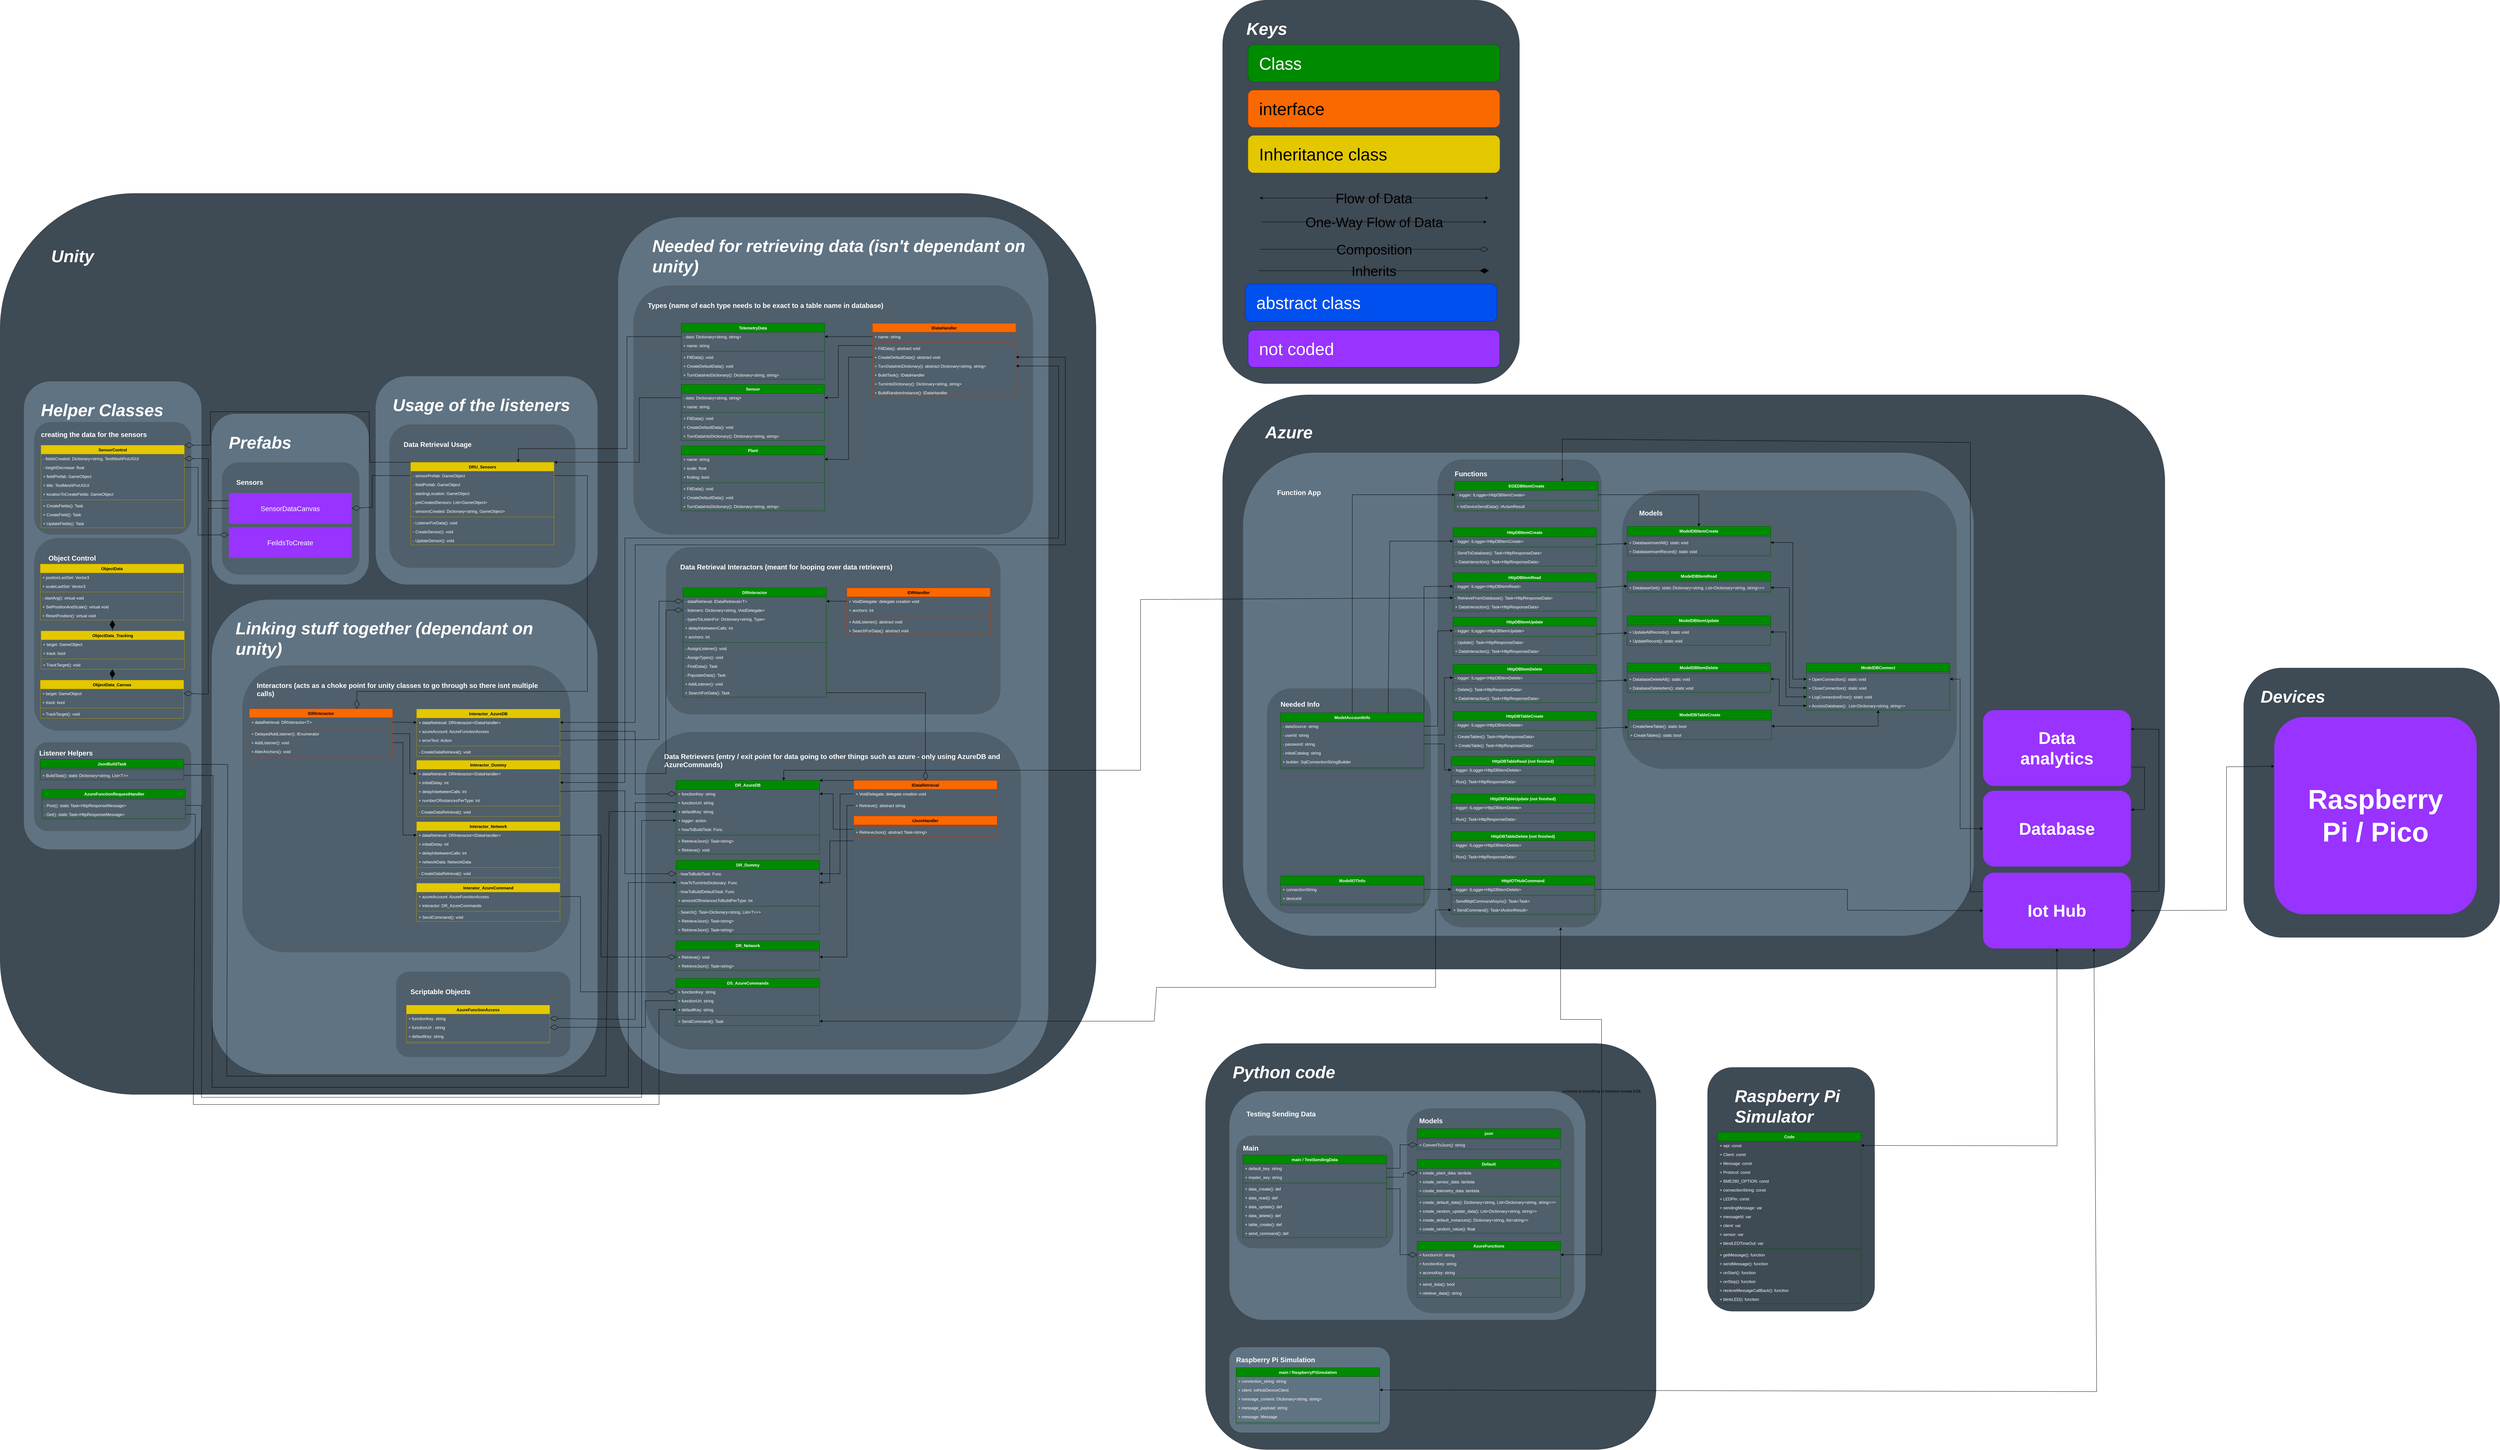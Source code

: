 <mxfile version="24.1.0" type="device">
  <diagram name="Page-1" id="TKJEguX6QiojixJGRYYx">
    <mxGraphModel dx="4193" dy="2245" grid="0" gridSize="10" guides="1" tooltips="1" connect="1" arrows="1" fold="1" page="0" pageScale="1" pageWidth="850" pageHeight="1100" math="0" shadow="0">
      <root>
        <mxCell id="0" />
        <mxCell id="1" parent="0" />
        <mxCell id="YfnxBZkM-dtaLULD4a4c-243" value="Unity" style="rounded=1;whiteSpace=wrap;html=1;verticalAlign=top;align=left;gradientColor=none;strokeColor=none;fontSize=50;fontStyle=3;spacing=150;glass=0;fillColor=#3E4A54;fontColor=#FFFFFF;" parent="1" vertex="1">
          <mxGeometry x="-2160" y="-350" width="3210" height="2640" as="geometry" />
        </mxCell>
        <mxCell id="vY6ipT4XKTIDUt76BxjS-81" value="Helper Classes" style="rounded=1;whiteSpace=wrap;html=1;verticalAlign=top;align=left;gradientColor=none;strokeColor=none;fontSize=50;fontStyle=3;spacing=50;glass=0;fillColor=#607382;fontColor=#FFFFFF;" parent="1" vertex="1">
          <mxGeometry x="-2090" y="201" width="520" height="1371" as="geometry" />
        </mxCell>
        <mxCell id="vY6ipT4XKTIDUt76BxjS-140" value="Listener Helpers" style="rounded=1;whiteSpace=wrap;html=1;verticalAlign=top;align=left;fontSize=20;fontStyle=1;spacing=15;fillColor=#4F5F6B;fillStyle=auto;strokeColor=none;fontColor=#FFFFFF;" parent="1" vertex="1">
          <mxGeometry x="-2060" y="1258" width="460" height="260" as="geometry" />
        </mxCell>
        <mxCell id="vY6ipT4XKTIDUt76BxjS-116" value="creating the data for the sensors" style="rounded=1;whiteSpace=wrap;html=1;verticalAlign=top;align=left;fontSize=20;fontStyle=1;spacing=20;fillColor=#4F5F6B;fillStyle=auto;strokeColor=none;fontColor=#FFFFFF;" parent="1" vertex="1">
          <mxGeometry x="-2060" y="320" width="460" height="330" as="geometry" />
        </mxCell>
        <mxCell id="vY6ipT4XKTIDUt76BxjS-52" value="Linking stuff together (dependant on unity)" style="rounded=1;whiteSpace=wrap;html=1;verticalAlign=top;align=left;gradientColor=none;strokeColor=none;fontSize=50;fontStyle=3;spacing=50;glass=0;fillColor=#607382;fontColor=#FFFFFF;spacingLeft=20;" parent="1" vertex="1">
          <mxGeometry x="-1540" y="840" width="1130" height="1390" as="geometry" />
        </mxCell>
        <mxCell id="vY6ipT4XKTIDUt76BxjS-51" value="Needed for retrieving data (isn&#39;t dependant on unity)" style="rounded=1;whiteSpace=wrap;html=1;verticalAlign=top;align=left;gradientColor=none;strokeColor=none;fontSize=50;fontStyle=3;spacing=50;glass=0;fillColor=#607382;fontColor=#FFFFFF;spacingLeft=50;" parent="1" vertex="1">
          <mxGeometry x="-350" y="-280" width="1260" height="2510" as="geometry" />
        </mxCell>
        <mxCell id="vY6ipT4XKTIDUt76BxjS-10" value="Raspberry Pi Simulator" style="rounded=1;whiteSpace=wrap;html=1;verticalAlign=top;align=left;gradientColor=none;strokeColor=none;fontSize=50;fontStyle=3;spacing=50;glass=0;fillColor=#3E4A54;fontColor=#FFFFFF;textShadow=0;spacingLeft=30;" parent="1" vertex="1">
          <mxGeometry x="2840" y="2210" width="490" height="715" as="geometry" />
        </mxCell>
        <mxCell id="ed8AZ3-YZBsXWsMalY9c-212" value="Python code" style="rounded=1;whiteSpace=wrap;html=1;verticalAlign=top;align=left;gradientColor=none;strokeColor=none;fontSize=50;fontStyle=3;spacing=50;glass=0;fillColor=#3E4A54;fontColor=#FFFFFF;textShadow=0;spacingLeft=30;" parent="1" vertex="1">
          <mxGeometry x="1370" y="2140" width="1320" height="1190" as="geometry" />
        </mxCell>
        <mxCell id="ed8AZ3-YZBsXWsMalY9c-279" value="Raspberry Pi Simulation" style="rounded=1;whiteSpace=wrap;html=1;verticalAlign=top;align=left;gradientColor=none;strokeColor=none;fontSize=20;fontStyle=1;spacing=20;glass=0;fillColor=#607382;fontColor=#FFFFFF;" parent="1" vertex="1">
          <mxGeometry x="1440" y="3030" width="470" height="250" as="geometry" />
        </mxCell>
        <mxCell id="ed8AZ3-YZBsXWsMalY9c-272" value="Testing Sending Data" style="rounded=1;whiteSpace=wrap;html=1;verticalAlign=top;align=left;gradientColor=none;strokeColor=none;fontSize=20;fontStyle=1;spacing=50;glass=0;fillColor=#607382;fontColor=#FFFFFF;" parent="1" vertex="1">
          <mxGeometry x="1440" y="2280" width="1043" height="670" as="geometry" />
        </mxCell>
        <mxCell id="ed8AZ3-YZBsXWsMalY9c-275" value="Main" style="rounded=1;whiteSpace=wrap;html=1;verticalAlign=top;align=left;gradientColor=none;strokeColor=none;fontSize=20;fontStyle=1;spacing=20;glass=0;fillColor=#4F5F6B;fontColor=#FFFFFF;" parent="1" vertex="1">
          <mxGeometry x="1460" y="2410" width="460" height="330" as="geometry" />
        </mxCell>
        <mxCell id="ed8AZ3-YZBsXWsMalY9c-274" value="Models" style="rounded=1;whiteSpace=wrap;html=1;verticalAlign=top;align=left;gradientColor=none;strokeColor=none;fontSize=20;fontStyle=1;spacing=20;glass=0;fillColor=#4F5F6B;fontColor=#FFFFFF;spacingTop=0;spacingBottom=0;spacingLeft=16;" parent="1" vertex="1">
          <mxGeometry x="1960" y="2330" width="490" height="600" as="geometry" />
        </mxCell>
        <mxCell id="ed8AZ3-YZBsXWsMalY9c-2" value="Azure" style="rounded=1;whiteSpace=wrap;html=1;verticalAlign=top;align=left;gradientColor=none;strokeColor=none;fontSize=50;fontStyle=3;spacing=75;glass=0;fillColor=#3E4A54;fontColor=#FFFFFF;textShadow=0;spacingTop=1;spacingLeft=50;" parent="1" vertex="1">
          <mxGeometry x="1420" y="240" width="2760" height="1683" as="geometry" />
        </mxCell>
        <mxCell id="ed8AZ3-YZBsXWsMalY9c-3" value="Function App" style="rounded=1;whiteSpace=wrap;html=1;verticalAlign=top;align=left;gradientColor=none;strokeColor=none;fontSize=20;fontStyle=1;spacing=100;glass=0;fillColor=#607382;fontColor=#FFFFFF;" parent="1" vertex="1">
          <mxGeometry x="1480" y="410" width="2140" height="1415" as="geometry" />
        </mxCell>
        <mxCell id="ed8AZ3-YZBsXWsMalY9c-210" value="Needed Info" style="rounded=1;whiteSpace=wrap;html=1;verticalAlign=top;align=left;gradientColor=none;strokeColor=none;fontSize=20;fontStyle=1;spacing=30;glass=0;fillColor=#4F5F6B;fontColor=#FFFFFF;spacingLeft=10;" parent="1" vertex="1">
          <mxGeometry x="1550" y="1100" width="480" height="660" as="geometry" />
        </mxCell>
        <mxCell id="ed8AZ3-YZBsXWsMalY9c-209" value="Models" style="rounded=1;whiteSpace=wrap;html=1;verticalAlign=top;align=left;gradientColor=none;strokeColor=none;fontSize=20;fontStyle=1;spacing=50;glass=0;fillColor=#4F5F6B;fontColor=#FFFFFF;" parent="1" vertex="1">
          <mxGeometry x="2590" y="520" width="980" height="816" as="geometry" />
        </mxCell>
        <mxCell id="ed8AZ3-YZBsXWsMalY9c-208" value="Functions" style="rounded=1;whiteSpace=wrap;html=1;verticalAlign=top;align=left;gradientColor=none;strokeColor=none;fontSize=20;fontStyle=1;spacing=25;glass=0;fillColor=#4F5F6B;fontColor=#FFFFFF;spacingLeft=25;" parent="1" vertex="1">
          <mxGeometry x="2050" y="430" width="480" height="1370" as="geometry" />
        </mxCell>
        <mxCell id="ed8AZ3-YZBsXWsMalY9c-192" value="Devices" style="rounded=1;whiteSpace=wrap;html=1;verticalAlign=top;align=left;gradientColor=none;strokeColor=none;fontSize=50;fontStyle=3;spacing=50;glass=0;fillColor=#3E4A54;fontColor=#FFFFFF;" parent="1" vertex="1">
          <mxGeometry x="4410" y="1040" width="750" height="790" as="geometry" />
        </mxCell>
        <mxCell id="YfnxBZkM-dtaLULD4a4c-46" value="Types (name of each type needs to be exact to a table name in database)" style="rounded=1;whiteSpace=wrap;html=1;verticalAlign=top;align=left;fontSize=20;fontStyle=1;spacing=42;fillColor=#4F5F6B;fillStyle=auto;strokeColor=none;fontColor=#FFFFFF;" parent="1" vertex="1">
          <mxGeometry x="-305" y="-80" width="1170" height="730" as="geometry" />
        </mxCell>
        <mxCell id="YfnxBZkM-dtaLULD4a4c-5" value="IDataHandler" style="swimlane;fontStyle=1;align=center;verticalAlign=top;childLayout=stackLayout;horizontal=1;startSize=26;horizontalStack=0;resizeParent=1;resizeParentMax=0;resizeLast=0;collapsible=1;marginBottom=0;whiteSpace=wrap;html=1;fillColor=#fa6800;fillStyle=auto;glass=0;rounded=0;swimlaneLine=1;labelBackgroundColor=none;fontColor=#000000;strokeColor=#C73500;" parent="1" vertex="1">
          <mxGeometry x="395" y="31" width="420" height="216" as="geometry" />
        </mxCell>
        <mxCell id="YfnxBZkM-dtaLULD4a4c-16" value="+ name: string" style="text;strokeColor=none;fillColor=none;align=left;verticalAlign=top;spacingLeft=4;spacingRight=4;overflow=hidden;rotatable=0;points=[[0,0.5],[1,0.5]];portConstraint=eastwest;whiteSpace=wrap;html=1;fontColor=#FFFFFF;" parent="YfnxBZkM-dtaLULD4a4c-5" vertex="1">
          <mxGeometry y="26" width="420" height="26" as="geometry" />
        </mxCell>
        <mxCell id="YfnxBZkM-dtaLULD4a4c-7" value="" style="line;strokeWidth=1;fillColor=none;align=left;verticalAlign=middle;spacingTop=-1;spacingLeft=3;spacingRight=3;rotatable=0;labelPosition=right;points=[];portConstraint=eastwest;strokeColor=inherit;fontColor=#FFFFFF;" parent="YfnxBZkM-dtaLULD4a4c-5" vertex="1">
          <mxGeometry y="52" width="420" height="8" as="geometry" />
        </mxCell>
        <mxCell id="YfnxBZkM-dtaLULD4a4c-8" value="+ FillData(): abstract void" style="text;strokeColor=none;fillColor=none;align=left;verticalAlign=top;spacingLeft=4;spacingRight=4;overflow=hidden;rotatable=0;points=[[0,0.5],[1,0.5]];portConstraint=eastwest;whiteSpace=wrap;html=1;fontColor=#FFFFFF;" parent="YfnxBZkM-dtaLULD4a4c-5" vertex="1">
          <mxGeometry y="60" width="420" height="26" as="geometry" />
        </mxCell>
        <mxCell id="YfnxBZkM-dtaLULD4a4c-10" value="+ CreateDefaultData(): abstract void" style="text;align=left;verticalAlign=top;spacingLeft=4;spacingRight=4;overflow=hidden;rotatable=0;points=[[0,0.5],[1,0.5]];portConstraint=eastwest;whiteSpace=wrap;html=1;fontColor=#FFFFFF;" parent="YfnxBZkM-dtaLULD4a4c-5" vertex="1">
          <mxGeometry y="86" width="420" height="26" as="geometry" />
        </mxCell>
        <mxCell id="YfnxBZkM-dtaLULD4a4c-11" value="+ TurnDataIntoDictionary(): abstract Dictionary&amp;lt;string, string&amp;gt;" style="text;strokeColor=none;fillColor=none;align=left;verticalAlign=top;spacingLeft=4;spacingRight=4;overflow=hidden;rotatable=0;points=[[0,0.5],[1,0.5]];portConstraint=eastwest;whiteSpace=wrap;html=1;fontColor=#FFFFFF;" parent="YfnxBZkM-dtaLULD4a4c-5" vertex="1">
          <mxGeometry y="112" width="420" height="26" as="geometry" />
        </mxCell>
        <mxCell id="vY6ipT4XKTIDUt76BxjS-150" value="+ BuildTask(): IDataHandler" style="text;strokeColor=none;fillColor=none;align=left;verticalAlign=top;spacingLeft=4;spacingRight=4;overflow=hidden;rotatable=0;points=[[0,0.5],[1,0.5]];portConstraint=eastwest;whiteSpace=wrap;html=1;fontColor=#FFFFFF;" parent="YfnxBZkM-dtaLULD4a4c-5" vertex="1">
          <mxGeometry y="138" width="420" height="26" as="geometry" />
        </mxCell>
        <mxCell id="vY6ipT4XKTIDUt76BxjS-151" value="+ TurnIntoDictionary(): Dictionary&amp;lt;string, string&amp;gt;" style="text;strokeColor=none;fillColor=none;align=left;verticalAlign=top;spacingLeft=4;spacingRight=4;overflow=hidden;rotatable=0;points=[[0,0.5],[1,0.5]];portConstraint=eastwest;whiteSpace=wrap;html=1;fontColor=#FFFFFF;" parent="YfnxBZkM-dtaLULD4a4c-5" vertex="1">
          <mxGeometry y="164" width="420" height="26" as="geometry" />
        </mxCell>
        <mxCell id="vY6ipT4XKTIDUt76BxjS-152" value="+ BuildRandomInstance(): IDataHandler" style="text;strokeColor=none;fillColor=none;align=left;verticalAlign=top;spacingLeft=4;spacingRight=4;overflow=hidden;rotatable=0;points=[[0,0.5],[1,0.5]];portConstraint=eastwest;whiteSpace=wrap;html=1;fontColor=#FFFFFF;" parent="YfnxBZkM-dtaLULD4a4c-5" vertex="1">
          <mxGeometry y="190" width="420" height="26" as="geometry" />
        </mxCell>
        <mxCell id="YfnxBZkM-dtaLULD4a4c-17" value="Sensor" style="swimlane;fontStyle=1;align=center;verticalAlign=top;childLayout=stackLayout;horizontal=1;startSize=26;horizontalStack=0;resizeParent=1;resizeParentMax=0;resizeLast=0;collapsible=1;marginBottom=0;whiteSpace=wrap;html=1;fillColor=#008a00;fillStyle=auto;glass=0;rounded=0;swimlaneLine=1;labelBackgroundColor=none;fontColor=#FFFFFF;strokeColor=#005700;" parent="1" vertex="1">
          <mxGeometry x="-165" y="210" width="420" height="164" as="geometry" />
        </mxCell>
        <mxCell id="YfnxBZkM-dtaLULD4a4c-26" value="- data: Dictionary&amp;lt;string, string&amp;gt;" style="text;strokeColor=none;fillColor=none;align=left;verticalAlign=top;spacingLeft=4;spacingRight=4;overflow=hidden;rotatable=0;points=[[0,0.5],[1,0.5]];portConstraint=eastwest;whiteSpace=wrap;html=1;fontColor=#FFFFFF;" parent="YfnxBZkM-dtaLULD4a4c-17" vertex="1">
          <mxGeometry y="26" width="420" height="26" as="geometry" />
        </mxCell>
        <mxCell id="YfnxBZkM-dtaLULD4a4c-18" value="+ name: string" style="text;strokeColor=none;fillColor=none;align=left;verticalAlign=top;spacingLeft=4;spacingRight=4;overflow=hidden;rotatable=0;points=[[0,0.5],[1,0.5]];portConstraint=eastwest;whiteSpace=wrap;html=1;fontColor=#FFFFFF;" parent="YfnxBZkM-dtaLULD4a4c-17" vertex="1">
          <mxGeometry y="52" width="420" height="26" as="geometry" />
        </mxCell>
        <mxCell id="YfnxBZkM-dtaLULD4a4c-19" value="" style="line;strokeWidth=1;fillColor=none;align=left;verticalAlign=middle;spacingTop=-1;spacingLeft=3;spacingRight=3;rotatable=0;labelPosition=right;points=[];portConstraint=eastwest;strokeColor=inherit;fontColor=#FFFFFF;" parent="YfnxBZkM-dtaLULD4a4c-17" vertex="1">
          <mxGeometry y="78" width="420" height="8" as="geometry" />
        </mxCell>
        <mxCell id="YfnxBZkM-dtaLULD4a4c-20" value="+ FillData(): void" style="text;strokeColor=none;fillColor=none;align=left;verticalAlign=top;spacingLeft=4;spacingRight=4;overflow=hidden;rotatable=0;points=[[0,0.5],[1,0.5]];portConstraint=eastwest;whiteSpace=wrap;html=1;fontColor=#FFFFFF;" parent="YfnxBZkM-dtaLULD4a4c-17" vertex="1">
          <mxGeometry y="86" width="420" height="26" as="geometry" />
        </mxCell>
        <mxCell id="YfnxBZkM-dtaLULD4a4c-21" value="+ CreateDefaultData(): void" style="text;align=left;verticalAlign=top;spacingLeft=4;spacingRight=4;overflow=hidden;rotatable=0;points=[[0,0.5],[1,0.5]];portConstraint=eastwest;whiteSpace=wrap;html=1;fontColor=#FFFFFF;" parent="YfnxBZkM-dtaLULD4a4c-17" vertex="1">
          <mxGeometry y="112" width="420" height="26" as="geometry" />
        </mxCell>
        <mxCell id="YfnxBZkM-dtaLULD4a4c-22" value="+ TurnDataIntoDictionary(): Dictionary&amp;lt;string, string&amp;gt;" style="text;strokeColor=none;fillColor=none;align=left;verticalAlign=top;spacingLeft=4;spacingRight=4;overflow=hidden;rotatable=0;points=[[0,0.5],[1,0.5]];portConstraint=eastwest;whiteSpace=wrap;html=1;fontColor=#FFFFFF;" parent="YfnxBZkM-dtaLULD4a4c-17" vertex="1">
          <mxGeometry y="138" width="420" height="26" as="geometry" />
        </mxCell>
        <mxCell id="YfnxBZkM-dtaLULD4a4c-27" value="TelemetryData" style="swimlane;fontStyle=1;align=center;verticalAlign=top;childLayout=stackLayout;horizontal=1;startSize=26;horizontalStack=0;resizeParent=1;resizeParentMax=0;resizeLast=0;collapsible=1;marginBottom=0;whiteSpace=wrap;html=1;fillColor=#008a00;fillStyle=auto;glass=0;rounded=0;swimlaneLine=1;labelBackgroundColor=none;fontColor=#FFFFFF;strokeColor=#005700;" parent="1" vertex="1">
          <mxGeometry x="-165" y="31" width="420" height="164" as="geometry" />
        </mxCell>
        <mxCell id="YfnxBZkM-dtaLULD4a4c-28" value="- data: Dictionary&amp;lt;string, string&amp;gt;" style="text;strokeColor=none;fillColor=none;align=left;verticalAlign=top;spacingLeft=4;spacingRight=4;overflow=hidden;rotatable=0;points=[[0,0.5],[1,0.5]];portConstraint=eastwest;whiteSpace=wrap;html=1;fontColor=#FFFFFF;" parent="YfnxBZkM-dtaLULD4a4c-27" vertex="1">
          <mxGeometry y="26" width="420" height="26" as="geometry" />
        </mxCell>
        <mxCell id="YfnxBZkM-dtaLULD4a4c-29" value="+ name: string" style="text;strokeColor=none;fillColor=none;align=left;verticalAlign=top;spacingLeft=4;spacingRight=4;overflow=hidden;rotatable=0;points=[[0,0.5],[1,0.5]];portConstraint=eastwest;whiteSpace=wrap;html=1;fontColor=#FFFFFF;" parent="YfnxBZkM-dtaLULD4a4c-27" vertex="1">
          <mxGeometry y="52" width="420" height="26" as="geometry" />
        </mxCell>
        <mxCell id="YfnxBZkM-dtaLULD4a4c-30" value="" style="line;strokeWidth=1;fillColor=none;align=left;verticalAlign=middle;spacingTop=-1;spacingLeft=3;spacingRight=3;rotatable=0;labelPosition=right;points=[];portConstraint=eastwest;strokeColor=inherit;fontColor=#FFFFFF;" parent="YfnxBZkM-dtaLULD4a4c-27" vertex="1">
          <mxGeometry y="78" width="420" height="8" as="geometry" />
        </mxCell>
        <mxCell id="YfnxBZkM-dtaLULD4a4c-31" value="+ FillData(): void" style="text;strokeColor=none;fillColor=none;align=left;verticalAlign=top;spacingLeft=4;spacingRight=4;overflow=hidden;rotatable=0;points=[[0,0.5],[1,0.5]];portConstraint=eastwest;whiteSpace=wrap;html=1;fontColor=#FFFFFF;" parent="YfnxBZkM-dtaLULD4a4c-27" vertex="1">
          <mxGeometry y="86" width="420" height="26" as="geometry" />
        </mxCell>
        <mxCell id="YfnxBZkM-dtaLULD4a4c-32" value="+ CreateDefaultData(): void" style="text;align=left;verticalAlign=top;spacingLeft=4;spacingRight=4;overflow=hidden;rotatable=0;points=[[0,0.5],[1,0.5]];portConstraint=eastwest;whiteSpace=wrap;html=1;fontColor=#FFFFFF;" parent="YfnxBZkM-dtaLULD4a4c-27" vertex="1">
          <mxGeometry y="112" width="420" height="26" as="geometry" />
        </mxCell>
        <mxCell id="YfnxBZkM-dtaLULD4a4c-33" value="+ TurnDataIntoDictionary(): Dictionary&amp;lt;string, string&amp;gt;" style="text;strokeColor=none;fillColor=none;align=left;verticalAlign=top;spacingLeft=4;spacingRight=4;overflow=hidden;rotatable=0;points=[[0,0.5],[1,0.5]];portConstraint=eastwest;whiteSpace=wrap;html=1;fontColor=#FFFFFF;" parent="YfnxBZkM-dtaLULD4a4c-27" vertex="1">
          <mxGeometry y="138" width="420" height="26" as="geometry" />
        </mxCell>
        <mxCell id="YfnxBZkM-dtaLULD4a4c-34" value="Plant" style="swimlane;fontStyle=1;align=center;verticalAlign=top;childLayout=stackLayout;horizontal=1;startSize=26;horizontalStack=0;resizeParent=1;resizeParentMax=0;resizeLast=0;collapsible=1;marginBottom=0;whiteSpace=wrap;html=1;fillColor=#008a00;fillStyle=auto;glass=0;rounded=0;swimlaneLine=1;labelBackgroundColor=none;fontColor=#FFFFFF;strokeColor=#005700;" parent="1" vertex="1">
          <mxGeometry x="-165" y="390" width="420" height="190" as="geometry" />
        </mxCell>
        <mxCell id="YfnxBZkM-dtaLULD4a4c-36" value="+ name: string" style="text;strokeColor=none;fillColor=none;align=left;verticalAlign=top;spacingLeft=4;spacingRight=4;overflow=hidden;rotatable=0;points=[[0,0.5],[1,0.5]];portConstraint=eastwest;whiteSpace=wrap;html=1;fontColor=#FFFFFF;" parent="YfnxBZkM-dtaLULD4a4c-34" vertex="1">
          <mxGeometry y="26" width="420" height="26" as="geometry" />
        </mxCell>
        <mxCell id="YfnxBZkM-dtaLULD4a4c-45" value="+ scale: float" style="text;strokeColor=none;fillColor=none;align=left;verticalAlign=top;spacingLeft=4;spacingRight=4;overflow=hidden;rotatable=0;points=[[0,0.5],[1,0.5]];portConstraint=eastwest;whiteSpace=wrap;html=1;fontColor=#FFFFFF;" parent="YfnxBZkM-dtaLULD4a4c-34" vertex="1">
          <mxGeometry y="52" width="420" height="26" as="geometry" />
        </mxCell>
        <mxCell id="YfnxBZkM-dtaLULD4a4c-44" value="+ fruiting: bool" style="text;strokeColor=none;fillColor=none;align=left;verticalAlign=top;spacingLeft=4;spacingRight=4;overflow=hidden;rotatable=0;points=[[0,0.5],[1,0.5]];portConstraint=eastwest;whiteSpace=wrap;html=1;fontColor=#FFFFFF;" parent="YfnxBZkM-dtaLULD4a4c-34" vertex="1">
          <mxGeometry y="78" width="420" height="26" as="geometry" />
        </mxCell>
        <mxCell id="YfnxBZkM-dtaLULD4a4c-37" value="" style="line;strokeWidth=1;fillColor=none;align=left;verticalAlign=middle;spacingTop=-1;spacingLeft=3;spacingRight=3;rotatable=0;labelPosition=right;points=[];portConstraint=eastwest;strokeColor=inherit;fontColor=#FFFFFF;" parent="YfnxBZkM-dtaLULD4a4c-34" vertex="1">
          <mxGeometry y="104" width="420" height="8" as="geometry" />
        </mxCell>
        <mxCell id="YfnxBZkM-dtaLULD4a4c-38" value="+ FillData(): void" style="text;strokeColor=none;fillColor=none;align=left;verticalAlign=top;spacingLeft=4;spacingRight=4;overflow=hidden;rotatable=0;points=[[0,0.5],[1,0.5]];portConstraint=eastwest;whiteSpace=wrap;html=1;fontColor=#FFFFFF;" parent="YfnxBZkM-dtaLULD4a4c-34" vertex="1">
          <mxGeometry y="112" width="420" height="26" as="geometry" />
        </mxCell>
        <mxCell id="YfnxBZkM-dtaLULD4a4c-39" value="+ CreateDefaultData(): void" style="text;align=left;verticalAlign=top;spacingLeft=4;spacingRight=4;overflow=hidden;rotatable=0;points=[[0,0.5],[1,0.5]];portConstraint=eastwest;whiteSpace=wrap;html=1;fontColor=#FFFFFF;" parent="YfnxBZkM-dtaLULD4a4c-34" vertex="1">
          <mxGeometry y="138" width="420" height="26" as="geometry" />
        </mxCell>
        <mxCell id="YfnxBZkM-dtaLULD4a4c-40" value="+ TurnDataIntoDictionary(): Dictionary&amp;lt;string, string&amp;gt;" style="text;strokeColor=none;fillColor=none;align=left;verticalAlign=top;spacingLeft=4;spacingRight=4;overflow=hidden;rotatable=0;points=[[0,0.5],[1,0.5]];portConstraint=eastwest;whiteSpace=wrap;html=1;fontColor=#FFFFFF;" parent="YfnxBZkM-dtaLULD4a4c-34" vertex="1">
          <mxGeometry y="164" width="420" height="26" as="geometry" />
        </mxCell>
        <mxCell id="YfnxBZkM-dtaLULD4a4c-80" value="Interactors (acts as a choke point for unity classes to go through so there isnt multiple calls)" style="rounded=1;whiteSpace=wrap;html=1;verticalAlign=top;align=left;fontSize=20;fontStyle=1;spacing=42;fillColor=#4F5F6B;fillStyle=auto;strokeColor=none;fontColor=#FFFFFF;" parent="1" vertex="1">
          <mxGeometry x="-1450" y="1033" width="960" height="840" as="geometry" />
        </mxCell>
        <mxCell id="YfnxBZkM-dtaLULD4a4c-81" value="Interactor_AzureDB" style="swimlane;fontStyle=1;align=center;verticalAlign=top;childLayout=stackLayout;horizontal=1;startSize=26;horizontalStack=0;resizeParent=1;resizeParentMax=0;resizeLast=0;collapsible=1;marginBottom=0;whiteSpace=wrap;html=1;fillColor=#e3c800;fillStyle=auto;glass=0;rounded=0;swimlaneLine=1;labelBackgroundColor=none;fontColor=#000000;strokeColor=#B09500;" parent="1" vertex="1">
          <mxGeometry x="-940" y="1161" width="420" height="138" as="geometry" />
        </mxCell>
        <mxCell id="YfnxBZkM-dtaLULD4a4c-82" value="+ dataRetrieval: DRInteractor&amp;lt;IDataHandler&amp;gt;" style="text;strokeColor=none;fillColor=none;align=left;verticalAlign=top;spacingLeft=4;spacingRight=4;overflow=hidden;rotatable=0;points=[[0,0.5],[1,0.5]];portConstraint=eastwest;whiteSpace=wrap;html=1;fontColor=#FFFFFF;" parent="YfnxBZkM-dtaLULD4a4c-81" vertex="1">
          <mxGeometry y="26" width="420" height="26" as="geometry" />
        </mxCell>
        <mxCell id="YfnxBZkM-dtaLULD4a4c-83" value="+ azureAccount: AzureFunctionAccess" style="text;strokeColor=none;fillColor=none;align=left;verticalAlign=top;spacingLeft=4;spacingRight=4;overflow=hidden;rotatable=0;points=[[0,0.5],[1,0.5]];portConstraint=eastwest;whiteSpace=wrap;html=1;fontColor=#FFFFFF;" parent="YfnxBZkM-dtaLULD4a4c-81" vertex="1">
          <mxGeometry y="52" width="420" height="26" as="geometry" />
        </mxCell>
        <mxCell id="YfnxBZkM-dtaLULD4a4c-91" value="+ errorText: Action" style="text;strokeColor=none;fillColor=none;align=left;verticalAlign=top;spacingLeft=4;spacingRight=4;overflow=hidden;rotatable=0;points=[[0,0.5],[1,0.5]];portConstraint=eastwest;whiteSpace=wrap;html=1;fontColor=#FFFFFF;" parent="YfnxBZkM-dtaLULD4a4c-81" vertex="1">
          <mxGeometry y="78" width="420" height="26" as="geometry" />
        </mxCell>
        <mxCell id="YfnxBZkM-dtaLULD4a4c-84" value="" style="line;strokeWidth=1;fillColor=none;align=left;verticalAlign=middle;spacingTop=-1;spacingLeft=3;spacingRight=3;rotatable=0;labelPosition=right;points=[];portConstraint=eastwest;strokeColor=inherit;fontColor=#FFFFFF;" parent="YfnxBZkM-dtaLULD4a4c-81" vertex="1">
          <mxGeometry y="104" width="420" height="8" as="geometry" />
        </mxCell>
        <mxCell id="YfnxBZkM-dtaLULD4a4c-85" value="- CreateDataRetrieval(): void" style="text;strokeColor=none;fillColor=none;align=left;verticalAlign=top;spacingLeft=4;spacingRight=4;overflow=hidden;rotatable=0;points=[[0,0.5],[1,0.5]];portConstraint=eastwest;whiteSpace=wrap;html=1;fontColor=#FFFFFF;" parent="YfnxBZkM-dtaLULD4a4c-81" vertex="1">
          <mxGeometry y="112" width="420" height="26" as="geometry" />
        </mxCell>
        <mxCell id="YfnxBZkM-dtaLULD4a4c-88" value="" style="endArrow=classic;html=1;rounded=0;exitX=0;exitY=0.5;exitDx=0;exitDy=0;entryX=1;entryY=0.5;entryDx=0;entryDy=0;fontColor=#FFFFFF;" parent="1" source="YfnxBZkM-dtaLULD4a4c-16" target="YfnxBZkM-dtaLULD4a4c-28" edge="1">
          <mxGeometry width="50" height="50" relative="1" as="geometry">
            <mxPoint x="395" y="380" as="sourcePoint" />
            <mxPoint x="445" y="330" as="targetPoint" />
          </mxGeometry>
        </mxCell>
        <mxCell id="YfnxBZkM-dtaLULD4a4c-89" value="" style="endArrow=classic;html=1;rounded=0;entryX=1;entryY=0.5;entryDx=0;entryDy=0;exitX=0;exitY=0.5;exitDx=0;exitDy=0;fontColor=#FFFFFF;" parent="1" target="YfnxBZkM-dtaLULD4a4c-26" edge="1">
          <mxGeometry width="50" height="50" relative="1" as="geometry">
            <mxPoint x="395" y="96" as="sourcePoint" />
            <mxPoint x="475" y="240" as="targetPoint" />
            <Array as="points">
              <mxPoint x="295" y="96" />
              <mxPoint x="295" y="249" />
            </Array>
          </mxGeometry>
        </mxCell>
        <mxCell id="YfnxBZkM-dtaLULD4a4c-90" value="" style="endArrow=classic;html=1;rounded=0;exitX=0;exitY=0.5;exitDx=0;exitDy=0;entryX=1;entryY=0.5;entryDx=0;entryDy=0;fontColor=#FFFFFF;" parent="1" source="YfnxBZkM-dtaLULD4a4c-10" target="YfnxBZkM-dtaLULD4a4c-36" edge="1">
          <mxGeometry width="50" height="50" relative="1" as="geometry">
            <mxPoint x="395" y="96" as="sourcePoint" />
            <mxPoint x="265" y="80" as="targetPoint" />
            <Array as="points">
              <mxPoint x="325" y="130" />
              <mxPoint x="325" y="430" />
            </Array>
          </mxGeometry>
        </mxCell>
        <mxCell id="YfnxBZkM-dtaLULD4a4c-92" value="Interactor_Dummy" style="swimlane;fontStyle=1;align=center;verticalAlign=top;childLayout=stackLayout;horizontal=1;startSize=26;horizontalStack=0;resizeParent=1;resizeParentMax=0;resizeLast=0;collapsible=1;marginBottom=0;whiteSpace=wrap;html=1;fillColor=#e3c800;fillStyle=auto;glass=0;rounded=0;swimlaneLine=1;labelBackgroundColor=none;fontColor=#000000;strokeColor=#B09500;" parent="1" vertex="1">
          <mxGeometry x="-940" y="1311" width="420" height="164" as="geometry" />
        </mxCell>
        <mxCell id="YfnxBZkM-dtaLULD4a4c-93" value="+ dataRetrieval: DRInteractor&amp;lt;IDataHandler&amp;gt;" style="text;strokeColor=none;fillColor=none;align=left;verticalAlign=top;spacingLeft=4;spacingRight=4;overflow=hidden;rotatable=0;points=[[0,0.5],[1,0.5]];portConstraint=eastwest;whiteSpace=wrap;html=1;fontColor=#FFFFFF;" parent="YfnxBZkM-dtaLULD4a4c-92" vertex="1">
          <mxGeometry y="26" width="420" height="26" as="geometry" />
        </mxCell>
        <mxCell id="YfnxBZkM-dtaLULD4a4c-94" value="+ initialDelay: int" style="text;strokeColor=none;fillColor=none;align=left;verticalAlign=top;spacingLeft=4;spacingRight=4;overflow=hidden;rotatable=0;points=[[0,0.5],[1,0.5]];portConstraint=eastwest;whiteSpace=wrap;html=1;fontColor=#FFFFFF;" parent="YfnxBZkM-dtaLULD4a4c-92" vertex="1">
          <mxGeometry y="52" width="420" height="26" as="geometry" />
        </mxCell>
        <mxCell id="YfnxBZkM-dtaLULD4a4c-95" value="+ delayInbetweenCalls: int" style="text;strokeColor=none;fillColor=none;align=left;verticalAlign=top;spacingLeft=4;spacingRight=4;overflow=hidden;rotatable=0;points=[[0,0.5],[1,0.5]];portConstraint=eastwest;whiteSpace=wrap;html=1;fontColor=#FFFFFF;" parent="YfnxBZkM-dtaLULD4a4c-92" vertex="1">
          <mxGeometry y="78" width="420" height="26" as="geometry" />
        </mxCell>
        <mxCell id="YfnxBZkM-dtaLULD4a4c-98" value="+ numberOfInstancesPerType: int" style="text;strokeColor=none;fillColor=none;align=left;verticalAlign=top;spacingLeft=4;spacingRight=4;overflow=hidden;rotatable=0;points=[[0,0.5],[1,0.5]];portConstraint=eastwest;whiteSpace=wrap;html=1;fontColor=#FFFFFF;" parent="YfnxBZkM-dtaLULD4a4c-92" vertex="1">
          <mxGeometry y="104" width="420" height="26" as="geometry" />
        </mxCell>
        <mxCell id="YfnxBZkM-dtaLULD4a4c-96" value="" style="line;strokeWidth=1;fillColor=none;align=left;verticalAlign=middle;spacingTop=-1;spacingLeft=3;spacingRight=3;rotatable=0;labelPosition=right;points=[];portConstraint=eastwest;strokeColor=inherit;fontColor=#FFFFFF;" parent="YfnxBZkM-dtaLULD4a4c-92" vertex="1">
          <mxGeometry y="130" width="420" height="8" as="geometry" />
        </mxCell>
        <mxCell id="YfnxBZkM-dtaLULD4a4c-97" value="- CreateDataRetrieval(): void" style="text;strokeColor=none;fillColor=none;align=left;verticalAlign=top;spacingLeft=4;spacingRight=4;overflow=hidden;rotatable=0;points=[[0,0.5],[1,0.5]];portConstraint=eastwest;whiteSpace=wrap;html=1;fontColor=#FFFFFF;" parent="YfnxBZkM-dtaLULD4a4c-92" vertex="1">
          <mxGeometry y="138" width="420" height="26" as="geometry" />
        </mxCell>
        <mxCell id="YfnxBZkM-dtaLULD4a4c-99" value="Interactor_Network" style="swimlane;fontStyle=1;align=center;verticalAlign=top;childLayout=stackLayout;horizontal=1;startSize=26;horizontalStack=0;resizeParent=1;resizeParentMax=0;resizeLast=0;collapsible=1;marginBottom=0;whiteSpace=wrap;html=1;fillColor=#e3c800;fillStyle=auto;glass=0;rounded=0;swimlaneLine=1;labelBackgroundColor=none;fontColor=#000000;strokeColor=#B09500;" parent="1" vertex="1">
          <mxGeometry x="-940" y="1491" width="420" height="164" as="geometry" />
        </mxCell>
        <mxCell id="YfnxBZkM-dtaLULD4a4c-100" value="+ dataRetrieval: DRInteractor&amp;lt;IDataHandler&amp;gt;" style="text;strokeColor=none;fillColor=none;align=left;verticalAlign=top;spacingLeft=4;spacingRight=4;overflow=hidden;rotatable=0;points=[[0,0.5],[1,0.5]];portConstraint=eastwest;whiteSpace=wrap;html=1;fontColor=#FFFFFF;" parent="YfnxBZkM-dtaLULD4a4c-99" vertex="1">
          <mxGeometry y="26" width="420" height="26" as="geometry" />
        </mxCell>
        <mxCell id="YfnxBZkM-dtaLULD4a4c-101" value="+ initialDelay: int" style="text;strokeColor=none;fillColor=none;align=left;verticalAlign=top;spacingLeft=4;spacingRight=4;overflow=hidden;rotatable=0;points=[[0,0.5],[1,0.5]];portConstraint=eastwest;whiteSpace=wrap;html=1;fontColor=#FFFFFF;" parent="YfnxBZkM-dtaLULD4a4c-99" vertex="1">
          <mxGeometry y="52" width="420" height="26" as="geometry" />
        </mxCell>
        <mxCell id="YfnxBZkM-dtaLULD4a4c-102" value="+ delayInbetweenCalls: int" style="text;strokeColor=none;fillColor=none;align=left;verticalAlign=top;spacingLeft=4;spacingRight=4;overflow=hidden;rotatable=0;points=[[0,0.5],[1,0.5]];portConstraint=eastwest;whiteSpace=wrap;html=1;fontColor=#FFFFFF;" parent="YfnxBZkM-dtaLULD4a4c-99" vertex="1">
          <mxGeometry y="78" width="420" height="26" as="geometry" />
        </mxCell>
        <mxCell id="YfnxBZkM-dtaLULD4a4c-103" value="+ networkData: NetworkData" style="text;strokeColor=none;fillColor=none;align=left;verticalAlign=top;spacingLeft=4;spacingRight=4;overflow=hidden;rotatable=0;points=[[0,0.5],[1,0.5]];portConstraint=eastwest;whiteSpace=wrap;html=1;fontColor=#FFFFFF;" parent="YfnxBZkM-dtaLULD4a4c-99" vertex="1">
          <mxGeometry y="104" width="420" height="26" as="geometry" />
        </mxCell>
        <mxCell id="YfnxBZkM-dtaLULD4a4c-104" value="" style="line;strokeWidth=1;fillColor=none;align=left;verticalAlign=middle;spacingTop=-1;spacingLeft=3;spacingRight=3;rotatable=0;labelPosition=right;points=[];portConstraint=eastwest;strokeColor=inherit;fontColor=#FFFFFF;" parent="YfnxBZkM-dtaLULD4a4c-99" vertex="1">
          <mxGeometry y="130" width="420" height="8" as="geometry" />
        </mxCell>
        <mxCell id="YfnxBZkM-dtaLULD4a4c-105" value="- CreateDataRetrieval(): void" style="text;strokeColor=none;fillColor=none;align=left;verticalAlign=top;spacingLeft=4;spacingRight=4;overflow=hidden;rotatable=0;points=[[0,0.5],[1,0.5]];portConstraint=eastwest;whiteSpace=wrap;html=1;fontColor=#FFFFFF;" parent="YfnxBZkM-dtaLULD4a4c-99" vertex="1">
          <mxGeometry y="138" width="420" height="26" as="geometry" />
        </mxCell>
        <mxCell id="YfnxBZkM-dtaLULD4a4c-106" value="Interator_AzureCommand" style="swimlane;fontStyle=1;align=center;verticalAlign=top;childLayout=stackLayout;horizontal=1;startSize=26;horizontalStack=0;resizeParent=1;resizeParentMax=0;resizeLast=0;collapsible=1;marginBottom=0;whiteSpace=wrap;html=1;fillColor=#e3c800;fillStyle=auto;glass=0;rounded=0;swimlaneLine=1;labelBackgroundColor=none;fontColor=#000000;strokeColor=#B09500;" parent="1" vertex="1">
          <mxGeometry x="-940" y="1671" width="420" height="112" as="geometry" />
        </mxCell>
        <mxCell id="YfnxBZkM-dtaLULD4a4c-108" value="+ azureAccount: AzureFunctionAccess" style="text;strokeColor=none;fillColor=none;align=left;verticalAlign=top;spacingLeft=4;spacingRight=4;overflow=hidden;rotatable=0;points=[[0,0.5],[1,0.5]];portConstraint=eastwest;whiteSpace=wrap;html=1;fontColor=#FFFFFF;" parent="YfnxBZkM-dtaLULD4a4c-106" vertex="1">
          <mxGeometry y="26" width="420" height="26" as="geometry" />
        </mxCell>
        <mxCell id="YfnxBZkM-dtaLULD4a4c-109" value="+ interactor: DR_AzureCommands" style="text;strokeColor=none;fillColor=none;align=left;verticalAlign=top;spacingLeft=4;spacingRight=4;overflow=hidden;rotatable=0;points=[[0,0.5],[1,0.5]];portConstraint=eastwest;whiteSpace=wrap;html=1;fontColor=#FFFFFF;" parent="YfnxBZkM-dtaLULD4a4c-106" vertex="1">
          <mxGeometry y="52" width="420" height="26" as="geometry" />
        </mxCell>
        <mxCell id="YfnxBZkM-dtaLULD4a4c-110" value="" style="line;strokeWidth=1;fillColor=none;align=left;verticalAlign=middle;spacingTop=-1;spacingLeft=3;spacingRight=3;rotatable=0;labelPosition=right;points=[];portConstraint=eastwest;strokeColor=inherit;fontColor=#FFFFFF;" parent="YfnxBZkM-dtaLULD4a4c-106" vertex="1">
          <mxGeometry y="78" width="420" height="8" as="geometry" />
        </mxCell>
        <mxCell id="YfnxBZkM-dtaLULD4a4c-111" value="+ SendCommand(): void" style="text;strokeColor=none;fillColor=none;align=left;verticalAlign=top;spacingLeft=4;spacingRight=4;overflow=hidden;rotatable=0;points=[[0,0.5],[1,0.5]];portConstraint=eastwest;whiteSpace=wrap;html=1;fontColor=#FFFFFF;" parent="YfnxBZkM-dtaLULD4a4c-106" vertex="1">
          <mxGeometry y="86" width="420" height="26" as="geometry" />
        </mxCell>
        <mxCell id="YfnxBZkM-dtaLULD4a4c-112" value="IDRInteractor" style="swimlane;fontStyle=1;align=center;verticalAlign=top;childLayout=stackLayout;horizontal=1;startSize=26;horizontalStack=0;resizeParent=1;resizeParentMax=0;resizeLast=0;collapsible=1;marginBottom=0;whiteSpace=wrap;html=1;fillColor=#fa6800;fillStyle=auto;glass=0;rounded=0;swimlaneLine=1;labelBackgroundColor=none;fontColor=#000000;strokeColor=#C73500;" parent="1" vertex="1">
          <mxGeometry x="-1430" y="1160" width="420" height="138" as="geometry" />
        </mxCell>
        <mxCell id="YfnxBZkM-dtaLULD4a4c-113" value="+ dataRetrieval: DRInteractor&amp;lt;T&amp;gt;" style="text;strokeColor=none;fillColor=none;align=left;verticalAlign=top;spacingLeft=4;spacingRight=4;overflow=hidden;rotatable=0;points=[[0,0.5],[1,0.5]];portConstraint=eastwest;whiteSpace=wrap;html=1;fontColor=#FFFFFF;" parent="YfnxBZkM-dtaLULD4a4c-112" vertex="1">
          <mxGeometry y="26" width="420" height="26" as="geometry" />
        </mxCell>
        <mxCell id="YfnxBZkM-dtaLULD4a4c-114" value="" style="line;strokeWidth=1;fillColor=none;align=left;verticalAlign=middle;spacingTop=-1;spacingLeft=3;spacingRight=3;rotatable=0;labelPosition=right;points=[];portConstraint=eastwest;strokeColor=inherit;fontColor=#FFFFFF;" parent="YfnxBZkM-dtaLULD4a4c-112" vertex="1">
          <mxGeometry y="52" width="420" height="8" as="geometry" />
        </mxCell>
        <mxCell id="YfnxBZkM-dtaLULD4a4c-121" value="+ DelayedAddListener(): IEnumerator" style="text;strokeColor=none;fillColor=none;align=left;verticalAlign=top;spacingLeft=4;spacingRight=4;overflow=hidden;rotatable=0;points=[[0,0.5],[1,0.5]];portConstraint=eastwest;whiteSpace=wrap;html=1;fontColor=#FFFFFF;" parent="YfnxBZkM-dtaLULD4a4c-112" vertex="1">
          <mxGeometry y="60" width="420" height="26" as="geometry" />
        </mxCell>
        <mxCell id="YfnxBZkM-dtaLULD4a4c-115" value="+ AddListener(): void" style="text;strokeColor=none;fillColor=none;align=left;verticalAlign=top;spacingLeft=4;spacingRight=4;overflow=hidden;rotatable=0;points=[[0,0.5],[1,0.5]];portConstraint=eastwest;whiteSpace=wrap;html=1;fontColor=#FFFFFF;" parent="YfnxBZkM-dtaLULD4a4c-112" vertex="1">
          <mxGeometry y="86" width="420" height="26" as="geometry" />
        </mxCell>
        <mxCell id="YfnxBZkM-dtaLULD4a4c-122" value="+ AlterAnchors(): void" style="text;strokeColor=none;fillColor=none;align=left;verticalAlign=top;spacingLeft=4;spacingRight=4;overflow=hidden;rotatable=0;points=[[0,0.5],[1,0.5]];portConstraint=eastwest;whiteSpace=wrap;html=1;fontColor=#FFFFFF;" parent="YfnxBZkM-dtaLULD4a4c-112" vertex="1">
          <mxGeometry y="112" width="420" height="26" as="geometry" />
        </mxCell>
        <mxCell id="YfnxBZkM-dtaLULD4a4c-135" value="Data Retrievers (entry / exit point for data going to other things such as azure - only using AzureDB and AzureCommands)" style="rounded=1;whiteSpace=wrap;html=1;verticalAlign=top;align=left;fontSize=20;fontStyle=1;spacing=55;fillColor=#4F5F6B;fillStyle=auto;strokeColor=none;fontColor=#FFFFFF;" parent="1" vertex="1">
          <mxGeometry x="-270" y="1228" width="1100" height="930" as="geometry" />
        </mxCell>
        <mxCell id="YfnxBZkM-dtaLULD4a4c-136" value="DR_AzureDB" style="swimlane;fontStyle=1;align=center;verticalAlign=top;childLayout=stackLayout;horizontal=1;startSize=26;horizontalStack=0;resizeParent=1;resizeParentMax=0;resizeLast=0;collapsible=1;marginBottom=0;whiteSpace=wrap;html=1;fillColor=#008a00;fillStyle=auto;glass=0;rounded=0;swimlaneLine=1;labelBackgroundColor=none;fontColor=#FFFFFF;strokeColor=#005700;" parent="1" vertex="1">
          <mxGeometry x="-180" y="1370" width="420" height="216" as="geometry" />
        </mxCell>
        <mxCell id="YfnxBZkM-dtaLULD4a4c-137" value="+ functionKey: string" style="text;strokeColor=none;fillColor=none;align=left;verticalAlign=top;spacingLeft=4;spacingRight=4;overflow=hidden;rotatable=0;points=[[0,0.5],[1,0.5]];portConstraint=eastwest;whiteSpace=wrap;html=1;fontColor=#FFFFFF;" parent="YfnxBZkM-dtaLULD4a4c-136" vertex="1">
          <mxGeometry y="26" width="420" height="26" as="geometry" />
        </mxCell>
        <mxCell id="YfnxBZkM-dtaLULD4a4c-138" value="+ functionUrl: string" style="text;strokeColor=none;fillColor=none;align=left;verticalAlign=top;spacingLeft=4;spacingRight=4;overflow=hidden;rotatable=0;points=[[0,0.5],[1,0.5]];portConstraint=eastwest;whiteSpace=wrap;html=1;fontColor=#FFFFFF;" parent="YfnxBZkM-dtaLULD4a4c-136" vertex="1">
          <mxGeometry y="52" width="420" height="26" as="geometry" />
        </mxCell>
        <mxCell id="YfnxBZkM-dtaLULD4a4c-139" value="+ defaultKey: string" style="text;strokeColor=none;fillColor=none;align=left;verticalAlign=top;spacingLeft=4;spacingRight=4;overflow=hidden;rotatable=0;points=[[0,0.5],[1,0.5]];portConstraint=eastwest;whiteSpace=wrap;html=1;fontColor=#FFFFFF;" parent="YfnxBZkM-dtaLULD4a4c-136" vertex="1">
          <mxGeometry y="78" width="420" height="26" as="geometry" />
        </mxCell>
        <mxCell id="YfnxBZkM-dtaLULD4a4c-142" value="+ logger: action" style="text;strokeColor=none;fillColor=none;align=left;verticalAlign=top;spacingLeft=4;spacingRight=4;overflow=hidden;rotatable=0;points=[[0,0.5],[1,0.5]];portConstraint=eastwest;whiteSpace=wrap;html=1;fontColor=#FFFFFF;" parent="YfnxBZkM-dtaLULD4a4c-136" vertex="1">
          <mxGeometry y="104" width="420" height="26" as="geometry" />
        </mxCell>
        <mxCell id="YfnxBZkM-dtaLULD4a4c-143" value="+ howToBuildTask: Func" style="text;strokeColor=none;fillColor=none;align=left;verticalAlign=top;spacingLeft=4;spacingRight=4;overflow=hidden;rotatable=0;points=[[0,0.5],[1,0.5]];portConstraint=eastwest;whiteSpace=wrap;html=1;fontColor=#FFFFFF;" parent="YfnxBZkM-dtaLULD4a4c-136" vertex="1">
          <mxGeometry y="130" width="420" height="26" as="geometry" />
        </mxCell>
        <mxCell id="YfnxBZkM-dtaLULD4a4c-140" value="" style="line;strokeWidth=1;fillColor=none;align=left;verticalAlign=middle;spacingTop=-1;spacingLeft=3;spacingRight=3;rotatable=0;labelPosition=right;points=[];portConstraint=eastwest;strokeColor=inherit;fontColor=#FFFFFF;" parent="YfnxBZkM-dtaLULD4a4c-136" vertex="1">
          <mxGeometry y="156" width="420" height="8" as="geometry" />
        </mxCell>
        <mxCell id="YfnxBZkM-dtaLULD4a4c-144" value="+ RetrieveJson(): Task&amp;lt;string&amp;gt;" style="text;strokeColor=none;fillColor=none;align=left;verticalAlign=top;spacingLeft=4;spacingRight=4;overflow=hidden;rotatable=0;points=[[0,0.5],[1,0.5]];portConstraint=eastwest;whiteSpace=wrap;html=1;fontColor=#FFFFFF;" parent="YfnxBZkM-dtaLULD4a4c-136" vertex="1">
          <mxGeometry y="164" width="420" height="26" as="geometry" />
        </mxCell>
        <mxCell id="YfnxBZkM-dtaLULD4a4c-141" value="+ Retrieve(): void" style="text;strokeColor=none;fillColor=none;align=left;verticalAlign=top;spacingLeft=4;spacingRight=4;overflow=hidden;rotatable=0;points=[[0,0.5],[1,0.5]];portConstraint=eastwest;whiteSpace=wrap;html=1;fontColor=#FFFFFF;" parent="YfnxBZkM-dtaLULD4a4c-136" vertex="1">
          <mxGeometry y="190" width="420" height="26" as="geometry" />
        </mxCell>
        <mxCell id="YfnxBZkM-dtaLULD4a4c-145" value="IDataRetrieval" style="swimlane;fontStyle=1;align=center;verticalAlign=top;childLayout=stackLayout;horizontal=1;startSize=26;horizontalStack=0;resizeParent=1;resizeParentMax=0;resizeLast=0;collapsible=1;marginBottom=0;whiteSpace=wrap;html=1;fillColor=#fa6800;fillStyle=auto;glass=0;rounded=0;swimlaneLine=1;labelBackgroundColor=none;fontColor=#000000;strokeColor=#C73500;" parent="1" vertex="1">
          <mxGeometry x="340" y="1370" width="420" height="86" as="geometry" />
        </mxCell>
        <mxCell id="YfnxBZkM-dtaLULD4a4c-146" value="+ VoidDelegate: delegate creation void" style="text;strokeColor=none;fillColor=none;align=left;verticalAlign=top;spacingLeft=4;spacingRight=4;overflow=hidden;rotatable=0;points=[[0,0.5],[1,0.5]];portConstraint=eastwest;whiteSpace=wrap;html=1;fontColor=#FFFFFF;" parent="YfnxBZkM-dtaLULD4a4c-145" vertex="1">
          <mxGeometry y="26" width="420" height="26" as="geometry" />
        </mxCell>
        <mxCell id="YfnxBZkM-dtaLULD4a4c-147" value="" style="line;strokeWidth=1;fillColor=none;align=left;verticalAlign=middle;spacingTop=-1;spacingLeft=3;spacingRight=3;rotatable=0;labelPosition=right;points=[];portConstraint=eastwest;strokeColor=inherit;fontColor=#FFFFFF;" parent="YfnxBZkM-dtaLULD4a4c-145" vertex="1">
          <mxGeometry y="52" width="420" height="8" as="geometry" />
        </mxCell>
        <mxCell id="YfnxBZkM-dtaLULD4a4c-148" value="+ Retrieve(): abstract string" style="text;strokeColor=none;fillColor=none;align=left;verticalAlign=top;spacingLeft=4;spacingRight=4;overflow=hidden;rotatable=0;points=[[0,0.5],[1,0.5]];portConstraint=eastwest;whiteSpace=wrap;html=1;fontColor=#FFFFFF;" parent="YfnxBZkM-dtaLULD4a4c-145" vertex="1">
          <mxGeometry y="60" width="420" height="26" as="geometry" />
        </mxCell>
        <mxCell id="YfnxBZkM-dtaLULD4a4c-151" value="IJsonHandler" style="swimlane;fontStyle=1;align=center;verticalAlign=top;childLayout=stackLayout;horizontal=1;startSize=26;horizontalStack=0;resizeParent=1;resizeParentMax=0;resizeLast=0;collapsible=1;marginBottom=0;whiteSpace=wrap;html=1;fillColor=#fa6800;fillStyle=auto;glass=0;rounded=0;swimlaneLine=1;labelBackgroundColor=none;fontColor=#000000;strokeColor=#C73500;" parent="1" vertex="1">
          <mxGeometry x="340" y="1474" width="420" height="60" as="geometry" />
        </mxCell>
        <mxCell id="YfnxBZkM-dtaLULD4a4c-153" value="" style="line;strokeWidth=1;fillColor=none;align=left;verticalAlign=middle;spacingTop=-1;spacingLeft=3;spacingRight=3;rotatable=0;labelPosition=right;points=[];portConstraint=eastwest;strokeColor=inherit;fontColor=#FFFFFF;" parent="YfnxBZkM-dtaLULD4a4c-151" vertex="1">
          <mxGeometry y="26" width="420" height="8" as="geometry" />
        </mxCell>
        <mxCell id="YfnxBZkM-dtaLULD4a4c-155" value="+ RetrieveJson(): abstract Task&amp;lt;string&amp;gt;" style="text;strokeColor=none;fillColor=none;align=left;verticalAlign=top;spacingLeft=4;spacingRight=4;overflow=hidden;rotatable=0;points=[[0,0.5],[1,0.5]];portConstraint=eastwest;whiteSpace=wrap;html=1;fontColor=#FFFFFF;" parent="YfnxBZkM-dtaLULD4a4c-151" vertex="1">
          <mxGeometry y="34" width="420" height="26" as="geometry" />
        </mxCell>
        <mxCell id="YfnxBZkM-dtaLULD4a4c-160" value="&amp;nbsp;AzureFunctionRequestHandler" style="swimlane;fontStyle=1;align=center;verticalAlign=top;childLayout=stackLayout;horizontal=1;startSize=26;horizontalStack=0;resizeParent=1;resizeParentMax=0;resizeLast=0;collapsible=1;marginBottom=0;whiteSpace=wrap;html=1;fillColor=#008a00;fillStyle=auto;glass=0;rounded=0;swimlaneLine=1;labelBackgroundColor=none;fontColor=#ffffff;strokeColor=#005700;" parent="1" vertex="1">
          <mxGeometry x="-2037" y="1396" width="420" height="86" as="geometry" />
        </mxCell>
        <mxCell id="YfnxBZkM-dtaLULD4a4c-162" value="" style="line;strokeWidth=1;fillColor=none;align=left;verticalAlign=middle;spacingTop=-1;spacingLeft=3;spacingRight=3;rotatable=0;labelPosition=right;points=[];portConstraint=eastwest;strokeColor=inherit;fontColor=#FFFFFF;" parent="YfnxBZkM-dtaLULD4a4c-160" vertex="1">
          <mxGeometry y="26" width="420" height="8" as="geometry" />
        </mxCell>
        <mxCell id="YfnxBZkM-dtaLULD4a4c-163" value="- Post(): static Task&amp;lt;HttpResponseMessage&amp;gt;" style="text;strokeColor=none;fillColor=none;align=left;verticalAlign=top;spacingLeft=4;spacingRight=4;overflow=hidden;rotatable=0;points=[[0,0.5],[1,0.5]];portConstraint=eastwest;whiteSpace=wrap;html=1;fontColor=#FFFFFF;" parent="YfnxBZkM-dtaLULD4a4c-160" vertex="1">
          <mxGeometry y="34" width="420" height="26" as="geometry" />
        </mxCell>
        <mxCell id="YfnxBZkM-dtaLULD4a4c-167" value="- Get(): static Task&amp;lt;HttpResponseMessage&amp;gt;" style="text;strokeColor=none;fillColor=none;align=left;verticalAlign=top;spacingLeft=4;spacingRight=4;overflow=hidden;rotatable=0;points=[[0,0.5],[1,0.5]];portConstraint=eastwest;whiteSpace=wrap;html=1;fontColor=#FFFFFF;" parent="YfnxBZkM-dtaLULD4a4c-160" vertex="1">
          <mxGeometry y="60" width="420" height="26" as="geometry" />
        </mxCell>
        <mxCell id="YfnxBZkM-dtaLULD4a4c-169" value="DS_AzureCommands" style="swimlane;fontStyle=1;align=center;verticalAlign=top;childLayout=stackLayout;horizontal=1;startSize=26;horizontalStack=0;resizeParent=1;resizeParentMax=0;resizeLast=0;collapsible=1;marginBottom=0;whiteSpace=wrap;html=1;fillColor=#008a00;fillStyle=auto;glass=0;rounded=0;swimlaneLine=1;labelBackgroundColor=none;fontColor=#FFFFFF;strokeColor=#005700;" parent="1" vertex="1">
          <mxGeometry x="-180" y="1950" width="420" height="138" as="geometry" />
        </mxCell>
        <mxCell id="YfnxBZkM-dtaLULD4a4c-170" value="+ functionKey: string" style="text;strokeColor=none;fillColor=none;align=left;verticalAlign=top;spacingLeft=4;spacingRight=4;overflow=hidden;rotatable=0;points=[[0,0.5],[1,0.5]];portConstraint=eastwest;whiteSpace=wrap;html=1;fontColor=#FFFFFF;" parent="YfnxBZkM-dtaLULD4a4c-169" vertex="1">
          <mxGeometry y="26" width="420" height="26" as="geometry" />
        </mxCell>
        <mxCell id="YfnxBZkM-dtaLULD4a4c-171" value="+ functionUrl: string" style="text;strokeColor=none;fillColor=none;align=left;verticalAlign=top;spacingLeft=4;spacingRight=4;overflow=hidden;rotatable=0;points=[[0,0.5],[1,0.5]];portConstraint=eastwest;whiteSpace=wrap;html=1;fontColor=#FFFFFF;" parent="YfnxBZkM-dtaLULD4a4c-169" vertex="1">
          <mxGeometry y="52" width="420" height="26" as="geometry" />
        </mxCell>
        <mxCell id="YfnxBZkM-dtaLULD4a4c-172" value="+ defaultKey: string" style="text;strokeColor=none;fillColor=none;align=left;verticalAlign=top;spacingLeft=4;spacingRight=4;overflow=hidden;rotatable=0;points=[[0,0.5],[1,0.5]];portConstraint=eastwest;whiteSpace=wrap;html=1;fontColor=#FFFFFF;" parent="YfnxBZkM-dtaLULD4a4c-169" vertex="1">
          <mxGeometry y="78" width="420" height="26" as="geometry" />
        </mxCell>
        <mxCell id="YfnxBZkM-dtaLULD4a4c-175" value="" style="line;strokeWidth=1;fillColor=none;align=left;verticalAlign=middle;spacingTop=-1;spacingLeft=3;spacingRight=3;rotatable=0;labelPosition=right;points=[];portConstraint=eastwest;strokeColor=inherit;fontColor=#FFFFFF;" parent="YfnxBZkM-dtaLULD4a4c-169" vertex="1">
          <mxGeometry y="104" width="420" height="8" as="geometry" />
        </mxCell>
        <mxCell id="YfnxBZkM-dtaLULD4a4c-176" value="+ SendCommand(): Task" style="text;strokeColor=none;fillColor=none;align=left;verticalAlign=top;spacingLeft=4;spacingRight=4;overflow=hidden;rotatable=0;points=[[0,0.5],[1,0.5]];portConstraint=eastwest;whiteSpace=wrap;html=1;fontColor=#FFFFFF;" parent="YfnxBZkM-dtaLULD4a4c-169" vertex="1">
          <mxGeometry y="112" width="420" height="26" as="geometry" />
        </mxCell>
        <mxCell id="YfnxBZkM-dtaLULD4a4c-180" value="DR_Dummy" style="swimlane;fontStyle=1;align=center;verticalAlign=top;childLayout=stackLayout;horizontal=1;startSize=26;horizontalStack=0;resizeParent=1;resizeParentMax=0;resizeLast=0;collapsible=1;marginBottom=0;whiteSpace=wrap;html=1;fillColor=#008a00;fillStyle=auto;glass=0;rounded=0;swimlaneLine=1;labelBackgroundColor=none;fontColor=#FFFFFF;strokeColor=#005700;" parent="1" vertex="1">
          <mxGeometry x="-180" y="1604" width="420" height="216" as="geometry" />
        </mxCell>
        <mxCell id="YfnxBZkM-dtaLULD4a4c-185" value="- howToBuildTask: Func" style="text;strokeColor=none;fillColor=none;align=left;verticalAlign=top;spacingLeft=4;spacingRight=4;overflow=hidden;rotatable=0;points=[[0,0.5],[1,0.5]];portConstraint=eastwest;whiteSpace=wrap;html=1;fontColor=#FFFFFF;" parent="YfnxBZkM-dtaLULD4a4c-180" vertex="1">
          <mxGeometry y="26" width="420" height="26" as="geometry" />
        </mxCell>
        <mxCell id="YfnxBZkM-dtaLULD4a4c-189" value="- howToTurnIntoDictionary: Func" style="text;strokeColor=none;fillColor=none;align=left;verticalAlign=top;spacingLeft=4;spacingRight=4;overflow=hidden;rotatable=0;points=[[0,0.5],[1,0.5]];portConstraint=eastwest;whiteSpace=wrap;html=1;fontColor=#FFFFFF;" parent="YfnxBZkM-dtaLULD4a4c-180" vertex="1">
          <mxGeometry y="52" width="420" height="26" as="geometry" />
        </mxCell>
        <mxCell id="YfnxBZkM-dtaLULD4a4c-190" value="- howToBuildDefaultTask: Func" style="text;strokeColor=none;fillColor=none;align=left;verticalAlign=top;spacingLeft=4;spacingRight=4;overflow=hidden;rotatable=0;points=[[0,0.5],[1,0.5]];portConstraint=eastwest;whiteSpace=wrap;html=1;fontColor=#FFFFFF;" parent="YfnxBZkM-dtaLULD4a4c-180" vertex="1">
          <mxGeometry y="78" width="420" height="26" as="geometry" />
        </mxCell>
        <mxCell id="YfnxBZkM-dtaLULD4a4c-191" value="+ amountOfInstancesToBuildPerType: int" style="text;strokeColor=none;fillColor=none;align=left;verticalAlign=top;spacingLeft=4;spacingRight=4;overflow=hidden;rotatable=0;points=[[0,0.5],[1,0.5]];portConstraint=eastwest;whiteSpace=wrap;html=1;fontColor=#FFFFFF;" parent="YfnxBZkM-dtaLULD4a4c-180" vertex="1">
          <mxGeometry y="104" width="420" height="26" as="geometry" />
        </mxCell>
        <mxCell id="YfnxBZkM-dtaLULD4a4c-186" value="" style="line;strokeWidth=1;fillColor=none;align=left;verticalAlign=middle;spacingTop=-1;spacingLeft=3;spacingRight=3;rotatable=0;labelPosition=right;points=[];portConstraint=eastwest;strokeColor=inherit;fontColor=#FFFFFF;" parent="YfnxBZkM-dtaLULD4a4c-180" vertex="1">
          <mxGeometry y="130" width="420" height="8" as="geometry" />
        </mxCell>
        <mxCell id="YfnxBZkM-dtaLULD4a4c-187" value="- Search():&amp;nbsp;Task&amp;lt;Dictionary&amp;lt;string, List&amp;lt;T&amp;gt;&amp;gt;&amp;gt;" style="text;strokeColor=none;fillColor=none;align=left;verticalAlign=top;spacingLeft=4;spacingRight=4;overflow=hidden;rotatable=0;points=[[0,0.5],[1,0.5]];portConstraint=eastwest;whiteSpace=wrap;html=1;fontColor=#FFFFFF;" parent="YfnxBZkM-dtaLULD4a4c-180" vertex="1">
          <mxGeometry y="138" width="420" height="26" as="geometry" />
        </mxCell>
        <mxCell id="YfnxBZkM-dtaLULD4a4c-188" value="+ RetrieveJson(): Task&amp;lt;string&amp;gt;" style="text;strokeColor=none;fillColor=none;align=left;verticalAlign=top;spacingLeft=4;spacingRight=4;overflow=hidden;rotatable=0;points=[[0,0.5],[1,0.5]];portConstraint=eastwest;whiteSpace=wrap;html=1;fontColor=#FFFFFF;" parent="YfnxBZkM-dtaLULD4a4c-180" vertex="1">
          <mxGeometry y="164" width="420" height="26" as="geometry" />
        </mxCell>
        <mxCell id="YfnxBZkM-dtaLULD4a4c-192" value="+ RetrieveJson(): Task&amp;lt;string&amp;gt;" style="text;strokeColor=none;fillColor=none;align=left;verticalAlign=top;spacingLeft=4;spacingRight=4;overflow=hidden;rotatable=0;points=[[0,0.5],[1,0.5]];portConstraint=eastwest;whiteSpace=wrap;html=1;fontColor=#FFFFFF;" parent="YfnxBZkM-dtaLULD4a4c-180" vertex="1">
          <mxGeometry y="190" width="420" height="26" as="geometry" />
        </mxCell>
        <mxCell id="YfnxBZkM-dtaLULD4a4c-201" value="DR_Network" style="swimlane;fontStyle=1;align=center;verticalAlign=top;childLayout=stackLayout;horizontal=1;startSize=26;horizontalStack=0;resizeParent=1;resizeParentMax=0;resizeLast=0;collapsible=1;marginBottom=0;whiteSpace=wrap;html=1;fillColor=#008a00;fillStyle=auto;glass=0;rounded=0;swimlaneLine=1;labelBackgroundColor=none;fontColor=#FFFFFF;strokeColor=#005700;" parent="1" vertex="1">
          <mxGeometry x="-180" y="1840" width="420" height="86" as="geometry" />
        </mxCell>
        <mxCell id="YfnxBZkM-dtaLULD4a4c-205" value="" style="line;strokeWidth=1;fillColor=none;align=left;verticalAlign=middle;spacingTop=-1;spacingLeft=3;spacingRight=3;rotatable=0;labelPosition=right;points=[];portConstraint=eastwest;strokeColor=inherit;fontColor=#FFFFFF;" parent="YfnxBZkM-dtaLULD4a4c-201" vertex="1">
          <mxGeometry y="26" width="420" height="8" as="geometry" />
        </mxCell>
        <mxCell id="YfnxBZkM-dtaLULD4a4c-206" value="+ Retrieve(): void" style="text;strokeColor=none;fillColor=none;align=left;verticalAlign=top;spacingLeft=4;spacingRight=4;overflow=hidden;rotatable=0;points=[[0,0.5],[1,0.5]];portConstraint=eastwest;whiteSpace=wrap;html=1;fontColor=#FFFFFF;" parent="YfnxBZkM-dtaLULD4a4c-201" vertex="1">
          <mxGeometry y="34" width="420" height="26" as="geometry" />
        </mxCell>
        <mxCell id="YfnxBZkM-dtaLULD4a4c-207" value="+ RetrieveJson(): Task&amp;lt;string&amp;gt;" style="text;strokeColor=none;fillColor=none;align=left;verticalAlign=top;spacingLeft=4;spacingRight=4;overflow=hidden;rotatable=0;points=[[0,0.5],[1,0.5]];portConstraint=eastwest;whiteSpace=wrap;html=1;fontColor=#FFFFFF;" parent="YfnxBZkM-dtaLULD4a4c-201" vertex="1">
          <mxGeometry y="60" width="420" height="26" as="geometry" />
        </mxCell>
        <mxCell id="YfnxBZkM-dtaLULD4a4c-211" value="Data Retrieval Interactors (meant for looping over data retrievers)" style="rounded=1;whiteSpace=wrap;html=1;verticalAlign=top;align=left;fontSize=20;fontStyle=1;spacing=42;fillColor=#4F5F6B;fillStyle=auto;strokeColor=none;fontColor=#FFFFFF;" parent="1" vertex="1">
          <mxGeometry x="-210" y="686" width="980" height="490" as="geometry" />
        </mxCell>
        <mxCell id="YfnxBZkM-dtaLULD4a4c-215" value="DRInteractor" style="swimlane;fontStyle=1;align=center;verticalAlign=top;childLayout=stackLayout;horizontal=1;startSize=26;horizontalStack=0;resizeParent=1;resizeParentMax=0;resizeLast=0;collapsible=1;marginBottom=0;whiteSpace=wrap;html=1;fillColor=#008a00;fillStyle=auto;glass=0;rounded=0;swimlaneLine=1;labelBackgroundColor=none;fontColor=#FFFFFF;strokeColor=#005700;" parent="1" vertex="1">
          <mxGeometry x="-160" y="806" width="420" height="320" as="geometry" />
        </mxCell>
        <mxCell id="YfnxBZkM-dtaLULD4a4c-217" value="- dataRetrieval: IDataRetrieval&amp;lt;T&amp;gt;" style="text;strokeColor=none;fillColor=none;align=left;verticalAlign=top;spacingLeft=4;spacingRight=4;overflow=hidden;rotatable=0;points=[[0,0.5],[1,0.5]];portConstraint=eastwest;whiteSpace=wrap;html=1;fontColor=#FFFFFF;" parent="YfnxBZkM-dtaLULD4a4c-215" vertex="1">
          <mxGeometry y="26" width="420" height="26" as="geometry" />
        </mxCell>
        <mxCell id="YfnxBZkM-dtaLULD4a4c-220" value="-&amp;nbsp;listeners:&amp;nbsp;Dictionary&amp;lt;string, VoidDelegate&amp;gt;" style="text;strokeColor=none;fillColor=none;align=left;verticalAlign=top;spacingLeft=4;spacingRight=4;overflow=hidden;rotatable=0;points=[[0,0.5],[1,0.5]];portConstraint=eastwest;whiteSpace=wrap;html=1;fontColor=#FFFFFF;" parent="YfnxBZkM-dtaLULD4a4c-215" vertex="1">
          <mxGeometry y="52" width="420" height="26" as="geometry" />
        </mxCell>
        <mxCell id="YfnxBZkM-dtaLULD4a4c-221" value="- typesToListenFor: Dictionary&amp;lt;string, Type&amp;gt;" style="text;strokeColor=none;fillColor=none;align=left;verticalAlign=top;spacingLeft=4;spacingRight=4;overflow=hidden;rotatable=0;points=[[0,0.5],[1,0.5]];portConstraint=eastwest;whiteSpace=wrap;html=1;fontColor=#FFFFFF;" parent="YfnxBZkM-dtaLULD4a4c-215" vertex="1">
          <mxGeometry y="78" width="420" height="26" as="geometry" />
        </mxCell>
        <mxCell id="YfnxBZkM-dtaLULD4a4c-216" value="+ delayInbetweenCalls: int" style="text;strokeColor=none;fillColor=none;align=left;verticalAlign=top;spacingLeft=4;spacingRight=4;overflow=hidden;rotatable=0;points=[[0,0.5],[1,0.5]];portConstraint=eastwest;whiteSpace=wrap;html=1;fontColor=#FFFFFF;" parent="YfnxBZkM-dtaLULD4a4c-215" vertex="1">
          <mxGeometry y="104" width="420" height="26" as="geometry" />
        </mxCell>
        <mxCell id="YfnxBZkM-dtaLULD4a4c-222" value="+ anchors: int" style="text;strokeColor=none;fillColor=none;align=left;verticalAlign=top;spacingLeft=4;spacingRight=4;overflow=hidden;rotatable=0;points=[[0,0.5],[1,0.5]];portConstraint=eastwest;whiteSpace=wrap;html=1;fontColor=#FFFFFF;" parent="YfnxBZkM-dtaLULD4a4c-215" vertex="1">
          <mxGeometry y="130" width="420" height="26" as="geometry" />
        </mxCell>
        <mxCell id="YfnxBZkM-dtaLULD4a4c-218" value="" style="line;strokeWidth=1;fillColor=none;align=left;verticalAlign=middle;spacingTop=-1;spacingLeft=3;spacingRight=3;rotatable=0;labelPosition=right;points=[];portConstraint=eastwest;strokeColor=inherit;fontColor=#FFFFFF;" parent="YfnxBZkM-dtaLULD4a4c-215" vertex="1">
          <mxGeometry y="156" width="420" height="8" as="geometry" />
        </mxCell>
        <mxCell id="YfnxBZkM-dtaLULD4a4c-219" value="- AssignListener(): void" style="text;strokeColor=none;fillColor=none;align=left;verticalAlign=top;spacingLeft=4;spacingRight=4;overflow=hidden;rotatable=0;points=[[0,0.5],[1,0.5]];portConstraint=eastwest;whiteSpace=wrap;html=1;fontColor=#FFFFFF;" parent="YfnxBZkM-dtaLULD4a4c-215" vertex="1">
          <mxGeometry y="164" width="420" height="26" as="geometry" />
        </mxCell>
        <mxCell id="YfnxBZkM-dtaLULD4a4c-224" value="- AssignTypes(): void" style="text;strokeColor=none;fillColor=none;align=left;verticalAlign=top;spacingLeft=4;spacingRight=4;overflow=hidden;rotatable=0;points=[[0,0.5],[1,0.5]];portConstraint=eastwest;whiteSpace=wrap;html=1;fontColor=#FFFFFF;" parent="YfnxBZkM-dtaLULD4a4c-215" vertex="1">
          <mxGeometry y="190" width="420" height="26" as="geometry" />
        </mxCell>
        <mxCell id="YfnxBZkM-dtaLULD4a4c-227" value="- FindData(): Task" style="text;strokeColor=none;fillColor=none;align=left;verticalAlign=top;spacingLeft=4;spacingRight=4;overflow=hidden;rotatable=0;points=[[0,0.5],[1,0.5]];portConstraint=eastwest;whiteSpace=wrap;html=1;fontColor=#FFFFFF;" parent="YfnxBZkM-dtaLULD4a4c-215" vertex="1">
          <mxGeometry y="216" width="420" height="26" as="geometry" />
        </mxCell>
        <mxCell id="YfnxBZkM-dtaLULD4a4c-226" value="- PopulateData(): Task" style="text;strokeColor=none;fillColor=none;align=left;verticalAlign=top;spacingLeft=4;spacingRight=4;overflow=hidden;rotatable=0;points=[[0,0.5],[1,0.5]];portConstraint=eastwest;whiteSpace=wrap;html=1;fontColor=#FFFFFF;" parent="YfnxBZkM-dtaLULD4a4c-215" vertex="1">
          <mxGeometry y="242" width="420" height="26" as="geometry" />
        </mxCell>
        <mxCell id="YfnxBZkM-dtaLULD4a4c-223" value="+ AddListener(): void" style="text;strokeColor=none;fillColor=none;align=left;verticalAlign=top;spacingLeft=4;spacingRight=4;overflow=hidden;rotatable=0;points=[[0,0.5],[1,0.5]];portConstraint=eastwest;whiteSpace=wrap;html=1;fontColor=#FFFFFF;" parent="YfnxBZkM-dtaLULD4a4c-215" vertex="1">
          <mxGeometry y="268" width="420" height="26" as="geometry" />
        </mxCell>
        <mxCell id="YfnxBZkM-dtaLULD4a4c-225" value="+ SearchForData(): Task" style="text;strokeColor=none;fillColor=none;align=left;verticalAlign=top;spacingLeft=4;spacingRight=4;overflow=hidden;rotatable=0;points=[[0,0.5],[1,0.5]];portConstraint=eastwest;whiteSpace=wrap;html=1;fontColor=#FFFFFF;" parent="YfnxBZkM-dtaLULD4a4c-215" vertex="1">
          <mxGeometry y="294" width="420" height="26" as="geometry" />
        </mxCell>
        <mxCell id="YfnxBZkM-dtaLULD4a4c-228" value="IDRHandler" style="swimlane;fontStyle=1;align=center;verticalAlign=top;childLayout=stackLayout;horizontal=1;startSize=26;horizontalStack=0;resizeParent=1;resizeParentMax=0;resizeLast=0;collapsible=1;marginBottom=0;whiteSpace=wrap;html=1;fillColor=#fa6800;fillStyle=auto;glass=0;rounded=0;swimlaneLine=1;labelBackgroundColor=none;fontColor=#000000;strokeColor=#C73500;" parent="1" vertex="1">
          <mxGeometry x="320" y="806" width="420" height="138" as="geometry" />
        </mxCell>
        <mxCell id="YfnxBZkM-dtaLULD4a4c-229" value="+ VoidDelegate: delegate creation void" style="text;strokeColor=none;fillColor=none;align=left;verticalAlign=top;spacingLeft=4;spacingRight=4;overflow=hidden;rotatable=0;points=[[0,0.5],[1,0.5]];portConstraint=eastwest;whiteSpace=wrap;html=1;fontColor=#FFFFFF;" parent="YfnxBZkM-dtaLULD4a4c-228" vertex="1">
          <mxGeometry y="26" width="420" height="26" as="geometry" />
        </mxCell>
        <mxCell id="YfnxBZkM-dtaLULD4a4c-234" value="+ anchors: int" style="text;strokeColor=none;fillColor=none;align=left;verticalAlign=top;spacingLeft=4;spacingRight=4;overflow=hidden;rotatable=0;points=[[0,0.5],[1,0.5]];portConstraint=eastwest;whiteSpace=wrap;html=1;fontColor=#FFFFFF;" parent="YfnxBZkM-dtaLULD4a4c-228" vertex="1">
          <mxGeometry y="52" width="420" height="26" as="geometry" />
        </mxCell>
        <mxCell id="YfnxBZkM-dtaLULD4a4c-230" value="" style="line;strokeWidth=1;fillColor=none;align=left;verticalAlign=middle;spacingTop=-1;spacingLeft=3;spacingRight=3;rotatable=0;labelPosition=right;points=[];portConstraint=eastwest;strokeColor=inherit;fontColor=#FFFFFF;" parent="YfnxBZkM-dtaLULD4a4c-228" vertex="1">
          <mxGeometry y="78" width="420" height="8" as="geometry" />
        </mxCell>
        <mxCell id="YfnxBZkM-dtaLULD4a4c-231" value="+ AddListener(): abstract void" style="text;strokeColor=none;fillColor=none;align=left;verticalAlign=top;spacingLeft=4;spacingRight=4;overflow=hidden;rotatable=0;points=[[0,0.5],[1,0.5]];portConstraint=eastwest;whiteSpace=wrap;html=1;fontColor=#FFFFFF;" parent="YfnxBZkM-dtaLULD4a4c-228" vertex="1">
          <mxGeometry y="86" width="420" height="26" as="geometry" />
        </mxCell>
        <mxCell id="YfnxBZkM-dtaLULD4a4c-232" value="+ SearchForData(): abstract void" style="text;strokeColor=none;fillColor=none;align=left;verticalAlign=top;spacingLeft=4;spacingRight=4;overflow=hidden;rotatable=0;points=[[0,0.5],[1,0.5]];portConstraint=eastwest;whiteSpace=wrap;html=1;fontColor=#FFFFFF;" parent="YfnxBZkM-dtaLULD4a4c-228" vertex="1">
          <mxGeometry y="112" width="420" height="26" as="geometry" />
        </mxCell>
        <mxCell id="YfnxBZkM-dtaLULD4a4c-237" value="" style="endArrow=classic;html=1;rounded=0;entryX=1;entryY=0.5;entryDx=0;entryDy=0;exitX=0;exitY=0.5;exitDx=0;exitDy=0;fontColor=#FFFFFF;" parent="1" source="YfnxBZkM-dtaLULD4a4c-229" target="YfnxBZkM-dtaLULD4a4c-217" edge="1">
          <mxGeometry width="50" height="50" relative="1" as="geometry">
            <mxPoint x="110" y="816" as="sourcePoint" />
            <mxPoint x="160" y="766" as="targetPoint" />
          </mxGeometry>
        </mxCell>
        <mxCell id="ed8AZ3-YZBsXWsMalY9c-6" value="Scriptable Objects" style="rounded=1;whiteSpace=wrap;html=1;verticalAlign=top;align=left;fontSize=20;fontStyle=1;spacing=42;fillColor=#4F5F6B;fillStyle=auto;strokeColor=none;fontColor=#FFFFFF;" parent="1" vertex="1">
          <mxGeometry x="-1000" y="1930" width="510" height="250" as="geometry" />
        </mxCell>
        <mxCell id="ed8AZ3-YZBsXWsMalY9c-7" value="AzureFunctionAccess" style="swimlane;fontStyle=1;align=center;verticalAlign=top;childLayout=stackLayout;horizontal=1;startSize=26;horizontalStack=0;resizeParent=1;resizeParentMax=0;resizeLast=0;collapsible=1;marginBottom=0;whiteSpace=wrap;html=1;fillColor=#e3c800;fillStyle=auto;glass=0;rounded=0;swimlaneLine=1;labelBackgroundColor=none;strokeColor=#B09500;fontColor=#000000;" parent="1" vertex="1">
          <mxGeometry x="-970" y="2028" width="420" height="112" as="geometry" />
        </mxCell>
        <mxCell id="ed8AZ3-YZBsXWsMalY9c-8" value="+ functionKey: string" style="text;strokeColor=none;fillColor=none;align=left;verticalAlign=top;spacingLeft=4;spacingRight=4;overflow=hidden;rotatable=0;points=[[0,0.5],[1,0.5]];portConstraint=eastwest;whiteSpace=wrap;html=1;fontColor=#FFFFFF;" parent="ed8AZ3-YZBsXWsMalY9c-7" vertex="1">
          <mxGeometry y="26" width="420" height="26" as="geometry" />
        </mxCell>
        <mxCell id="ed8AZ3-YZBsXWsMalY9c-9" value="+ functionUrl : string" style="text;strokeColor=none;fillColor=none;align=left;verticalAlign=top;spacingLeft=4;spacingRight=4;overflow=hidden;rotatable=0;points=[[0,0.5],[1,0.5]];portConstraint=eastwest;whiteSpace=wrap;html=1;fontColor=#FFFFFF;" parent="ed8AZ3-YZBsXWsMalY9c-7" vertex="1">
          <mxGeometry y="52" width="420" height="26" as="geometry" />
        </mxCell>
        <mxCell id="ed8AZ3-YZBsXWsMalY9c-12" value="+ defaultKey: string" style="text;strokeColor=none;fillColor=none;align=left;verticalAlign=top;spacingLeft=4;spacingRight=4;overflow=hidden;rotatable=0;points=[[0,0.5],[1,0.5]];portConstraint=eastwest;whiteSpace=wrap;html=1;fontColor=#FFFFFF;" parent="ed8AZ3-YZBsXWsMalY9c-7" vertex="1">
          <mxGeometry y="78" width="420" height="26" as="geometry" />
        </mxCell>
        <mxCell id="ed8AZ3-YZBsXWsMalY9c-13" value="" style="line;strokeWidth=1;fillColor=none;align=left;verticalAlign=middle;spacingTop=-1;spacingLeft=3;spacingRight=3;rotatable=0;labelPosition=right;points=[];portConstraint=eastwest;strokeColor=inherit;fontColor=#FFFFFF;" parent="ed8AZ3-YZBsXWsMalY9c-7" vertex="1">
          <mxGeometry y="104" width="420" height="8" as="geometry" />
        </mxCell>
        <mxCell id="ed8AZ3-YZBsXWsMalY9c-19" value="HttpDBItemCreate" style="swimlane;fontStyle=1;align=center;verticalAlign=top;childLayout=stackLayout;horizontal=1;startSize=26;horizontalStack=0;resizeParent=1;resizeParentMax=0;resizeLast=0;collapsible=1;marginBottom=0;whiteSpace=wrap;html=1;fillColor=#008a00;fillStyle=auto;glass=0;rounded=0;swimlaneLine=1;labelBackgroundColor=none;fontColor=#FFFFFF;strokeColor=#005700;" parent="1" vertex="1">
          <mxGeometry x="2095" y="630" width="420" height="112" as="geometry" />
        </mxCell>
        <mxCell id="ed8AZ3-YZBsXWsMalY9c-20" value="- logger: ILogger&amp;lt;HttpDBItemCreate&amp;gt;" style="text;strokeColor=none;fillColor=none;align=left;verticalAlign=top;spacingLeft=4;spacingRight=4;overflow=hidden;rotatable=0;points=[[0,0.5],[1,0.5]];portConstraint=eastwest;whiteSpace=wrap;html=1;fontColor=#FFFFFF;" parent="ed8AZ3-YZBsXWsMalY9c-19" vertex="1">
          <mxGeometry y="26" width="420" height="26" as="geometry" />
        </mxCell>
        <mxCell id="ed8AZ3-YZBsXWsMalY9c-22" value="" style="line;strokeWidth=1;fillColor=none;align=left;verticalAlign=middle;spacingTop=-1;spacingLeft=3;spacingRight=3;rotatable=0;labelPosition=right;points=[];portConstraint=eastwest;strokeColor=inherit;fontColor=#FFFFFF;" parent="ed8AZ3-YZBsXWsMalY9c-19" vertex="1">
          <mxGeometry y="52" width="420" height="8" as="geometry" />
        </mxCell>
        <mxCell id="ed8AZ3-YZBsXWsMalY9c-24" value="- SendToDatabase(): Task&amp;lt;HttpResponseData&amp;gt;" style="text;align=left;verticalAlign=top;spacingLeft=4;spacingRight=4;overflow=hidden;rotatable=0;points=[[0,0.5],[1,0.5]];portConstraint=eastwest;whiteSpace=wrap;html=1;fontColor=#FFFFFF;" parent="ed8AZ3-YZBsXWsMalY9c-19" vertex="1">
          <mxGeometry y="60" width="420" height="26" as="geometry" />
        </mxCell>
        <mxCell id="ed8AZ3-YZBsXWsMalY9c-23" value="+ DataInteraction(): Task&amp;lt;HttpResponseData&amp;gt;" style="text;strokeColor=none;fillColor=none;align=left;verticalAlign=top;spacingLeft=4;spacingRight=4;overflow=hidden;rotatable=0;points=[[0,0.5],[1,0.5]];portConstraint=eastwest;whiteSpace=wrap;html=1;fontColor=#FFFFFF;" parent="ed8AZ3-YZBsXWsMalY9c-19" vertex="1">
          <mxGeometry y="86" width="420" height="26" as="geometry" />
        </mxCell>
        <mxCell id="ed8AZ3-YZBsXWsMalY9c-26" value="HttpDBItemRead" style="swimlane;fontStyle=1;align=center;verticalAlign=top;childLayout=stackLayout;horizontal=1;startSize=26;horizontalStack=0;resizeParent=1;resizeParentMax=0;resizeLast=0;collapsible=1;marginBottom=0;whiteSpace=wrap;html=1;fillColor=#008a00;fillStyle=auto;glass=0;rounded=0;swimlaneLine=1;labelBackgroundColor=none;fontColor=#FFFFFF;strokeColor=#005700;" parent="1" vertex="1">
          <mxGeometry x="2095" y="762" width="420" height="112" as="geometry" />
        </mxCell>
        <mxCell id="ed8AZ3-YZBsXWsMalY9c-27" value="- logger: ILogger&amp;lt;HttpDBItemRead&amp;gt;" style="text;strokeColor=none;fillColor=none;align=left;verticalAlign=top;spacingLeft=4;spacingRight=4;overflow=hidden;rotatable=0;points=[[0,0.5],[1,0.5]];portConstraint=eastwest;whiteSpace=wrap;html=1;fontColor=#FFFFFF;" parent="ed8AZ3-YZBsXWsMalY9c-26" vertex="1">
          <mxGeometry y="26" width="420" height="26" as="geometry" />
        </mxCell>
        <mxCell id="ed8AZ3-YZBsXWsMalY9c-28" value="" style="line;strokeWidth=1;fillColor=none;align=left;verticalAlign=middle;spacingTop=-1;spacingLeft=3;spacingRight=3;rotatable=0;labelPosition=right;points=[];portConstraint=eastwest;strokeColor=inherit;fontColor=#FFFFFF;" parent="ed8AZ3-YZBsXWsMalY9c-26" vertex="1">
          <mxGeometry y="52" width="420" height="8" as="geometry" />
        </mxCell>
        <mxCell id="ed8AZ3-YZBsXWsMalY9c-29" value="- RetrieveFromDatabase(): Task&amp;lt;HttpResponseData&amp;gt;" style="text;align=left;verticalAlign=top;spacingLeft=4;spacingRight=4;overflow=hidden;rotatable=0;points=[[0,0.5],[1,0.5]];portConstraint=eastwest;whiteSpace=wrap;html=1;fontColor=#FFFFFF;" parent="ed8AZ3-YZBsXWsMalY9c-26" vertex="1">
          <mxGeometry y="60" width="420" height="26" as="geometry" />
        </mxCell>
        <mxCell id="ed8AZ3-YZBsXWsMalY9c-30" value="+ DataInteraction(): Task&amp;lt;HttpResponseData&amp;gt;" style="text;strokeColor=none;fillColor=none;align=left;verticalAlign=top;spacingLeft=4;spacingRight=4;overflow=hidden;rotatable=0;points=[[0,0.5],[1,0.5]];portConstraint=eastwest;whiteSpace=wrap;html=1;fontColor=#FFFFFF;" parent="ed8AZ3-YZBsXWsMalY9c-26" vertex="1">
          <mxGeometry y="86" width="420" height="26" as="geometry" />
        </mxCell>
        <mxCell id="ed8AZ3-YZBsXWsMalY9c-31" value="HttpDBItemUpdate" style="swimlane;fontStyle=1;align=center;verticalAlign=top;childLayout=stackLayout;horizontal=1;startSize=26;horizontalStack=0;resizeParent=1;resizeParentMax=0;resizeLast=0;collapsible=1;marginBottom=0;whiteSpace=wrap;html=1;fillColor=#008a00;fillStyle=auto;glass=0;rounded=0;swimlaneLine=1;labelBackgroundColor=none;fontColor=#FFFFFF;strokeColor=#005700;" parent="1" vertex="1">
          <mxGeometry x="2095" y="892" width="420" height="112" as="geometry" />
        </mxCell>
        <mxCell id="ed8AZ3-YZBsXWsMalY9c-32" value="- logger: ILogger&amp;lt;HttpDBItemUpdate&amp;gt;" style="text;strokeColor=none;fillColor=none;align=left;verticalAlign=top;spacingLeft=4;spacingRight=4;overflow=hidden;rotatable=0;points=[[0,0.5],[1,0.5]];portConstraint=eastwest;whiteSpace=wrap;html=1;fontColor=#FFFFFF;" parent="ed8AZ3-YZBsXWsMalY9c-31" vertex="1">
          <mxGeometry y="26" width="420" height="26" as="geometry" />
        </mxCell>
        <mxCell id="ed8AZ3-YZBsXWsMalY9c-33" value="" style="line;strokeWidth=1;fillColor=none;align=left;verticalAlign=middle;spacingTop=-1;spacingLeft=3;spacingRight=3;rotatable=0;labelPosition=right;points=[];portConstraint=eastwest;strokeColor=inherit;fontColor=#FFFFFF;" parent="ed8AZ3-YZBsXWsMalY9c-31" vertex="1">
          <mxGeometry y="52" width="420" height="8" as="geometry" />
        </mxCell>
        <mxCell id="ed8AZ3-YZBsXWsMalY9c-34" value="- Update(): Task&amp;lt;HttpResponseData&amp;gt;" style="text;align=left;verticalAlign=top;spacingLeft=4;spacingRight=4;overflow=hidden;rotatable=0;points=[[0,0.5],[1,0.5]];portConstraint=eastwest;whiteSpace=wrap;html=1;fontColor=#FFFFFF;" parent="ed8AZ3-YZBsXWsMalY9c-31" vertex="1">
          <mxGeometry y="60" width="420" height="26" as="geometry" />
        </mxCell>
        <mxCell id="ed8AZ3-YZBsXWsMalY9c-35" value="+ DataInteraction(): Task&amp;lt;HttpResponseData&amp;gt;" style="text;strokeColor=none;fillColor=none;align=left;verticalAlign=top;spacingLeft=4;spacingRight=4;overflow=hidden;rotatable=0;points=[[0,0.5],[1,0.5]];portConstraint=eastwest;whiteSpace=wrap;html=1;fontColor=#FFFFFF;" parent="ed8AZ3-YZBsXWsMalY9c-31" vertex="1">
          <mxGeometry y="86" width="420" height="26" as="geometry" />
        </mxCell>
        <mxCell id="ed8AZ3-YZBsXWsMalY9c-37" value="HttpDBItemDelete" style="swimlane;fontStyle=1;align=center;verticalAlign=top;childLayout=stackLayout;horizontal=1;startSize=26;horizontalStack=0;resizeParent=1;resizeParentMax=0;resizeLast=0;collapsible=1;marginBottom=0;whiteSpace=wrap;html=1;fillColor=#008a00;fillStyle=auto;glass=0;rounded=0;swimlaneLine=1;labelBackgroundColor=none;fontColor=#FFFFFF;strokeColor=#005700;" parent="1" vertex="1">
          <mxGeometry x="2095" y="1030" width="420" height="112" as="geometry" />
        </mxCell>
        <mxCell id="ed8AZ3-YZBsXWsMalY9c-38" value="- logger: ILogger&amp;lt;HttpDBItemDelete&amp;gt;" style="text;strokeColor=none;fillColor=none;align=left;verticalAlign=top;spacingLeft=4;spacingRight=4;overflow=hidden;rotatable=0;points=[[0,0.5],[1,0.5]];portConstraint=eastwest;whiteSpace=wrap;html=1;fontColor=#FFFFFF;" parent="ed8AZ3-YZBsXWsMalY9c-37" vertex="1">
          <mxGeometry y="26" width="420" height="26" as="geometry" />
        </mxCell>
        <mxCell id="ed8AZ3-YZBsXWsMalY9c-39" value="" style="line;strokeWidth=1;fillColor=none;align=left;verticalAlign=middle;spacingTop=-1;spacingLeft=3;spacingRight=3;rotatable=0;labelPosition=right;points=[];portConstraint=eastwest;strokeColor=inherit;fontColor=#FFFFFF;" parent="ed8AZ3-YZBsXWsMalY9c-37" vertex="1">
          <mxGeometry y="52" width="420" height="8" as="geometry" />
        </mxCell>
        <mxCell id="ed8AZ3-YZBsXWsMalY9c-40" value="- Delete(): Task&amp;lt;HttpResponseData&amp;gt;" style="text;align=left;verticalAlign=top;spacingLeft=4;spacingRight=4;overflow=hidden;rotatable=0;points=[[0,0.5],[1,0.5]];portConstraint=eastwest;whiteSpace=wrap;html=1;fontColor=#FFFFFF;" parent="ed8AZ3-YZBsXWsMalY9c-37" vertex="1">
          <mxGeometry y="60" width="420" height="26" as="geometry" />
        </mxCell>
        <mxCell id="ed8AZ3-YZBsXWsMalY9c-41" value="+ DataInteraction(): Task&amp;lt;HttpResponseData&amp;gt;" style="text;strokeColor=none;fillColor=none;align=left;verticalAlign=top;spacingLeft=4;spacingRight=4;overflow=hidden;rotatable=0;points=[[0,0.5],[1,0.5]];portConstraint=eastwest;whiteSpace=wrap;html=1;fontColor=#FFFFFF;" parent="ed8AZ3-YZBsXWsMalY9c-37" vertex="1">
          <mxGeometry y="86" width="420" height="26" as="geometry" />
        </mxCell>
        <mxCell id="ed8AZ3-YZBsXWsMalY9c-78" value="ModelDBItemCreate" style="swimlane;fontStyle=1;align=center;verticalAlign=top;childLayout=stackLayout;horizontal=1;startSize=26;horizontalStack=0;resizeParent=1;resizeParentMax=0;resizeLast=0;collapsible=1;marginBottom=0;whiteSpace=wrap;html=1;fillColor=#008a00;fillStyle=auto;glass=0;rounded=0;swimlaneLine=1;labelBackgroundColor=none;fontColor=#FFFFFF;strokeColor=#005700;" parent="1" vertex="1">
          <mxGeometry x="2605" y="626" width="420" height="86" as="geometry" />
        </mxCell>
        <mxCell id="ed8AZ3-YZBsXWsMalY9c-80" value="" style="line;strokeWidth=1;fillColor=none;align=left;verticalAlign=middle;spacingTop=-1;spacingLeft=3;spacingRight=3;rotatable=0;labelPosition=right;points=[];portConstraint=eastwest;strokeColor=inherit;fontColor=#FFFFFF;" parent="ed8AZ3-YZBsXWsMalY9c-78" vertex="1">
          <mxGeometry y="26" width="420" height="8" as="geometry" />
        </mxCell>
        <mxCell id="ed8AZ3-YZBsXWsMalY9c-81" value="+ DatabaseInsertAll(): static void" style="text;align=left;verticalAlign=top;spacingLeft=4;spacingRight=4;overflow=hidden;rotatable=0;points=[[0,0.5],[1,0.5]];portConstraint=eastwest;whiteSpace=wrap;html=1;fontColor=#FFFFFF;" parent="ed8AZ3-YZBsXWsMalY9c-78" vertex="1">
          <mxGeometry y="34" width="420" height="26" as="geometry" />
        </mxCell>
        <mxCell id="ed8AZ3-YZBsXWsMalY9c-82" value="+ DatabaseInsertRecord(): static void" style="text;strokeColor=none;fillColor=none;align=left;verticalAlign=top;spacingLeft=4;spacingRight=4;overflow=hidden;rotatable=0;points=[[0,0.5],[1,0.5]];portConstraint=eastwest;whiteSpace=wrap;html=1;fontColor=#FFFFFF;" parent="ed8AZ3-YZBsXWsMalY9c-78" vertex="1">
          <mxGeometry y="60" width="420" height="26" as="geometry" />
        </mxCell>
        <mxCell id="ed8AZ3-YZBsXWsMalY9c-83" value="ModelDBItemRead" style="swimlane;fontStyle=1;align=center;verticalAlign=top;childLayout=stackLayout;horizontal=1;startSize=26;horizontalStack=0;resizeParent=1;resizeParentMax=0;resizeLast=0;collapsible=1;marginBottom=0;whiteSpace=wrap;html=1;fillColor=#008a00;fillStyle=auto;glass=0;rounded=0;swimlaneLine=1;labelBackgroundColor=none;fontColor=#FFFFFF;strokeColor=#005700;" parent="1" vertex="1">
          <mxGeometry x="2605" y="758" width="420" height="60" as="geometry" />
        </mxCell>
        <mxCell id="ed8AZ3-YZBsXWsMalY9c-85" value="" style="line;strokeWidth=1;fillColor=none;align=left;verticalAlign=middle;spacingTop=-1;spacingLeft=3;spacingRight=3;rotatable=0;labelPosition=right;points=[];portConstraint=eastwest;strokeColor=inherit;fontColor=#FFFFFF;" parent="ed8AZ3-YZBsXWsMalY9c-83" vertex="1">
          <mxGeometry y="26" width="420" height="8" as="geometry" />
        </mxCell>
        <mxCell id="ed8AZ3-YZBsXWsMalY9c-86" value="+ DatabaseGet(): static Dictionary&amp;lt;string, List&amp;lt;Dictionary&amp;lt;string, string&amp;gt;&amp;gt;&amp;gt;" style="text;align=left;verticalAlign=top;spacingLeft=4;spacingRight=4;overflow=hidden;rotatable=0;points=[[0,0.5],[1,0.5]];portConstraint=eastwest;whiteSpace=wrap;html=1;fontColor=#FFFFFF;" parent="ed8AZ3-YZBsXWsMalY9c-83" vertex="1">
          <mxGeometry y="34" width="420" height="26" as="geometry" />
        </mxCell>
        <mxCell id="ed8AZ3-YZBsXWsMalY9c-88" value="ModelDBItemUpdate" style="swimlane;fontStyle=1;align=center;verticalAlign=top;childLayout=stackLayout;horizontal=1;startSize=26;horizontalStack=0;resizeParent=1;resizeParentMax=0;resizeLast=0;collapsible=1;marginBottom=0;whiteSpace=wrap;html=1;fillColor=#008a00;fillStyle=auto;glass=0;rounded=0;swimlaneLine=1;labelBackgroundColor=none;fontColor=#FFFFFF;strokeColor=#005700;" parent="1" vertex="1">
          <mxGeometry x="2605" y="888" width="420" height="86" as="geometry" />
        </mxCell>
        <mxCell id="ed8AZ3-YZBsXWsMalY9c-90" value="" style="line;strokeWidth=1;fillColor=none;align=left;verticalAlign=middle;spacingTop=-1;spacingLeft=3;spacingRight=3;rotatable=0;labelPosition=right;points=[];portConstraint=eastwest;strokeColor=inherit;fontColor=#FFFFFF;" parent="ed8AZ3-YZBsXWsMalY9c-88" vertex="1">
          <mxGeometry y="26" width="420" height="8" as="geometry" />
        </mxCell>
        <mxCell id="ed8AZ3-YZBsXWsMalY9c-91" value="+ UpdateAllRecords(): static void" style="text;align=left;verticalAlign=top;spacingLeft=4;spacingRight=4;overflow=hidden;rotatable=0;points=[[0,0.5],[1,0.5]];portConstraint=eastwest;whiteSpace=wrap;html=1;fontColor=#FFFFFF;" parent="ed8AZ3-YZBsXWsMalY9c-88" vertex="1">
          <mxGeometry y="34" width="420" height="26" as="geometry" />
        </mxCell>
        <mxCell id="ed8AZ3-YZBsXWsMalY9c-92" value="+ UpdateRecord(): static void" style="text;strokeColor=none;fillColor=none;align=left;verticalAlign=top;spacingLeft=4;spacingRight=4;overflow=hidden;rotatable=0;points=[[0,0.5],[1,0.5]];portConstraint=eastwest;whiteSpace=wrap;html=1;fontColor=#FFFFFF;" parent="ed8AZ3-YZBsXWsMalY9c-88" vertex="1">
          <mxGeometry y="60" width="420" height="26" as="geometry" />
        </mxCell>
        <mxCell id="ed8AZ3-YZBsXWsMalY9c-93" value="ModelDBItemDelete" style="swimlane;fontStyle=1;align=center;verticalAlign=top;childLayout=stackLayout;horizontal=1;startSize=26;horizontalStack=0;resizeParent=1;resizeParentMax=0;resizeLast=0;collapsible=1;marginBottom=0;whiteSpace=wrap;html=1;fillColor=#008a00;fillStyle=auto;glass=0;rounded=0;swimlaneLine=1;labelBackgroundColor=none;fontColor=#FFFFFF;strokeColor=#005700;" parent="1" vertex="1">
          <mxGeometry x="2605" y="1026" width="420" height="86" as="geometry" />
        </mxCell>
        <mxCell id="ed8AZ3-YZBsXWsMalY9c-95" value="" style="line;strokeWidth=1;fillColor=none;align=left;verticalAlign=middle;spacingTop=-1;spacingLeft=3;spacingRight=3;rotatable=0;labelPosition=right;points=[];portConstraint=eastwest;strokeColor=inherit;fontColor=#FFFFFF;" parent="ed8AZ3-YZBsXWsMalY9c-93" vertex="1">
          <mxGeometry y="26" width="420" height="8" as="geometry" />
        </mxCell>
        <mxCell id="ed8AZ3-YZBsXWsMalY9c-96" value="+ DatabaseDeleteAll(): static void" style="text;align=left;verticalAlign=top;spacingLeft=4;spacingRight=4;overflow=hidden;rotatable=0;points=[[0,0.5],[1,0.5]];portConstraint=eastwest;whiteSpace=wrap;html=1;fontColor=#FFFFFF;" parent="ed8AZ3-YZBsXWsMalY9c-93" vertex="1">
          <mxGeometry y="34" width="420" height="26" as="geometry" />
        </mxCell>
        <mxCell id="ed8AZ3-YZBsXWsMalY9c-97" value="+ DatabaseDeleteItem(): static void" style="text;strokeColor=none;fillColor=none;align=left;verticalAlign=top;spacingLeft=4;spacingRight=4;overflow=hidden;rotatable=0;points=[[0,0.5],[1,0.5]];portConstraint=eastwest;whiteSpace=wrap;html=1;fontColor=#FFFFFF;" parent="ed8AZ3-YZBsXWsMalY9c-93" vertex="1">
          <mxGeometry y="60" width="420" height="26" as="geometry" />
        </mxCell>
        <mxCell id="ed8AZ3-YZBsXWsMalY9c-98" value="ModelAccountInfo" style="swimlane;fontStyle=1;align=center;verticalAlign=top;childLayout=stackLayout;horizontal=1;startSize=26;horizontalStack=0;resizeParent=1;resizeParentMax=0;resizeLast=0;collapsible=1;marginBottom=0;whiteSpace=wrap;html=1;fillColor=#008a00;fillStyle=auto;glass=0;rounded=0;swimlaneLine=1;labelBackgroundColor=none;fontColor=#FFFFFF;strokeColor=#005700;" parent="1" vertex="1">
          <mxGeometry x="1590" y="1172" width="420" height="164" as="geometry" />
        </mxCell>
        <mxCell id="ed8AZ3-YZBsXWsMalY9c-99" value="- dataSource: string" style="text;strokeColor=none;fillColor=none;align=left;verticalAlign=top;spacingLeft=4;spacingRight=4;overflow=hidden;rotatable=0;points=[[0,0.5],[1,0.5]];portConstraint=eastwest;whiteSpace=wrap;html=1;fontColor=#FFFFFF;" parent="ed8AZ3-YZBsXWsMalY9c-98" vertex="1">
          <mxGeometry y="26" width="420" height="26" as="geometry" />
        </mxCell>
        <mxCell id="ed8AZ3-YZBsXWsMalY9c-107" value="- userId: string" style="text;strokeColor=none;fillColor=none;align=left;verticalAlign=top;spacingLeft=4;spacingRight=4;overflow=hidden;rotatable=0;points=[[0,0.5],[1,0.5]];portConstraint=eastwest;whiteSpace=wrap;html=1;fontColor=#FFFFFF;" parent="ed8AZ3-YZBsXWsMalY9c-98" vertex="1">
          <mxGeometry y="52" width="420" height="26" as="geometry" />
        </mxCell>
        <mxCell id="ed8AZ3-YZBsXWsMalY9c-109" value="- password: string" style="text;strokeColor=none;fillColor=none;align=left;verticalAlign=top;spacingLeft=4;spacingRight=4;overflow=hidden;rotatable=0;points=[[0,0.5],[1,0.5]];portConstraint=eastwest;whiteSpace=wrap;html=1;fontColor=#FFFFFF;" parent="ed8AZ3-YZBsXWsMalY9c-98" vertex="1">
          <mxGeometry y="78" width="420" height="26" as="geometry" />
        </mxCell>
        <mxCell id="ed8AZ3-YZBsXWsMalY9c-108" value="- initialCatalog: string" style="text;strokeColor=none;fillColor=none;align=left;verticalAlign=top;spacingLeft=4;spacingRight=4;overflow=hidden;rotatable=0;points=[[0,0.5],[1,0.5]];portConstraint=eastwest;whiteSpace=wrap;html=1;fontColor=#FFFFFF;" parent="ed8AZ3-YZBsXWsMalY9c-98" vertex="1">
          <mxGeometry y="104" width="420" height="26" as="geometry" />
        </mxCell>
        <mxCell id="ed8AZ3-YZBsXWsMalY9c-110" value="+ builder: SqlConnectionStringBuilder" style="text;strokeColor=none;fillColor=none;align=left;verticalAlign=top;spacingLeft=4;spacingRight=4;overflow=hidden;rotatable=0;points=[[0,0.5],[1,0.5]];portConstraint=eastwest;whiteSpace=wrap;html=1;fontColor=#FFFFFF;" parent="ed8AZ3-YZBsXWsMalY9c-98" vertex="1">
          <mxGeometry y="130" width="420" height="26" as="geometry" />
        </mxCell>
        <mxCell id="ed8AZ3-YZBsXWsMalY9c-100" value="" style="line;strokeWidth=1;fillColor=none;align=left;verticalAlign=middle;spacingTop=-1;spacingLeft=3;spacingRight=3;rotatable=0;labelPosition=right;points=[];portConstraint=eastwest;strokeColor=inherit;fontColor=#FFFFFF;" parent="ed8AZ3-YZBsXWsMalY9c-98" vertex="1">
          <mxGeometry y="156" width="420" height="8" as="geometry" />
        </mxCell>
        <mxCell id="ed8AZ3-YZBsXWsMalY9c-103" value="" style="endArrow=classic;html=1;rounded=0;exitX=0.75;exitY=0;exitDx=0;exitDy=0;entryX=0;entryY=0.5;entryDx=0;entryDy=0;fontColor=#FFFFFF;" parent="1" source="ed8AZ3-YZBsXWsMalY9c-98" target="ed8AZ3-YZBsXWsMalY9c-20" edge="1">
          <mxGeometry width="50" height="50" relative="1" as="geometry">
            <mxPoint x="2140" y="1082" as="sourcePoint" />
            <mxPoint x="2190" y="1032" as="targetPoint" />
            <Array as="points">
              <mxPoint x="1910" y="669" />
            </Array>
          </mxGeometry>
        </mxCell>
        <mxCell id="ed8AZ3-YZBsXWsMalY9c-104" value="" style="endArrow=classic;html=1;rounded=0;exitX=1;exitY=0;exitDx=0;exitDy=0;entryX=0;entryY=0.5;entryDx=0;entryDy=0;fontColor=#FFFFFF;" parent="1" source="ed8AZ3-YZBsXWsMalY9c-98" target="ed8AZ3-YZBsXWsMalY9c-27" edge="1">
          <mxGeometry width="50" height="50" relative="1" as="geometry">
            <mxPoint x="2180" y="1132" as="sourcePoint" />
            <mxPoint x="2230" y="1082" as="targetPoint" />
            <Array as="points">
              <mxPoint x="2010" y="802" />
            </Array>
          </mxGeometry>
        </mxCell>
        <mxCell id="ed8AZ3-YZBsXWsMalY9c-105" value="" style="endArrow=classic;html=1;rounded=0;exitX=1;exitY=0.5;exitDx=0;exitDy=0;entryX=0;entryY=0.5;entryDx=0;entryDy=0;fontColor=#FFFFFF;" parent="1" source="ed8AZ3-YZBsXWsMalY9c-99" target="ed8AZ3-YZBsXWsMalY9c-32" edge="1">
          <mxGeometry width="50" height="50" relative="1" as="geometry">
            <mxPoint x="2120" y="1122" as="sourcePoint" />
            <mxPoint x="2170" y="1072" as="targetPoint" />
            <Array as="points">
              <mxPoint x="2050" y="1211" />
              <mxPoint x="2050" y="932" />
            </Array>
          </mxGeometry>
        </mxCell>
        <mxCell id="ed8AZ3-YZBsXWsMalY9c-106" value="" style="endArrow=classic;html=1;rounded=0;exitX=1;exitY=0.5;exitDx=0;exitDy=0;entryX=0;entryY=0.5;entryDx=0;entryDy=0;fontColor=#FFFFFF;" parent="1" source="ed8AZ3-YZBsXWsMalY9c-107" target="ed8AZ3-YZBsXWsMalY9c-38" edge="1">
          <mxGeometry width="50" height="50" relative="1" as="geometry">
            <mxPoint x="2010" y="1349" as="sourcePoint" />
            <mxPoint x="2220" y="942" as="targetPoint" />
            <Array as="points">
              <mxPoint x="2070" y="1237" />
              <mxPoint x="2070" y="1069" />
            </Array>
          </mxGeometry>
        </mxCell>
        <mxCell id="ed8AZ3-YZBsXWsMalY9c-116" value="ModelDBConnect" style="swimlane;fontStyle=1;align=center;verticalAlign=top;childLayout=stackLayout;horizontal=1;startSize=26;horizontalStack=0;resizeParent=1;resizeParentMax=0;resizeLast=0;collapsible=1;marginBottom=0;whiteSpace=wrap;html=1;fillColor=#008a00;fillStyle=auto;glass=0;rounded=0;swimlaneLine=1;labelBackgroundColor=none;fontColor=#FFFFFF;strokeColor=#005700;" parent="1" vertex="1">
          <mxGeometry x="3130" y="1026" width="420" height="138" as="geometry" />
        </mxCell>
        <mxCell id="ed8AZ3-YZBsXWsMalY9c-118" value="" style="line;strokeWidth=1;fillColor=none;align=left;verticalAlign=middle;spacingTop=-1;spacingLeft=3;spacingRight=3;rotatable=0;labelPosition=right;points=[];portConstraint=eastwest;strokeColor=inherit;fontColor=#FFFFFF;" parent="ed8AZ3-YZBsXWsMalY9c-116" vertex="1">
          <mxGeometry y="26" width="420" height="8" as="geometry" />
        </mxCell>
        <mxCell id="ed8AZ3-YZBsXWsMalY9c-119" value="+ OpenConnection(): static void" style="text;align=left;verticalAlign=top;spacingLeft=4;spacingRight=4;overflow=hidden;rotatable=0;points=[[0,0.5],[1,0.5]];portConstraint=eastwest;whiteSpace=wrap;html=1;fontColor=#FFFFFF;" parent="ed8AZ3-YZBsXWsMalY9c-116" vertex="1">
          <mxGeometry y="34" width="420" height="26" as="geometry" />
        </mxCell>
        <mxCell id="ed8AZ3-YZBsXWsMalY9c-120" value="+ CloseConnection(): static void" style="text;strokeColor=none;fillColor=none;align=left;verticalAlign=top;spacingLeft=4;spacingRight=4;overflow=hidden;rotatable=0;points=[[0,0.5],[1,0.5]];portConstraint=eastwest;whiteSpace=wrap;html=1;fontColor=#FFFFFF;" parent="ed8AZ3-YZBsXWsMalY9c-116" vertex="1">
          <mxGeometry y="60" width="420" height="26" as="geometry" />
        </mxCell>
        <mxCell id="ed8AZ3-YZBsXWsMalY9c-121" value="+ LogConnectionError(): static void" style="text;strokeColor=none;fillColor=none;align=left;verticalAlign=top;spacingLeft=4;spacingRight=4;overflow=hidden;rotatable=0;points=[[0,0.5],[1,0.5]];portConstraint=eastwest;whiteSpace=wrap;html=1;fontColor=#FFFFFF;" parent="ed8AZ3-YZBsXWsMalY9c-116" vertex="1">
          <mxGeometry y="86" width="420" height="26" as="geometry" />
        </mxCell>
        <mxCell id="ed8AZ3-YZBsXWsMalY9c-122" value="+ AccessDatabase(): &amp;nbsp;List&amp;lt;Dictionary&amp;lt;string, string&amp;gt;&amp;gt;" style="text;strokeColor=none;fillColor=none;align=left;verticalAlign=top;spacingLeft=4;spacingRight=4;overflow=hidden;rotatable=0;points=[[0,0.5],[1,0.5]];portConstraint=eastwest;whiteSpace=wrap;html=1;fontColor=#FFFFFF;" parent="ed8AZ3-YZBsXWsMalY9c-116" vertex="1">
          <mxGeometry y="112" width="420" height="26" as="geometry" />
        </mxCell>
        <mxCell id="ed8AZ3-YZBsXWsMalY9c-127" value="" style="endArrow=classic;startArrow=classic;html=1;rounded=0;exitX=0;exitY=0.5;exitDx=0;exitDy=0;entryX=1;entryY=0.5;entryDx=0;entryDy=0;fontColor=#FFFFFF;" parent="1" source="ed8AZ3-YZBsXWsMalY9c-122" target="ed8AZ3-YZBsXWsMalY9c-96" edge="1">
          <mxGeometry width="50" height="50" relative="1" as="geometry">
            <mxPoint x="3200" y="968" as="sourcePoint" />
            <mxPoint x="3250" y="918" as="targetPoint" />
            <Array as="points">
              <mxPoint x="3050" y="1151" />
              <mxPoint x="3050" y="1073" />
            </Array>
          </mxGeometry>
        </mxCell>
        <mxCell id="ed8AZ3-YZBsXWsMalY9c-128" value="" style="endArrow=classic;startArrow=classic;html=1;rounded=0;exitX=0;exitY=0.5;exitDx=0;exitDy=0;entryX=1;entryY=0.5;entryDx=0;entryDy=0;fontColor=#FFFFFF;" parent="1" source="ed8AZ3-YZBsXWsMalY9c-121" target="ed8AZ3-YZBsXWsMalY9c-91" edge="1">
          <mxGeometry width="50" height="50" relative="1" as="geometry">
            <mxPoint x="3140" y="1161" as="sourcePoint" />
            <mxPoint x="3035" y="1083" as="targetPoint" />
            <Array as="points">
              <mxPoint x="3070" y="1125" />
              <mxPoint x="3070" y="935" />
            </Array>
          </mxGeometry>
        </mxCell>
        <mxCell id="ed8AZ3-YZBsXWsMalY9c-131" value="" style="endArrow=classic;startArrow=classic;html=1;rounded=0;exitX=0;exitY=0.5;exitDx=0;exitDy=0;entryX=1;entryY=0.5;entryDx=0;entryDy=0;fontColor=#FFFFFF;" parent="1" source="ed8AZ3-YZBsXWsMalY9c-120" target="ed8AZ3-YZBsXWsMalY9c-86" edge="1">
          <mxGeometry width="50" height="50" relative="1" as="geometry">
            <mxPoint x="3140" y="1135" as="sourcePoint" />
            <mxPoint x="3035" y="945" as="targetPoint" />
            <Array as="points">
              <mxPoint x="3080" y="1098" />
              <mxPoint x="3080" y="805" />
            </Array>
          </mxGeometry>
        </mxCell>
        <mxCell id="ed8AZ3-YZBsXWsMalY9c-132" value="" style="endArrow=classic;startArrow=classic;html=1;rounded=0;exitX=0;exitY=0.5;exitDx=0;exitDy=0;entryX=1;entryY=0.5;entryDx=0;entryDy=0;fontColor=#FFFFFF;" parent="1" source="ed8AZ3-YZBsXWsMalY9c-119" target="ed8AZ3-YZBsXWsMalY9c-81" edge="1">
          <mxGeometry width="50" height="50" relative="1" as="geometry">
            <mxPoint x="3140" y="1109" as="sourcePoint" />
            <mxPoint x="3035" y="815" as="targetPoint" />
            <Array as="points">
              <mxPoint x="3090" y="1073" />
              <mxPoint x="3090" y="673" />
            </Array>
          </mxGeometry>
        </mxCell>
        <mxCell id="ed8AZ3-YZBsXWsMalY9c-133" value="" style="endArrow=classic;html=1;rounded=0;fontColor=#FFFFFF;" parent="1" source="ed8AZ3-YZBsXWsMalY9c-37" target="ed8AZ3-YZBsXWsMalY9c-93" edge="1">
          <mxGeometry width="50" height="50" relative="1" as="geometry">
            <mxPoint x="2640" y="1052" as="sourcePoint" />
            <mxPoint x="2690" y="1002" as="targetPoint" />
          </mxGeometry>
        </mxCell>
        <mxCell id="ed8AZ3-YZBsXWsMalY9c-134" value="" style="endArrow=classic;html=1;rounded=0;fontColor=#FFFFFF;" parent="1" source="ed8AZ3-YZBsXWsMalY9c-31" target="ed8AZ3-YZBsXWsMalY9c-88" edge="1">
          <mxGeometry width="50" height="50" relative="1" as="geometry">
            <mxPoint x="2640" y="1052" as="sourcePoint" />
            <mxPoint x="2690" y="1002" as="targetPoint" />
          </mxGeometry>
        </mxCell>
        <mxCell id="ed8AZ3-YZBsXWsMalY9c-135" value="" style="endArrow=classic;html=1;rounded=0;fontColor=#FFFFFF;" parent="1" source="ed8AZ3-YZBsXWsMalY9c-26" target="ed8AZ3-YZBsXWsMalY9c-83" edge="1">
          <mxGeometry width="50" height="50" relative="1" as="geometry">
            <mxPoint x="2640" y="1052" as="sourcePoint" />
            <mxPoint x="2690" y="1002" as="targetPoint" />
          </mxGeometry>
        </mxCell>
        <mxCell id="ed8AZ3-YZBsXWsMalY9c-136" value="" style="endArrow=classic;html=1;rounded=0;fontColor=#FFFFFF;" parent="1" source="ed8AZ3-YZBsXWsMalY9c-19" target="ed8AZ3-YZBsXWsMalY9c-78" edge="1">
          <mxGeometry width="50" height="50" relative="1" as="geometry">
            <mxPoint x="2640" y="1052" as="sourcePoint" />
            <mxPoint x="2690" y="1002" as="targetPoint" />
          </mxGeometry>
        </mxCell>
        <mxCell id="ed8AZ3-YZBsXWsMalY9c-138" value="" style="endArrow=classic;startArrow=classic;html=1;rounded=0;exitX=1;exitY=0.5;exitDx=0;exitDy=0;fontColor=#FFFFFF;entryX=0;entryY=0.5;entryDx=0;entryDy=0;" parent="1" source="ed8AZ3-YZBsXWsMalY9c-119" target="vY6ipT4XKTIDUt76BxjS-1" edge="1">
          <mxGeometry width="50" height="50" relative="1" as="geometry">
            <mxPoint x="3680" y="870" as="sourcePoint" />
            <mxPoint x="3647" y="832.451" as="targetPoint" />
            <Array as="points">
              <mxPoint x="3580" y="1073" />
              <mxPoint x="3580" y="1511" />
            </Array>
          </mxGeometry>
        </mxCell>
        <mxCell id="ed8AZ3-YZBsXWsMalY9c-139" value="ModelIOTInfo" style="swimlane;fontStyle=1;align=center;verticalAlign=top;childLayout=stackLayout;horizontal=1;startSize=26;horizontalStack=0;resizeParent=1;resizeParentMax=0;resizeLast=0;collapsible=1;marginBottom=0;whiteSpace=wrap;html=1;fillColor=#008a00;fillStyle=auto;glass=0;rounded=0;swimlaneLine=1;labelBackgroundColor=none;fontColor=#FFFFFF;strokeColor=#005700;" parent="1" vertex="1">
          <mxGeometry x="1590" y="1650" width="420" height="86" as="geometry" />
        </mxCell>
        <mxCell id="ed8AZ3-YZBsXWsMalY9c-140" value="+ connectionString" style="text;strokeColor=none;fillColor=none;align=left;verticalAlign=top;spacingLeft=4;spacingRight=4;overflow=hidden;rotatable=0;points=[[0,0.5],[1,0.5]];portConstraint=eastwest;whiteSpace=wrap;html=1;fontColor=#FFFFFF;" parent="ed8AZ3-YZBsXWsMalY9c-139" vertex="1">
          <mxGeometry y="26" width="420" height="26" as="geometry" />
        </mxCell>
        <mxCell id="ed8AZ3-YZBsXWsMalY9c-141" value="+ deviceId" style="text;strokeColor=none;fillColor=none;align=left;verticalAlign=top;spacingLeft=4;spacingRight=4;overflow=hidden;rotatable=0;points=[[0,0.5],[1,0.5]];portConstraint=eastwest;whiteSpace=wrap;html=1;fontColor=#FFFFFF;" parent="ed8AZ3-YZBsXWsMalY9c-139" vertex="1">
          <mxGeometry y="52" width="420" height="26" as="geometry" />
        </mxCell>
        <mxCell id="ed8AZ3-YZBsXWsMalY9c-145" value="" style="line;strokeWidth=1;fillColor=none;align=left;verticalAlign=middle;spacingTop=-1;spacingLeft=3;spacingRight=3;rotatable=0;labelPosition=right;points=[];portConstraint=eastwest;strokeColor=inherit;fontColor=#FFFFFF;" parent="ed8AZ3-YZBsXWsMalY9c-139" vertex="1">
          <mxGeometry y="78" width="420" height="8" as="geometry" />
        </mxCell>
        <mxCell id="ed8AZ3-YZBsXWsMalY9c-146" value="EGEDBItemCreate" style="swimlane;fontStyle=1;align=center;verticalAlign=top;childLayout=stackLayout;horizontal=1;startSize=26;horizontalStack=0;resizeParent=1;resizeParentMax=0;resizeLast=0;collapsible=1;marginBottom=0;whiteSpace=wrap;html=1;fillColor=#008a00;fillStyle=auto;glass=0;rounded=0;swimlaneLine=1;labelBackgroundColor=none;fontColor=#FFFFFF;strokeColor=#005700;" parent="1" vertex="1">
          <mxGeometry x="2100" y="494" width="420" height="86" as="geometry" />
        </mxCell>
        <mxCell id="ed8AZ3-YZBsXWsMalY9c-147" value="- logger: ILogger&amp;lt;HttpDBItemCreate&amp;gt;" style="text;strokeColor=none;fillColor=none;align=left;verticalAlign=top;spacingLeft=4;spacingRight=4;overflow=hidden;rotatable=0;points=[[0,0.5],[1,0.5]];portConstraint=eastwest;whiteSpace=wrap;html=1;fontColor=#FFFFFF;" parent="ed8AZ3-YZBsXWsMalY9c-146" vertex="1">
          <mxGeometry y="26" width="420" height="26" as="geometry" />
        </mxCell>
        <mxCell id="ed8AZ3-YZBsXWsMalY9c-148" value="" style="line;strokeWidth=1;fillColor=none;align=left;verticalAlign=middle;spacingTop=-1;spacingLeft=3;spacingRight=3;rotatable=0;labelPosition=right;points=[];portConstraint=eastwest;strokeColor=inherit;fontColor=#FFFFFF;" parent="ed8AZ3-YZBsXWsMalY9c-146" vertex="1">
          <mxGeometry y="52" width="420" height="8" as="geometry" />
        </mxCell>
        <mxCell id="ed8AZ3-YZBsXWsMalY9c-149" value="+ IotDeviceSendData():&amp;nbsp;IActionResult" style="text;align=left;verticalAlign=top;spacingLeft=4;spacingRight=4;overflow=hidden;rotatable=0;points=[[0,0.5],[1,0.5]];portConstraint=eastwest;whiteSpace=wrap;html=1;fontColor=#FFFFFF;" parent="ed8AZ3-YZBsXWsMalY9c-146" vertex="1">
          <mxGeometry y="60" width="420" height="26" as="geometry" />
        </mxCell>
        <mxCell id="ed8AZ3-YZBsXWsMalY9c-151" value="" style="endArrow=classic;html=1;rounded=0;exitX=0.5;exitY=0;exitDx=0;exitDy=0;entryX=0;entryY=0.5;entryDx=0;entryDy=0;fontColor=#FFFFFF;" parent="1" source="ed8AZ3-YZBsXWsMalY9c-98" target="ed8AZ3-YZBsXWsMalY9c-147" edge="1">
          <mxGeometry width="50" height="50" relative="1" as="geometry">
            <mxPoint x="2300" y="980" as="sourcePoint" />
            <mxPoint x="2350" y="930" as="targetPoint" />
            <Array as="points">
              <mxPoint x="1800" y="533" />
            </Array>
          </mxGeometry>
        </mxCell>
        <mxCell id="ed8AZ3-YZBsXWsMalY9c-152" value="" style="endArrow=classic;html=1;rounded=0;exitX=1;exitY=0.5;exitDx=0;exitDy=0;entryX=0.5;entryY=0;entryDx=0;entryDy=0;fontColor=#FFFFFF;" parent="1" source="ed8AZ3-YZBsXWsMalY9c-147" target="ed8AZ3-YZBsXWsMalY9c-78" edge="1">
          <mxGeometry width="50" height="50" relative="1" as="geometry">
            <mxPoint x="2700" y="740" as="sourcePoint" />
            <mxPoint x="2750" y="690" as="targetPoint" />
            <Array as="points">
              <mxPoint x="2815" y="533" />
            </Array>
          </mxGeometry>
        </mxCell>
        <mxCell id="ed8AZ3-YZBsXWsMalY9c-153" value="HttpDBTableCreate" style="swimlane;fontStyle=1;align=center;verticalAlign=top;childLayout=stackLayout;horizontal=1;startSize=26;horizontalStack=0;resizeParent=1;resizeParentMax=0;resizeLast=0;collapsible=1;marginBottom=0;whiteSpace=wrap;html=1;fillColor=#008a00;fillStyle=auto;glass=0;rounded=0;swimlaneLine=1;labelBackgroundColor=none;fontColor=#FFFFFF;strokeColor=#005700;" parent="1" vertex="1">
          <mxGeometry x="2095" y="1168" width="420" height="112" as="geometry" />
        </mxCell>
        <mxCell id="ed8AZ3-YZBsXWsMalY9c-154" value="- logger: ILogger&amp;lt;HttpDBItemDelete&amp;gt;" style="text;strokeColor=none;fillColor=none;align=left;verticalAlign=top;spacingLeft=4;spacingRight=4;overflow=hidden;rotatable=0;points=[[0,0.5],[1,0.5]];portConstraint=eastwest;whiteSpace=wrap;html=1;fontColor=#FFFFFF;" parent="ed8AZ3-YZBsXWsMalY9c-153" vertex="1">
          <mxGeometry y="26" width="420" height="26" as="geometry" />
        </mxCell>
        <mxCell id="ed8AZ3-YZBsXWsMalY9c-155" value="" style="line;strokeWidth=1;fillColor=none;align=left;verticalAlign=middle;spacingTop=-1;spacingLeft=3;spacingRight=3;rotatable=0;labelPosition=right;points=[];portConstraint=eastwest;strokeColor=inherit;fontColor=#FFFFFF;" parent="ed8AZ3-YZBsXWsMalY9c-153" vertex="1">
          <mxGeometry y="52" width="420" height="8" as="geometry" />
        </mxCell>
        <mxCell id="ed8AZ3-YZBsXWsMalY9c-156" value="- CreateTables(): Task&amp;lt;HttpResponseData&amp;gt;" style="text;align=left;verticalAlign=top;spacingLeft=4;spacingRight=4;overflow=hidden;rotatable=0;points=[[0,0.5],[1,0.5]];portConstraint=eastwest;whiteSpace=wrap;html=1;fontColor=#FFFFFF;" parent="ed8AZ3-YZBsXWsMalY9c-153" vertex="1">
          <mxGeometry y="60" width="420" height="26" as="geometry" />
        </mxCell>
        <mxCell id="ed8AZ3-YZBsXWsMalY9c-157" value="+ CreateTable(): Task&amp;lt;HttpResponseData&amp;gt;" style="text;strokeColor=none;fillColor=none;align=left;verticalAlign=top;spacingLeft=4;spacingRight=4;overflow=hidden;rotatable=0;points=[[0,0.5],[1,0.5]];portConstraint=eastwest;whiteSpace=wrap;html=1;fontColor=#FFFFFF;" parent="ed8AZ3-YZBsXWsMalY9c-153" vertex="1">
          <mxGeometry y="86" width="420" height="26" as="geometry" />
        </mxCell>
        <mxCell id="ed8AZ3-YZBsXWsMalY9c-163" value="HttpDBTableRead (not finished)" style="swimlane;fontStyle=1;align=center;verticalAlign=top;childLayout=stackLayout;horizontal=1;startSize=26;horizontalStack=0;resizeParent=1;resizeParentMax=0;resizeLast=0;collapsible=1;marginBottom=0;whiteSpace=wrap;html=1;fillColor=#008a00;fillStyle=auto;glass=0;rounded=0;swimlaneLine=1;labelBackgroundColor=none;fontColor=#FFFFFF;strokeColor=#005700;" parent="1" vertex="1">
          <mxGeometry x="2090" y="1300" width="420" height="86" as="geometry" />
        </mxCell>
        <mxCell id="ed8AZ3-YZBsXWsMalY9c-164" value="- logger: ILogger&amp;lt;HttpDBItemDelete&amp;gt;" style="text;strokeColor=none;fillColor=none;align=left;verticalAlign=top;spacingLeft=4;spacingRight=4;overflow=hidden;rotatable=0;points=[[0,0.5],[1,0.5]];portConstraint=eastwest;whiteSpace=wrap;html=1;fontColor=#FFFFFF;" parent="ed8AZ3-YZBsXWsMalY9c-163" vertex="1">
          <mxGeometry y="26" width="420" height="26" as="geometry" />
        </mxCell>
        <mxCell id="ed8AZ3-YZBsXWsMalY9c-165" value="" style="line;strokeWidth=1;fillColor=none;align=left;verticalAlign=middle;spacingTop=-1;spacingLeft=3;spacingRight=3;rotatable=0;labelPosition=right;points=[];portConstraint=eastwest;strokeColor=inherit;fontColor=#FFFFFF;" parent="ed8AZ3-YZBsXWsMalY9c-163" vertex="1">
          <mxGeometry y="52" width="420" height="8" as="geometry" />
        </mxCell>
        <mxCell id="ed8AZ3-YZBsXWsMalY9c-166" value="- Run(): Task&amp;lt;HttpResponseData&amp;gt;" style="text;align=left;verticalAlign=top;spacingLeft=4;spacingRight=4;overflow=hidden;rotatable=0;points=[[0,0.5],[1,0.5]];portConstraint=eastwest;whiteSpace=wrap;html=1;fontColor=#FFFFFF;" parent="ed8AZ3-YZBsXWsMalY9c-163" vertex="1">
          <mxGeometry y="60" width="420" height="26" as="geometry" />
        </mxCell>
        <mxCell id="ed8AZ3-YZBsXWsMalY9c-168" value="" style="endArrow=classic;html=1;rounded=0;exitX=1;exitY=0.5;exitDx=0;exitDy=0;entryX=0;entryY=0.5;entryDx=0;entryDy=0;fontColor=#FFFFFF;" parent="1" source="ed8AZ3-YZBsXWsMalY9c-109" target="ed8AZ3-YZBsXWsMalY9c-164" edge="1">
          <mxGeometry width="50" height="50" relative="1" as="geometry">
            <mxPoint x="2590" y="1250" as="sourcePoint" />
            <mxPoint x="2640" y="1200" as="targetPoint" />
            <Array as="points">
              <mxPoint x="2070" y="1263" />
              <mxPoint x="2070" y="1339" />
            </Array>
          </mxGeometry>
        </mxCell>
        <mxCell id="ed8AZ3-YZBsXWsMalY9c-169" value="ModelDBTableCreate" style="swimlane;fontStyle=1;align=center;verticalAlign=top;childLayout=stackLayout;horizontal=1;startSize=26;horizontalStack=0;resizeParent=1;resizeParentMax=0;resizeLast=0;collapsible=1;marginBottom=0;whiteSpace=wrap;html=1;fillColor=#008a00;fillStyle=auto;glass=0;rounded=0;swimlaneLine=1;labelBackgroundColor=none;fontColor=#FFFFFF;strokeColor=#005700;" parent="1" vertex="1">
          <mxGeometry x="2607.5" y="1164" width="420" height="86" as="geometry" />
        </mxCell>
        <mxCell id="ed8AZ3-YZBsXWsMalY9c-171" value="" style="line;strokeWidth=1;fillColor=none;align=left;verticalAlign=middle;spacingTop=-1;spacingLeft=3;spacingRight=3;rotatable=0;labelPosition=right;points=[];portConstraint=eastwest;strokeColor=inherit;fontColor=#FFFFFF;" parent="ed8AZ3-YZBsXWsMalY9c-169" vertex="1">
          <mxGeometry y="26" width="420" height="8" as="geometry" />
        </mxCell>
        <mxCell id="ed8AZ3-YZBsXWsMalY9c-173" value="- CreateNewTable(): static bool" style="text;strokeColor=none;fillColor=none;align=left;verticalAlign=top;spacingLeft=4;spacingRight=4;overflow=hidden;rotatable=0;points=[[0,0.5],[1,0.5]];portConstraint=eastwest;whiteSpace=wrap;html=1;fontColor=#FFFFFF;" parent="ed8AZ3-YZBsXWsMalY9c-169" vertex="1">
          <mxGeometry y="34" width="420" height="26" as="geometry" />
        </mxCell>
        <mxCell id="ed8AZ3-YZBsXWsMalY9c-172" value="+ CreateTables(): static bool" style="text;align=left;verticalAlign=top;spacingLeft=4;spacingRight=4;overflow=hidden;rotatable=0;points=[[0,0.5],[1,0.5]];portConstraint=eastwest;whiteSpace=wrap;html=1;fontColor=#FFFFFF;" parent="ed8AZ3-YZBsXWsMalY9c-169" vertex="1">
          <mxGeometry y="60" width="420" height="26" as="geometry" />
        </mxCell>
        <mxCell id="ed8AZ3-YZBsXWsMalY9c-179" value="" style="endArrow=classic;html=1;rounded=0;fontColor=#FFFFFF;" parent="1" source="ed8AZ3-YZBsXWsMalY9c-153" target="ed8AZ3-YZBsXWsMalY9c-169" edge="1">
          <mxGeometry width="50" height="50" relative="1" as="geometry">
            <mxPoint x="2670" y="1170" as="sourcePoint" />
            <mxPoint x="2720" y="1120" as="targetPoint" />
          </mxGeometry>
        </mxCell>
        <mxCell id="ed8AZ3-YZBsXWsMalY9c-181" value="" style="endArrow=classic;startArrow=classic;html=1;rounded=0;exitX=1;exitY=0.5;exitDx=0;exitDy=0;fontColor=#FFFFFF;" parent="1" source="ed8AZ3-YZBsXWsMalY9c-173" target="ed8AZ3-YZBsXWsMalY9c-122" edge="1">
          <mxGeometry width="50" height="50" relative="1" as="geometry">
            <mxPoint x="3050" y="1236" as="sourcePoint" />
            <mxPoint x="3100" y="1186" as="targetPoint" />
            <Array as="points">
              <mxPoint x="3340" y="1211" />
            </Array>
          </mxGeometry>
        </mxCell>
        <mxCell id="ed8AZ3-YZBsXWsMalY9c-182" value="HttpIOTHubCommand" style="swimlane;fontStyle=1;align=center;verticalAlign=top;childLayout=stackLayout;horizontal=1;startSize=26;horizontalStack=0;resizeParent=1;resizeParentMax=0;resizeLast=0;collapsible=1;marginBottom=0;whiteSpace=wrap;html=1;fillColor=#008a00;fillStyle=auto;glass=0;rounded=0;swimlaneLine=1;labelBackgroundColor=none;fontColor=#FFFFFF;strokeColor=#005700;" parent="1" vertex="1">
          <mxGeometry x="2090" y="1650" width="420" height="112" as="geometry" />
        </mxCell>
        <mxCell id="ed8AZ3-YZBsXWsMalY9c-183" value="- logger: ILogger&amp;lt;HttpDBItemDelete&amp;gt;" style="text;strokeColor=none;fillColor=none;align=left;verticalAlign=top;spacingLeft=4;spacingRight=4;overflow=hidden;rotatable=0;points=[[0,0.5],[1,0.5]];portConstraint=eastwest;whiteSpace=wrap;html=1;fontColor=#FFFFFF;" parent="ed8AZ3-YZBsXWsMalY9c-182" vertex="1">
          <mxGeometry y="26" width="420" height="26" as="geometry" />
        </mxCell>
        <mxCell id="ed8AZ3-YZBsXWsMalY9c-184" value="" style="line;strokeWidth=1;fillColor=none;align=left;verticalAlign=middle;spacingTop=-1;spacingLeft=3;spacingRight=3;rotatable=0;labelPosition=right;points=[];portConstraint=eastwest;strokeColor=inherit;fontColor=#FFFFFF;" parent="ed8AZ3-YZBsXWsMalY9c-182" vertex="1">
          <mxGeometry y="52" width="420" height="8" as="geometry" />
        </mxCell>
        <mxCell id="ed8AZ3-YZBsXWsMalY9c-186" value="- SendMqttCommandAsync(): Task&amp;lt;Task&amp;gt;" style="text;strokeColor=none;fillColor=none;align=left;verticalAlign=top;spacingLeft=4;spacingRight=4;overflow=hidden;rotatable=0;points=[[0,0.5],[1,0.5]];portConstraint=eastwest;whiteSpace=wrap;html=1;fontColor=#FFFFFF;" parent="ed8AZ3-YZBsXWsMalY9c-182" vertex="1">
          <mxGeometry y="60" width="420" height="26" as="geometry" />
        </mxCell>
        <mxCell id="ed8AZ3-YZBsXWsMalY9c-185" value="+ SendCommand(): Task&amp;lt;IActionResult&amp;gt;" style="text;align=left;verticalAlign=top;spacingLeft=4;spacingRight=4;overflow=hidden;rotatable=0;points=[[0,0.5],[1,0.5]];portConstraint=eastwest;whiteSpace=wrap;html=1;fontColor=#FFFFFF;" parent="ed8AZ3-YZBsXWsMalY9c-182" vertex="1">
          <mxGeometry y="86" width="420" height="26" as="geometry" />
        </mxCell>
        <mxCell id="ed8AZ3-YZBsXWsMalY9c-187" value="" style="endArrow=classic;html=1;rounded=0;entryX=0;entryY=0.5;entryDx=0;entryDy=0;exitX=1;exitY=0.5;exitDx=0;exitDy=0;fontColor=#FFFFFF;" parent="1" source="ed8AZ3-YZBsXWsMalY9c-140" target="ed8AZ3-YZBsXWsMalY9c-183" edge="1">
          <mxGeometry width="50" height="50" relative="1" as="geometry">
            <mxPoint x="2750" y="1390" as="sourcePoint" />
            <mxPoint x="2800" y="1340" as="targetPoint" />
          </mxGeometry>
        </mxCell>
        <mxCell id="ed8AZ3-YZBsXWsMalY9c-188" value="Iot Hub" style="rounded=1;whiteSpace=wrap;html=1;verticalAlign=middle;align=center;gradientColor=none;strokeColor=none;fontSize=50;fontStyle=1;spacing=100;glass=0;fillColor=#9933FF;fontColor=#FFFFFF;" parent="1" vertex="1">
          <mxGeometry x="3647" y="1640" width="433.1" height="222" as="geometry" />
        </mxCell>
        <mxCell id="ed8AZ3-YZBsXWsMalY9c-190" value="" style="endArrow=classic;html=1;rounded=0;exitX=1;exitY=0.5;exitDx=0;exitDy=0;entryX=0;entryY=0.5;entryDx=0;entryDy=0;fontColor=#FFFFFF;" parent="1" source="ed8AZ3-YZBsXWsMalY9c-183" target="ed8AZ3-YZBsXWsMalY9c-188" edge="1">
          <mxGeometry width="50" height="50" relative="1" as="geometry">
            <mxPoint x="3340" y="1610" as="sourcePoint" />
            <mxPoint x="3390" y="1560" as="targetPoint" />
            <Array as="points">
              <mxPoint x="3250" y="1689" />
              <mxPoint x="3250" y="1750" />
            </Array>
          </mxGeometry>
        </mxCell>
        <mxCell id="ed8AZ3-YZBsXWsMalY9c-191" value="Raspberry Pi / Pico" style="rounded=1;whiteSpace=wrap;html=1;verticalAlign=middle;align=center;gradientColor=none;strokeColor=none;fontSize=80;fontStyle=1;spacing=100;glass=0;fillColor=#9933FF;fontColor=#FFFFFF;" parent="1" vertex="1">
          <mxGeometry x="4500" y="1184" width="592.9" height="578" as="geometry" />
        </mxCell>
        <mxCell id="ed8AZ3-YZBsXWsMalY9c-198" value="HttpDBTableUpdate (not finished)" style="swimlane;fontStyle=1;align=center;verticalAlign=top;childLayout=stackLayout;horizontal=1;startSize=26;horizontalStack=0;resizeParent=1;resizeParentMax=0;resizeLast=0;collapsible=1;marginBottom=0;whiteSpace=wrap;html=1;fillColor=#008a00;fillStyle=auto;glass=0;rounded=0;swimlaneLine=1;labelBackgroundColor=none;fontColor=#FFFFFF;strokeColor=#005700;" parent="1" vertex="1">
          <mxGeometry x="2090" y="1410" width="420" height="86" as="geometry" />
        </mxCell>
        <mxCell id="ed8AZ3-YZBsXWsMalY9c-199" value="- logger: ILogger&amp;lt;HttpDBItemDelete&amp;gt;" style="text;strokeColor=none;fillColor=none;align=left;verticalAlign=top;spacingLeft=4;spacingRight=4;overflow=hidden;rotatable=0;points=[[0,0.5],[1,0.5]];portConstraint=eastwest;whiteSpace=wrap;html=1;fontColor=#FFFFFF;" parent="ed8AZ3-YZBsXWsMalY9c-198" vertex="1">
          <mxGeometry y="26" width="420" height="26" as="geometry" />
        </mxCell>
        <mxCell id="ed8AZ3-YZBsXWsMalY9c-200" value="" style="line;strokeWidth=1;fillColor=none;align=left;verticalAlign=middle;spacingTop=-1;spacingLeft=3;spacingRight=3;rotatable=0;labelPosition=right;points=[];portConstraint=eastwest;strokeColor=inherit;fontColor=#FFFFFF;" parent="ed8AZ3-YZBsXWsMalY9c-198" vertex="1">
          <mxGeometry y="52" width="420" height="8" as="geometry" />
        </mxCell>
        <mxCell id="ed8AZ3-YZBsXWsMalY9c-201" value="- Run(): Task&amp;lt;HttpResponseData&amp;gt;" style="text;align=left;verticalAlign=top;spacingLeft=4;spacingRight=4;overflow=hidden;rotatable=0;points=[[0,0.5],[1,0.5]];portConstraint=eastwest;whiteSpace=wrap;html=1;fontColor=#FFFFFF;" parent="ed8AZ3-YZBsXWsMalY9c-198" vertex="1">
          <mxGeometry y="60" width="420" height="26" as="geometry" />
        </mxCell>
        <mxCell id="ed8AZ3-YZBsXWsMalY9c-203" value="HttpDBTableDelete (not finished)" style="swimlane;fontStyle=1;align=center;verticalAlign=top;childLayout=stackLayout;horizontal=1;startSize=26;horizontalStack=0;resizeParent=1;resizeParentMax=0;resizeLast=0;collapsible=1;marginBottom=0;whiteSpace=wrap;html=1;fillColor=#008a00;fillStyle=auto;glass=0;rounded=0;swimlaneLine=1;labelBackgroundColor=none;fontColor=#FFFFFF;strokeColor=#005700;" parent="1" vertex="1">
          <mxGeometry x="2090" y="1520" width="420" height="86" as="geometry" />
        </mxCell>
        <mxCell id="ed8AZ3-YZBsXWsMalY9c-204" value="- logger: ILogger&amp;lt;HttpDBItemDelete&amp;gt;" style="text;strokeColor=none;fillColor=none;align=left;verticalAlign=top;spacingLeft=4;spacingRight=4;overflow=hidden;rotatable=0;points=[[0,0.5],[1,0.5]];portConstraint=eastwest;whiteSpace=wrap;html=1;fontColor=#FFFFFF;" parent="ed8AZ3-YZBsXWsMalY9c-203" vertex="1">
          <mxGeometry y="26" width="420" height="26" as="geometry" />
        </mxCell>
        <mxCell id="ed8AZ3-YZBsXWsMalY9c-205" value="" style="line;strokeWidth=1;fillColor=none;align=left;verticalAlign=middle;spacingTop=-1;spacingLeft=3;spacingRight=3;rotatable=0;labelPosition=right;points=[];portConstraint=eastwest;strokeColor=inherit;fontColor=#FFFFFF;" parent="ed8AZ3-YZBsXWsMalY9c-203" vertex="1">
          <mxGeometry y="52" width="420" height="8" as="geometry" />
        </mxCell>
        <mxCell id="ed8AZ3-YZBsXWsMalY9c-206" value="- Run(): Task&amp;lt;HttpResponseData&amp;gt;" style="text;align=left;verticalAlign=top;spacingLeft=4;spacingRight=4;overflow=hidden;rotatable=0;points=[[0,0.5],[1,0.5]];portConstraint=eastwest;whiteSpace=wrap;html=1;fontColor=#FFFFFF;" parent="ed8AZ3-YZBsXWsMalY9c-203" vertex="1">
          <mxGeometry y="60" width="420" height="26" as="geometry" />
        </mxCell>
        <mxCell id="ed8AZ3-YZBsXWsMalY9c-213" value="main / TestSendingData" style="swimlane;fontStyle=1;align=center;verticalAlign=top;childLayout=stackLayout;horizontal=1;startSize=26;horizontalStack=0;resizeParent=1;resizeParentMax=0;resizeLast=0;collapsible=1;marginBottom=0;whiteSpace=wrap;html=1;fillColor=#008a00;fillStyle=auto;glass=0;rounded=0;swimlaneLine=1;labelBackgroundColor=none;fontColor=#FFFFFF;strokeColor=#005700;" parent="1" vertex="1">
          <mxGeometry x="1480" y="2467" width="420" height="242" as="geometry" />
        </mxCell>
        <mxCell id="ed8AZ3-YZBsXWsMalY9c-214" value="+ default_key: string" style="text;strokeColor=none;fillColor=none;align=left;verticalAlign=top;spacingLeft=4;spacingRight=4;overflow=hidden;rotatable=0;points=[[0,0.5],[1,0.5]];portConstraint=eastwest;whiteSpace=wrap;html=1;fontColor=#FFFFFF;" parent="ed8AZ3-YZBsXWsMalY9c-213" vertex="1">
          <mxGeometry y="26" width="420" height="26" as="geometry" />
        </mxCell>
        <mxCell id="ed8AZ3-YZBsXWsMalY9c-223" value="+ master_key: string" style="text;strokeColor=none;fillColor=none;align=left;verticalAlign=top;spacingLeft=4;spacingRight=4;overflow=hidden;rotatable=0;points=[[0,0.5],[1,0.5]];portConstraint=eastwest;whiteSpace=wrap;html=1;fontColor=#FFFFFF;" parent="ed8AZ3-YZBsXWsMalY9c-213" vertex="1">
          <mxGeometry y="52" width="420" height="26" as="geometry" />
        </mxCell>
        <mxCell id="ed8AZ3-YZBsXWsMalY9c-215" value="" style="line;strokeWidth=1;fillColor=none;align=left;verticalAlign=middle;spacingTop=-1;spacingLeft=3;spacingRight=3;rotatable=0;labelPosition=right;points=[];portConstraint=eastwest;strokeColor=inherit;fontColor=#FFFFFF;" parent="ed8AZ3-YZBsXWsMalY9c-213" vertex="1">
          <mxGeometry y="78" width="420" height="8" as="geometry" />
        </mxCell>
        <mxCell id="ed8AZ3-YZBsXWsMalY9c-216" value="+ data_create(): def" style="text;strokeColor=none;fillColor=none;align=left;verticalAlign=top;spacingLeft=4;spacingRight=4;overflow=hidden;rotatable=0;points=[[0,0.5],[1,0.5]];portConstraint=eastwest;whiteSpace=wrap;html=1;fontColor=#FFFFFF;" parent="ed8AZ3-YZBsXWsMalY9c-213" vertex="1">
          <mxGeometry y="86" width="420" height="26" as="geometry" />
        </mxCell>
        <mxCell id="ed8AZ3-YZBsXWsMalY9c-218" value="+ data_read(): def" style="text;strokeColor=none;fillColor=none;align=left;verticalAlign=top;spacingLeft=4;spacingRight=4;overflow=hidden;rotatable=0;points=[[0,0.5],[1,0.5]];portConstraint=eastwest;whiteSpace=wrap;html=1;fontColor=#FFFFFF;" parent="ed8AZ3-YZBsXWsMalY9c-213" vertex="1">
          <mxGeometry y="112" width="420" height="26" as="geometry" />
        </mxCell>
        <mxCell id="ed8AZ3-YZBsXWsMalY9c-220" value="+ data_update(): def" style="text;strokeColor=none;fillColor=none;align=left;verticalAlign=top;spacingLeft=4;spacingRight=4;overflow=hidden;rotatable=0;points=[[0,0.5],[1,0.5]];portConstraint=eastwest;whiteSpace=wrap;html=1;fontColor=#FFFFFF;" parent="ed8AZ3-YZBsXWsMalY9c-213" vertex="1">
          <mxGeometry y="138" width="420" height="26" as="geometry" />
        </mxCell>
        <mxCell id="ed8AZ3-YZBsXWsMalY9c-219" value="+ data_delete(): def" style="text;strokeColor=none;fillColor=none;align=left;verticalAlign=top;spacingLeft=4;spacingRight=4;overflow=hidden;rotatable=0;points=[[0,0.5],[1,0.5]];portConstraint=eastwest;whiteSpace=wrap;html=1;fontColor=#FFFFFF;" parent="ed8AZ3-YZBsXWsMalY9c-213" vertex="1">
          <mxGeometry y="164" width="420" height="26" as="geometry" />
        </mxCell>
        <mxCell id="ed8AZ3-YZBsXWsMalY9c-221" value="+ table_create(): def" style="text;strokeColor=none;fillColor=none;align=left;verticalAlign=top;spacingLeft=4;spacingRight=4;overflow=hidden;rotatable=0;points=[[0,0.5],[1,0.5]];portConstraint=eastwest;whiteSpace=wrap;html=1;fontColor=#FFFFFF;" parent="ed8AZ3-YZBsXWsMalY9c-213" vertex="1">
          <mxGeometry y="190" width="420" height="26" as="geometry" />
        </mxCell>
        <mxCell id="ed8AZ3-YZBsXWsMalY9c-222" value="+ send_command(): def" style="text;strokeColor=none;fillColor=none;align=left;verticalAlign=top;spacingLeft=4;spacingRight=4;overflow=hidden;rotatable=0;points=[[0,0.5],[1,0.5]];portConstraint=eastwest;whiteSpace=wrap;html=1;fontColor=#FFFFFF;" parent="ed8AZ3-YZBsXWsMalY9c-213" vertex="1">
          <mxGeometry y="216" width="420" height="26" as="geometry" />
        </mxCell>
        <mxCell id="ed8AZ3-YZBsXWsMalY9c-224" value="json" style="swimlane;fontStyle=1;align=center;verticalAlign=top;childLayout=stackLayout;horizontal=1;startSize=26;horizontalStack=0;resizeParent=1;resizeParentMax=0;resizeLast=0;collapsible=1;marginBottom=0;whiteSpace=wrap;html=1;fillColor=#008a00;fillStyle=auto;glass=0;rounded=0;swimlaneLine=1;labelBackgroundColor=none;fontColor=#FFFFFF;strokeColor=#005700;" parent="1" vertex="1">
          <mxGeometry x="1990" y="2390" width="420" height="60" as="geometry" />
        </mxCell>
        <mxCell id="ed8AZ3-YZBsXWsMalY9c-227" value="" style="line;strokeWidth=1;fillColor=none;align=left;verticalAlign=middle;spacingTop=-1;spacingLeft=3;spacingRight=3;rotatable=0;labelPosition=right;points=[];portConstraint=eastwest;strokeColor=inherit;fontColor=#FFFFFF;" parent="ed8AZ3-YZBsXWsMalY9c-224" vertex="1">
          <mxGeometry y="26" width="420" height="8" as="geometry" />
        </mxCell>
        <mxCell id="ed8AZ3-YZBsXWsMalY9c-233" value="+ ConvertToJson(): string" style="text;strokeColor=none;fillColor=none;align=left;verticalAlign=top;spacingLeft=4;spacingRight=4;overflow=hidden;rotatable=0;points=[[0,0.5],[1,0.5]];portConstraint=eastwest;whiteSpace=wrap;html=1;fontColor=#FFFFFF;" parent="ed8AZ3-YZBsXWsMalY9c-224" vertex="1">
          <mxGeometry y="34" width="420" height="26" as="geometry" />
        </mxCell>
        <mxCell id="ed8AZ3-YZBsXWsMalY9c-234" value="Default" style="swimlane;fontStyle=1;align=center;verticalAlign=top;childLayout=stackLayout;horizontal=1;startSize=26;horizontalStack=0;resizeParent=1;resizeParentMax=0;resizeLast=0;collapsible=1;marginBottom=0;whiteSpace=wrap;html=1;fillColor=#008a00;fillStyle=auto;glass=0;rounded=0;swimlaneLine=1;labelBackgroundColor=none;fontColor=#FFFFFF;strokeColor=#005700;" parent="1" vertex="1">
          <mxGeometry x="1990" y="2480" width="420" height="216" as="geometry" />
        </mxCell>
        <mxCell id="ed8AZ3-YZBsXWsMalY9c-235" value="+ create_plant_data: lambda" style="text;strokeColor=none;fillColor=none;align=left;verticalAlign=top;spacingLeft=4;spacingRight=4;overflow=hidden;rotatable=0;points=[[0,0.5],[1,0.5]];portConstraint=eastwest;whiteSpace=wrap;html=1;fontColor=#FFFFFF;" parent="ed8AZ3-YZBsXWsMalY9c-234" vertex="1">
          <mxGeometry y="26" width="420" height="26" as="geometry" />
        </mxCell>
        <mxCell id="ed8AZ3-YZBsXWsMalY9c-236" value="+ create_sensor_data: lambda" style="text;strokeColor=none;fillColor=none;align=left;verticalAlign=top;spacingLeft=4;spacingRight=4;overflow=hidden;rotatable=0;points=[[0,0.5],[1,0.5]];portConstraint=eastwest;whiteSpace=wrap;html=1;fontColor=#FFFFFF;" parent="ed8AZ3-YZBsXWsMalY9c-234" vertex="1">
          <mxGeometry y="52" width="420" height="26" as="geometry" />
        </mxCell>
        <mxCell id="ed8AZ3-YZBsXWsMalY9c-245" value="+ create_telemetry_data: lambda" style="text;strokeColor=none;fillColor=none;align=left;verticalAlign=top;spacingLeft=4;spacingRight=4;overflow=hidden;rotatable=0;points=[[0,0.5],[1,0.5]];portConstraint=eastwest;whiteSpace=wrap;html=1;fontColor=#FFFFFF;" parent="ed8AZ3-YZBsXWsMalY9c-234" vertex="1">
          <mxGeometry y="78" width="420" height="26" as="geometry" />
        </mxCell>
        <mxCell id="ed8AZ3-YZBsXWsMalY9c-237" value="" style="line;strokeWidth=1;fillColor=none;align=left;verticalAlign=middle;spacingTop=-1;spacingLeft=3;spacingRight=3;rotatable=0;labelPosition=right;points=[];portConstraint=eastwest;strokeColor=inherit;fontColor=#FFFFFF;" parent="ed8AZ3-YZBsXWsMalY9c-234" vertex="1">
          <mxGeometry y="104" width="420" height="8" as="geometry" />
        </mxCell>
        <mxCell id="ed8AZ3-YZBsXWsMalY9c-238" value="+ create_default_data(): Dictionary&amp;lt;string, List&amp;lt;Dictionary&amp;lt;string, string&amp;gt;&amp;gt;&amp;gt;" style="text;strokeColor=none;fillColor=none;align=left;verticalAlign=top;spacingLeft=4;spacingRight=4;overflow=hidden;rotatable=0;points=[[0,0.5],[1,0.5]];portConstraint=eastwest;whiteSpace=wrap;html=1;fontColor=#FFFFFF;" parent="ed8AZ3-YZBsXWsMalY9c-234" vertex="1">
          <mxGeometry y="112" width="420" height="26" as="geometry" />
        </mxCell>
        <mxCell id="ed8AZ3-YZBsXWsMalY9c-239" value="+ create_random_update_data(): List&amp;lt;Dictionary&amp;lt;string, string&amp;gt;&amp;gt;" style="text;strokeColor=none;fillColor=none;align=left;verticalAlign=top;spacingLeft=4;spacingRight=4;overflow=hidden;rotatable=0;points=[[0,0.5],[1,0.5]];portConstraint=eastwest;whiteSpace=wrap;html=1;fontColor=#FFFFFF;" parent="ed8AZ3-YZBsXWsMalY9c-234" vertex="1">
          <mxGeometry y="138" width="420" height="26" as="geometry" />
        </mxCell>
        <mxCell id="ed8AZ3-YZBsXWsMalY9c-240" value="+ create_default_instances(): Dictionary&amp;lt;string, list&amp;lt;string&amp;gt;&amp;gt;" style="text;strokeColor=none;fillColor=none;align=left;verticalAlign=top;spacingLeft=4;spacingRight=4;overflow=hidden;rotatable=0;points=[[0,0.5],[1,0.5]];portConstraint=eastwest;whiteSpace=wrap;html=1;fontColor=#FFFFFF;" parent="ed8AZ3-YZBsXWsMalY9c-234" vertex="1">
          <mxGeometry y="164" width="420" height="26" as="geometry" />
        </mxCell>
        <mxCell id="ed8AZ3-YZBsXWsMalY9c-241" value="+ create_random_value(): float" style="text;strokeColor=none;fillColor=none;align=left;verticalAlign=top;spacingLeft=4;spacingRight=4;overflow=hidden;rotatable=0;points=[[0,0.5],[1,0.5]];portConstraint=eastwest;whiteSpace=wrap;html=1;fontColor=#FFFFFF;" parent="ed8AZ3-YZBsXWsMalY9c-234" vertex="1">
          <mxGeometry y="190" width="420" height="26" as="geometry" />
        </mxCell>
        <mxCell id="ed8AZ3-YZBsXWsMalY9c-247" value="AzureFunctions" style="swimlane;fontStyle=1;align=center;verticalAlign=top;childLayout=stackLayout;horizontal=1;startSize=26;horizontalStack=0;resizeParent=1;resizeParentMax=0;resizeLast=0;collapsible=1;marginBottom=0;whiteSpace=wrap;html=1;fillColor=#008a00;fillStyle=auto;glass=0;rounded=0;swimlaneLine=1;labelBackgroundColor=none;fontColor=#FFFFFF;strokeColor=#005700;" parent="1" vertex="1">
          <mxGeometry x="1990" y="2720" width="420" height="164" as="geometry" />
        </mxCell>
        <mxCell id="ed8AZ3-YZBsXWsMalY9c-248" value="+ functionUrl: string" style="text;strokeColor=none;fillColor=none;align=left;verticalAlign=top;spacingLeft=4;spacingRight=4;overflow=hidden;rotatable=0;points=[[0,0.5],[1,0.5]];portConstraint=eastwest;whiteSpace=wrap;html=1;fontColor=#FFFFFF;" parent="ed8AZ3-YZBsXWsMalY9c-247" vertex="1">
          <mxGeometry y="26" width="420" height="26" as="geometry" />
        </mxCell>
        <mxCell id="ed8AZ3-YZBsXWsMalY9c-249" value="+ functionKey: string" style="text;strokeColor=none;fillColor=none;align=left;verticalAlign=top;spacingLeft=4;spacingRight=4;overflow=hidden;rotatable=0;points=[[0,0.5],[1,0.5]];portConstraint=eastwest;whiteSpace=wrap;html=1;fontColor=#FFFFFF;" parent="ed8AZ3-YZBsXWsMalY9c-247" vertex="1">
          <mxGeometry y="52" width="420" height="26" as="geometry" />
        </mxCell>
        <mxCell id="ed8AZ3-YZBsXWsMalY9c-250" value="+ accessKey: string" style="text;strokeColor=none;fillColor=none;align=left;verticalAlign=top;spacingLeft=4;spacingRight=4;overflow=hidden;rotatable=0;points=[[0,0.5],[1,0.5]];portConstraint=eastwest;whiteSpace=wrap;html=1;fontColor=#FFFFFF;" parent="ed8AZ3-YZBsXWsMalY9c-247" vertex="1">
          <mxGeometry y="78" width="420" height="26" as="geometry" />
        </mxCell>
        <mxCell id="ed8AZ3-YZBsXWsMalY9c-251" value="" style="line;strokeWidth=1;fillColor=none;align=left;verticalAlign=middle;spacingTop=-1;spacingLeft=3;spacingRight=3;rotatable=0;labelPosition=right;points=[];portConstraint=eastwest;strokeColor=inherit;fontColor=#FFFFFF;" parent="ed8AZ3-YZBsXWsMalY9c-247" vertex="1">
          <mxGeometry y="104" width="420" height="8" as="geometry" />
        </mxCell>
        <mxCell id="ed8AZ3-YZBsXWsMalY9c-252" value="+ send_data(): bool" style="text;strokeColor=none;fillColor=none;align=left;verticalAlign=top;spacingLeft=4;spacingRight=4;overflow=hidden;rotatable=0;points=[[0,0.5],[1,0.5]];portConstraint=eastwest;whiteSpace=wrap;html=1;fontColor=#FFFFFF;" parent="ed8AZ3-YZBsXWsMalY9c-247" vertex="1">
          <mxGeometry y="112" width="420" height="26" as="geometry" />
        </mxCell>
        <mxCell id="ed8AZ3-YZBsXWsMalY9c-253" value="+ retrieve_data(): string" style="text;strokeColor=none;fillColor=none;align=left;verticalAlign=top;spacingLeft=4;spacingRight=4;overflow=hidden;rotatable=0;points=[[0,0.5],[1,0.5]];portConstraint=eastwest;whiteSpace=wrap;html=1;fontColor=#FFFFFF;" parent="ed8AZ3-YZBsXWsMalY9c-247" vertex="1">
          <mxGeometry y="138" width="420" height="26" as="geometry" />
        </mxCell>
        <mxCell id="ed8AZ3-YZBsXWsMalY9c-257" value="connects to everything in functions except EGE" style="endArrow=classic;startArrow=classic;html=1;rounded=0;exitX=1;exitY=0.5;exitDx=0;exitDy=0;entryX=0.75;entryY=1;entryDx=0;entryDy=0;labelBackgroundColor=none;" parent="1" source="ed8AZ3-YZBsXWsMalY9c-248" target="ed8AZ3-YZBsXWsMalY9c-208" edge="1">
          <mxGeometry width="50" height="50" relative="1" as="geometry">
            <mxPoint x="2170" y="2790" as="sourcePoint" />
            <mxPoint x="2220" y="2740" as="targetPoint" />
            <Array as="points">
              <mxPoint x="2530" y="2759" />
              <mxPoint x="2530" y="2070" />
              <mxPoint x="2410" y="2070" />
            </Array>
          </mxGeometry>
        </mxCell>
        <mxCell id="ed8AZ3-YZBsXWsMalY9c-258" value="main / RaspberryPiSimulation" style="swimlane;fontStyle=1;align=center;verticalAlign=top;childLayout=stackLayout;horizontal=1;startSize=26;horizontalStack=0;resizeParent=1;resizeParentMax=0;resizeLast=0;collapsible=1;marginBottom=0;whiteSpace=wrap;html=1;fillColor=#008a00;fillStyle=auto;glass=0;rounded=0;swimlaneLine=1;labelBackgroundColor=none;fontColor=#FFFFFF;strokeColor=#005700;" parent="1" vertex="1">
          <mxGeometry x="1460" y="3090" width="420" height="164" as="geometry" />
        </mxCell>
        <mxCell id="ed8AZ3-YZBsXWsMalY9c-259" value="+ connection_string: string" style="text;strokeColor=none;fillColor=none;align=left;verticalAlign=top;spacingLeft=4;spacingRight=4;overflow=hidden;rotatable=0;points=[[0,0.5],[1,0.5]];portConstraint=eastwest;whiteSpace=wrap;html=1;fontColor=#FFFFFF;" parent="ed8AZ3-YZBsXWsMalY9c-258" vertex="1">
          <mxGeometry y="26" width="420" height="26" as="geometry" />
        </mxCell>
        <mxCell id="ed8AZ3-YZBsXWsMalY9c-260" value="+ client: IotHubDeviceClient" style="text;strokeColor=none;fillColor=none;align=left;verticalAlign=top;spacingLeft=4;spacingRight=4;overflow=hidden;rotatable=0;points=[[0,0.5],[1,0.5]];portConstraint=eastwest;whiteSpace=wrap;html=1;fontColor=#FFFFFF;" parent="ed8AZ3-YZBsXWsMalY9c-258" vertex="1">
          <mxGeometry y="52" width="420" height="26" as="geometry" />
        </mxCell>
        <mxCell id="ed8AZ3-YZBsXWsMalY9c-269" value="+ message_content: Dictionary&amp;lt;string, string&amp;gt;" style="text;strokeColor=none;fillColor=none;align=left;verticalAlign=top;spacingLeft=4;spacingRight=4;overflow=hidden;rotatable=0;points=[[0,0.5],[1,0.5]];portConstraint=eastwest;whiteSpace=wrap;html=1;fontColor=#FFFFFF;" parent="ed8AZ3-YZBsXWsMalY9c-258" vertex="1">
          <mxGeometry y="78" width="420" height="26" as="geometry" />
        </mxCell>
        <mxCell id="ed8AZ3-YZBsXWsMalY9c-270" value="+ message_payload: string" style="text;strokeColor=none;fillColor=none;align=left;verticalAlign=top;spacingLeft=4;spacingRight=4;overflow=hidden;rotatable=0;points=[[0,0.5],[1,0.5]];portConstraint=eastwest;whiteSpace=wrap;html=1;fontColor=#FFFFFF;" parent="ed8AZ3-YZBsXWsMalY9c-258" vertex="1">
          <mxGeometry y="104" width="420" height="26" as="geometry" />
        </mxCell>
        <mxCell id="ed8AZ3-YZBsXWsMalY9c-268" value="+ message: Message" style="text;strokeColor=none;fillColor=none;align=left;verticalAlign=top;spacingLeft=4;spacingRight=4;overflow=hidden;rotatable=0;points=[[0,0.5],[1,0.5]];portConstraint=eastwest;whiteSpace=wrap;html=1;fontColor=#FFFFFF;" parent="ed8AZ3-YZBsXWsMalY9c-258" vertex="1">
          <mxGeometry y="130" width="420" height="26" as="geometry" />
        </mxCell>
        <mxCell id="ed8AZ3-YZBsXWsMalY9c-261" value="" style="line;strokeWidth=1;fillColor=none;align=left;verticalAlign=middle;spacingTop=-1;spacingLeft=3;spacingRight=3;rotatable=0;labelPosition=right;points=[];portConstraint=eastwest;strokeColor=inherit;fontColor=#FFFFFF;" parent="ed8AZ3-YZBsXWsMalY9c-258" vertex="1">
          <mxGeometry y="156" width="420" height="8" as="geometry" />
        </mxCell>
        <mxCell id="ed8AZ3-YZBsXWsMalY9c-276" value="" style="endArrow=diamondThin;endFill=0;endSize=24;html=1;rounded=0;entryX=0;entryY=0.5;entryDx=0;entryDy=0;exitX=1;exitY=0.5;exitDx=0;exitDy=0;" parent="1" source="ed8AZ3-YZBsXWsMalY9c-214" target="ed8AZ3-YZBsXWsMalY9c-233" edge="1">
          <mxGeometry width="160" relative="1" as="geometry">
            <mxPoint x="1760" y="2510" as="sourcePoint" />
            <mxPoint x="1920" y="2510" as="targetPoint" />
            <Array as="points">
              <mxPoint x="1940" y="2506" />
              <mxPoint x="1940" y="2437" />
            </Array>
          </mxGeometry>
        </mxCell>
        <mxCell id="ed8AZ3-YZBsXWsMalY9c-277" value="" style="endArrow=diamondThin;endFill=0;endSize=24;html=1;rounded=0;exitX=1;exitY=0.5;exitDx=0;exitDy=0;entryX=0;entryY=0.5;entryDx=0;entryDy=0;" parent="1" source="ed8AZ3-YZBsXWsMalY9c-223" target="ed8AZ3-YZBsXWsMalY9c-235" edge="1">
          <mxGeometry width="160" relative="1" as="geometry">
            <mxPoint x="1910" y="2570" as="sourcePoint" />
            <mxPoint x="2070" y="2570" as="targetPoint" />
            <Array as="points">
              <mxPoint x="1950" y="2532" />
              <mxPoint x="1950" y="2520" />
            </Array>
          </mxGeometry>
        </mxCell>
        <mxCell id="ed8AZ3-YZBsXWsMalY9c-278" value="" style="endArrow=diamondThin;endFill=0;endSize=24;html=1;rounded=0;exitX=1;exitY=0.5;exitDx=0;exitDy=0;entryX=0;entryY=0.5;entryDx=0;entryDy=0;" parent="1" source="ed8AZ3-YZBsXWsMalY9c-216" target="ed8AZ3-YZBsXWsMalY9c-248" edge="1">
          <mxGeometry width="160" relative="1" as="geometry">
            <mxPoint x="1910" y="2590" as="sourcePoint" />
            <mxPoint x="2070" y="2590" as="targetPoint" />
            <Array as="points">
              <mxPoint x="1940" y="2566" />
              <mxPoint x="1940" y="2759" />
            </Array>
          </mxGeometry>
        </mxCell>
        <mxCell id="ed8AZ3-YZBsXWsMalY9c-283" value="" style="endArrow=classic;startArrow=classic;html=1;rounded=0;exitX=1;exitY=0.5;exitDx=0;exitDy=0;entryX=0.75;entryY=1;entryDx=0;entryDy=0;" parent="1" source="ed8AZ3-YZBsXWsMalY9c-260" target="ed8AZ3-YZBsXWsMalY9c-188" edge="1">
          <mxGeometry width="50" height="50" relative="1" as="geometry">
            <mxPoint x="2490" y="2530" as="sourcePoint" />
            <mxPoint x="2540" y="2480" as="targetPoint" />
            <Array as="points">
              <mxPoint x="3980" y="3160" />
            </Array>
          </mxGeometry>
        </mxCell>
        <mxCell id="vY6ipT4XKTIDUt76BxjS-1" value="Database" style="rounded=1;whiteSpace=wrap;html=1;verticalAlign=middle;align=center;gradientColor=none;strokeColor=none;fontSize=50;fontStyle=1;spacing=100;glass=0;fillColor=#9933FF;fontColor=#FFFFFF;" parent="1" vertex="1">
          <mxGeometry x="3647" y="1400" width="433.1" height="222" as="geometry" />
        </mxCell>
        <mxCell id="vY6ipT4XKTIDUt76BxjS-2" value="Data analytics" style="rounded=1;whiteSpace=wrap;html=1;verticalAlign=middle;align=center;gradientColor=none;strokeColor=none;fontSize=50;fontStyle=1;spacing=100;glass=0;fillColor=#9933FF;fontColor=#FFFFFF;" parent="1" vertex="1">
          <mxGeometry x="3647" y="1164" width="433.1" height="222" as="geometry" />
        </mxCell>
        <mxCell id="vY6ipT4XKTIDUt76BxjS-4" value="" style="endArrow=classic;html=1;rounded=0;exitX=1;exitY=0.75;exitDx=0;exitDy=0;entryX=1;entryY=0.25;entryDx=0;entryDy=0;" parent="1" source="vY6ipT4XKTIDUt76BxjS-2" target="vY6ipT4XKTIDUt76BxjS-1" edge="1">
          <mxGeometry width="50" height="50" relative="1" as="geometry">
            <mxPoint x="3860" y="1460" as="sourcePoint" />
            <mxPoint x="3910" y="1410" as="targetPoint" />
            <Array as="points">
              <mxPoint x="4120" y="1331" />
              <mxPoint x="4120" y="1455" />
            </Array>
          </mxGeometry>
        </mxCell>
        <mxCell id="vY6ipT4XKTIDUt76BxjS-7" value="" style="endArrow=classic;startArrow=classic;html=1;rounded=0;entryX=0;entryY=0.25;entryDx=0;entryDy=0;exitX=1;exitY=0.5;exitDx=0;exitDy=0;" parent="1" source="ed8AZ3-YZBsXWsMalY9c-188" target="ed8AZ3-YZBsXWsMalY9c-191" edge="1">
          <mxGeometry width="50" height="50" relative="1" as="geometry">
            <mxPoint x="3960" y="1760" as="sourcePoint" />
            <mxPoint x="4010" y="1710" as="targetPoint" />
            <Array as="points">
              <mxPoint x="4360" y="1750" />
              <mxPoint x="4360" y="1330" />
            </Array>
          </mxGeometry>
        </mxCell>
        <mxCell id="vY6ipT4XKTIDUt76BxjS-8" value="" style="endArrow=classic;startArrow=classic;html=1;rounded=0;entryX=1;entryY=0.5;entryDx=0;entryDy=0;exitX=0.5;exitY=1;exitDx=0;exitDy=0;" parent="1" source="ed8AZ3-YZBsXWsMalY9c-188" target="vY6ipT4XKTIDUt76BxjS-13" edge="1">
          <mxGeometry width="50" height="50" relative="1" as="geometry">
            <mxPoint x="4040" y="1840" as="sourcePoint" />
            <mxPoint x="3290" y="2465" as="targetPoint" />
            <Array as="points">
              <mxPoint x="3864" y="2440" />
            </Array>
          </mxGeometry>
        </mxCell>
        <mxCell id="vY6ipT4XKTIDUt76BxjS-12" value="Code" style="swimlane;fontStyle=1;align=center;verticalAlign=top;childLayout=stackLayout;horizontal=1;startSize=26;horizontalStack=0;resizeParent=1;resizeParentMax=0;resizeLast=0;collapsible=1;marginBottom=0;whiteSpace=wrap;html=1;fillColor=#008a00;fillStyle=auto;glass=0;rounded=0;swimlaneLine=1;labelBackgroundColor=none;fontColor=#FFFFFF;strokeColor=#005700;" parent="1" vertex="1">
          <mxGeometry x="2870" y="2400" width="420" height="502" as="geometry" />
        </mxCell>
        <mxCell id="vY6ipT4XKTIDUt76BxjS-13" value="+ wpi: const" style="text;strokeColor=none;fillColor=none;align=left;verticalAlign=top;spacingLeft=4;spacingRight=4;overflow=hidden;rotatable=0;points=[[0,0.5],[1,0.5]];portConstraint=eastwest;whiteSpace=wrap;html=1;fontColor=#FFFFFF;" parent="vY6ipT4XKTIDUt76BxjS-12" vertex="1">
          <mxGeometry y="26" width="420" height="26" as="geometry" />
        </mxCell>
        <mxCell id="vY6ipT4XKTIDUt76BxjS-23" value="+ Client: const" style="text;strokeColor=none;fillColor=none;align=left;verticalAlign=top;spacingLeft=4;spacingRight=4;overflow=hidden;rotatable=0;points=[[0,0.5],[1,0.5]];portConstraint=eastwest;whiteSpace=wrap;html=1;fontColor=#FFFFFF;" parent="vY6ipT4XKTIDUt76BxjS-12" vertex="1">
          <mxGeometry y="52" width="420" height="26" as="geometry" />
        </mxCell>
        <mxCell id="vY6ipT4XKTIDUt76BxjS-26" value="+ Message: const" style="text;strokeColor=none;fillColor=none;align=left;verticalAlign=top;spacingLeft=4;spacingRight=4;overflow=hidden;rotatable=0;points=[[0,0.5],[1,0.5]];portConstraint=eastwest;whiteSpace=wrap;html=1;fontColor=#FFFFFF;" parent="vY6ipT4XKTIDUt76BxjS-12" vertex="1">
          <mxGeometry y="78" width="420" height="26" as="geometry" />
        </mxCell>
        <mxCell id="vY6ipT4XKTIDUt76BxjS-25" value="+ Protocol: const" style="text;strokeColor=none;fillColor=none;align=left;verticalAlign=top;spacingLeft=4;spacingRight=4;overflow=hidden;rotatable=0;points=[[0,0.5],[1,0.5]];portConstraint=eastwest;whiteSpace=wrap;html=1;fontColor=#FFFFFF;" parent="vY6ipT4XKTIDUt76BxjS-12" vertex="1">
          <mxGeometry y="104" width="420" height="26" as="geometry" />
        </mxCell>
        <mxCell id="vY6ipT4XKTIDUt76BxjS-27" value="+ BME280_OPTION: const" style="text;strokeColor=none;fillColor=none;align=left;verticalAlign=top;spacingLeft=4;spacingRight=4;overflow=hidden;rotatable=0;points=[[0,0.5],[1,0.5]];portConstraint=eastwest;whiteSpace=wrap;html=1;fontColor=#FFFFFF;" parent="vY6ipT4XKTIDUt76BxjS-12" vertex="1">
          <mxGeometry y="130" width="420" height="26" as="geometry" />
        </mxCell>
        <mxCell id="vY6ipT4XKTIDUt76BxjS-24" value="+ connectionString: const" style="text;strokeColor=none;fillColor=none;align=left;verticalAlign=top;spacingLeft=4;spacingRight=4;overflow=hidden;rotatable=0;points=[[0,0.5],[1,0.5]];portConstraint=eastwest;whiteSpace=wrap;html=1;fontColor=#FFFFFF;" parent="vY6ipT4XKTIDUt76BxjS-12" vertex="1">
          <mxGeometry y="156" width="420" height="26" as="geometry" />
        </mxCell>
        <mxCell id="vY6ipT4XKTIDUt76BxjS-22" value="+ LEDPin: const" style="text;strokeColor=none;fillColor=none;align=left;verticalAlign=top;spacingLeft=4;spacingRight=4;overflow=hidden;rotatable=0;points=[[0,0.5],[1,0.5]];portConstraint=eastwest;whiteSpace=wrap;html=1;fontColor=#FFFFFF;" parent="vY6ipT4XKTIDUt76BxjS-12" vertex="1">
          <mxGeometry y="182" width="420" height="26" as="geometry" />
        </mxCell>
        <mxCell id="vY6ipT4XKTIDUt76BxjS-29" value="+ sendingMessage: var" style="text;strokeColor=none;fillColor=none;align=left;verticalAlign=top;spacingLeft=4;spacingRight=4;overflow=hidden;rotatable=0;points=[[0,0.5],[1,0.5]];portConstraint=eastwest;whiteSpace=wrap;html=1;fontColor=#FFFFFF;" parent="vY6ipT4XKTIDUt76BxjS-12" vertex="1">
          <mxGeometry y="208" width="420" height="26" as="geometry" />
        </mxCell>
        <mxCell id="vY6ipT4XKTIDUt76BxjS-28" value="+ messageId: var" style="text;strokeColor=none;fillColor=none;align=left;verticalAlign=top;spacingLeft=4;spacingRight=4;overflow=hidden;rotatable=0;points=[[0,0.5],[1,0.5]];portConstraint=eastwest;whiteSpace=wrap;html=1;fontColor=#FFFFFF;" parent="vY6ipT4XKTIDUt76BxjS-12" vertex="1">
          <mxGeometry y="234" width="420" height="26" as="geometry" />
        </mxCell>
        <mxCell id="vY6ipT4XKTIDUt76BxjS-31" value="+ client: var" style="text;strokeColor=none;fillColor=none;align=left;verticalAlign=top;spacingLeft=4;spacingRight=4;overflow=hidden;rotatable=0;points=[[0,0.5],[1,0.5]];portConstraint=eastwest;whiteSpace=wrap;html=1;fontColor=#FFFFFF;" parent="vY6ipT4XKTIDUt76BxjS-12" vertex="1">
          <mxGeometry y="260" width="420" height="26" as="geometry" />
        </mxCell>
        <mxCell id="vY6ipT4XKTIDUt76BxjS-32" value="+ sensor: var" style="text;strokeColor=none;fillColor=none;align=left;verticalAlign=top;spacingLeft=4;spacingRight=4;overflow=hidden;rotatable=0;points=[[0,0.5],[1,0.5]];portConstraint=eastwest;whiteSpace=wrap;html=1;fontColor=#FFFFFF;" parent="vY6ipT4XKTIDUt76BxjS-12" vertex="1">
          <mxGeometry y="286" width="420" height="26" as="geometry" />
        </mxCell>
        <mxCell id="vY6ipT4XKTIDUt76BxjS-33" value="+ blindLEDTimeOut: var" style="text;strokeColor=none;fillColor=none;align=left;verticalAlign=top;spacingLeft=4;spacingRight=4;overflow=hidden;rotatable=0;points=[[0,0.5],[1,0.5]];portConstraint=eastwest;whiteSpace=wrap;html=1;fontColor=#FFFFFF;" parent="vY6ipT4XKTIDUt76BxjS-12" vertex="1">
          <mxGeometry y="312" width="420" height="26" as="geometry" />
        </mxCell>
        <mxCell id="vY6ipT4XKTIDUt76BxjS-16" value="" style="line;strokeWidth=1;fillColor=none;align=left;verticalAlign=middle;spacingTop=-1;spacingLeft=3;spacingRight=3;rotatable=0;labelPosition=right;points=[];portConstraint=eastwest;strokeColor=inherit;fontColor=#FFFFFF;" parent="vY6ipT4XKTIDUt76BxjS-12" vertex="1">
          <mxGeometry y="338" width="420" height="8" as="geometry" />
        </mxCell>
        <mxCell id="vY6ipT4XKTIDUt76BxjS-20" value="+ getMessage(): function" style="text;strokeColor=none;fillColor=none;align=left;verticalAlign=top;spacingLeft=4;spacingRight=4;overflow=hidden;rotatable=0;points=[[0,0.5],[1,0.5]];portConstraint=eastwest;whiteSpace=wrap;html=1;fontColor=#FFFFFF;" parent="vY6ipT4XKTIDUt76BxjS-12" vertex="1">
          <mxGeometry y="346" width="420" height="26" as="geometry" />
        </mxCell>
        <mxCell id="vY6ipT4XKTIDUt76BxjS-35" value="+ sendMessage(): function" style="text;strokeColor=none;fillColor=none;align=left;verticalAlign=top;spacingLeft=4;spacingRight=4;overflow=hidden;rotatable=0;points=[[0,0.5],[1,0.5]];portConstraint=eastwest;whiteSpace=wrap;html=1;fontColor=#FFFFFF;" parent="vY6ipT4XKTIDUt76BxjS-12" vertex="1">
          <mxGeometry y="372" width="420" height="26" as="geometry" />
        </mxCell>
        <mxCell id="vY6ipT4XKTIDUt76BxjS-36" value="+ onStart(): function" style="text;strokeColor=none;fillColor=none;align=left;verticalAlign=top;spacingLeft=4;spacingRight=4;overflow=hidden;rotatable=0;points=[[0,0.5],[1,0.5]];portConstraint=eastwest;whiteSpace=wrap;html=1;fontColor=#FFFFFF;" parent="vY6ipT4XKTIDUt76BxjS-12" vertex="1">
          <mxGeometry y="398" width="420" height="26" as="geometry" />
        </mxCell>
        <mxCell id="vY6ipT4XKTIDUt76BxjS-37" value="+ onStop(): function" style="text;strokeColor=none;fillColor=none;align=left;verticalAlign=top;spacingLeft=4;spacingRight=4;overflow=hidden;rotatable=0;points=[[0,0.5],[1,0.5]];portConstraint=eastwest;whiteSpace=wrap;html=1;fontColor=#FFFFFF;" parent="vY6ipT4XKTIDUt76BxjS-12" vertex="1">
          <mxGeometry y="424" width="420" height="26" as="geometry" />
        </mxCell>
        <mxCell id="vY6ipT4XKTIDUt76BxjS-38" value="+ recieveMessageCallBack(): function" style="text;strokeColor=none;fillColor=none;align=left;verticalAlign=top;spacingLeft=4;spacingRight=4;overflow=hidden;rotatable=0;points=[[0,0.5],[1,0.5]];portConstraint=eastwest;whiteSpace=wrap;html=1;fontColor=#FFFFFF;" parent="vY6ipT4XKTIDUt76BxjS-12" vertex="1">
          <mxGeometry y="450" width="420" height="26" as="geometry" />
        </mxCell>
        <mxCell id="vY6ipT4XKTIDUt76BxjS-39" value="+ blinkLED(): function" style="text;strokeColor=none;fillColor=none;align=left;verticalAlign=top;spacingLeft=4;spacingRight=4;overflow=hidden;rotatable=0;points=[[0,0.5],[1,0.5]];portConstraint=eastwest;whiteSpace=wrap;html=1;fontColor=#FFFFFF;" parent="vY6ipT4XKTIDUt76BxjS-12" vertex="1">
          <mxGeometry y="476" width="420" height="26" as="geometry" />
        </mxCell>
        <mxCell id="vY6ipT4XKTIDUt76BxjS-21" value="" style="endArrow=classic;html=1;rounded=0;exitX=0;exitY=0.25;exitDx=0;exitDy=0;entryX=0.75;entryY=0;entryDx=0;entryDy=0;" parent="1" source="ed8AZ3-YZBsXWsMalY9c-188" target="ed8AZ3-YZBsXWsMalY9c-146" edge="1">
          <mxGeometry width="50" height="50" relative="1" as="geometry">
            <mxPoint x="3280" y="1370" as="sourcePoint" />
            <mxPoint x="3330" y="1320" as="targetPoint" />
            <Array as="points">
              <mxPoint x="3610" y="1696" />
              <mxPoint x="3610" y="380" />
              <mxPoint x="2415" y="370" />
            </Array>
          </mxGeometry>
        </mxCell>
        <mxCell id="vY6ipT4XKTIDUt76BxjS-40" value="" style="endArrow=classic;html=1;rounded=0;exitX=1;exitY=0.25;exitDx=0;exitDy=0;entryX=1;entryY=0.25;entryDx=0;entryDy=0;" parent="1" source="ed8AZ3-YZBsXWsMalY9c-188" target="vY6ipT4XKTIDUt76BxjS-2" edge="1">
          <mxGeometry width="50" height="50" relative="1" as="geometry">
            <mxPoint x="4154" y="1536" as="sourcePoint" />
            <mxPoint x="4204" y="1486" as="targetPoint" />
            <Array as="points">
              <mxPoint x="4162" y="1695" />
              <mxPoint x="4162" y="1220" />
            </Array>
          </mxGeometry>
        </mxCell>
        <mxCell id="vY6ipT4XKTIDUt76BxjS-42" value="Keys" style="rounded=1;whiteSpace=wrap;html=1;verticalAlign=top;align=left;gradientColor=none;strokeColor=none;fontSize=50;fontStyle=3;spacing=50;glass=0;fillColor=#3E4A54;fontColor=#FFFFFF;spacingLeft=20;" parent="1" vertex="1">
          <mxGeometry x="1420" y="-916" width="870" height="1124" as="geometry" />
        </mxCell>
        <mxCell id="vY6ipT4XKTIDUt76BxjS-43" value="Class" style="rounded=1;whiteSpace=wrap;html=1;fillColor=#008a00;fontColor=#ffffff;strokeColor=#005700;align=left;fontSize=50;spacingLeft=30;" parent="1" vertex="1">
          <mxGeometry x="1495" y="-785" width="737" height="109" as="geometry" />
        </mxCell>
        <mxCell id="vY6ipT4XKTIDUt76BxjS-44" value="interface" style="rounded=1;whiteSpace=wrap;html=1;fillColor=#fa6800;fontColor=#000000;strokeColor=#C73500;align=left;fontSize=50;spacingLeft=30;" parent="1" vertex="1">
          <mxGeometry x="1495" y="-652" width="737" height="109" as="geometry" />
        </mxCell>
        <mxCell id="vY6ipT4XKTIDUt76BxjS-45" value="Inheritance class" style="rounded=1;whiteSpace=wrap;html=1;fillColor=#e3c800;fontColor=#000000;strokeColor=#B09500;align=left;fontSize=50;spacingLeft=30;" parent="1" vertex="1">
          <mxGeometry x="1495" y="-519" width="737" height="109" as="geometry" />
        </mxCell>
        <mxCell id="vY6ipT4XKTIDUt76BxjS-46" value="Flow of Data" style="endArrow=classic;startArrow=classic;html=1;rounded=0;fontSize=40;labelBackgroundColor=none;" parent="1" edge="1">
          <mxGeometry x="0.002" width="50" height="50" relative="1" as="geometry">
            <mxPoint x="2198" y="-336" as="sourcePoint" />
            <mxPoint x="1529" y="-336" as="targetPoint" />
            <mxPoint as="offset" />
          </mxGeometry>
        </mxCell>
        <mxCell id="vY6ipT4XKTIDUt76BxjS-47" value="Composition" style="endArrow=diamondThin;endFill=0;endSize=24;html=1;rounded=0;fontSize=40;labelBackgroundColor=none;" parent="1" edge="1">
          <mxGeometry width="160" relative="1" as="geometry">
            <mxPoint x="1528.5" y="-186" as="sourcePoint" />
            <mxPoint x="2198.5" y="-186" as="targetPoint" />
          </mxGeometry>
        </mxCell>
        <mxCell id="vY6ipT4XKTIDUt76BxjS-50" value="One-Way Flow of Data" style="endArrow=classic;html=1;rounded=0;labelBackgroundColor=none;fontSize=40;" parent="1" edge="1">
          <mxGeometry width="50" height="50" relative="1" as="geometry">
            <mxPoint x="1533.5" y="-266" as="sourcePoint" />
            <mxPoint x="2193.5" y="-266" as="targetPoint" />
            <mxPoint as="offset" />
          </mxGeometry>
        </mxCell>
        <mxCell id="vY6ipT4XKTIDUt76BxjS-53" value="" style="endArrow=classic;html=1;rounded=0;entryX=1;entryY=0;entryDx=0;entryDy=0;exitX=0;exitY=0;exitDx=0;exitDy=0;" parent="1" source="YfnxBZkM-dtaLULD4a4c-145" target="YfnxBZkM-dtaLULD4a4c-136" edge="1">
          <mxGeometry width="50" height="50" relative="1" as="geometry">
            <mxPoint x="260" y="1690" as="sourcePoint" />
            <mxPoint x="310" y="1640" as="targetPoint" />
          </mxGeometry>
        </mxCell>
        <mxCell id="vY6ipT4XKTIDUt76BxjS-54" value="" style="endArrow=classic;html=1;rounded=0;exitX=0;exitY=0.5;exitDx=0;exitDy=0;entryX=1;entryY=0.5;entryDx=0;entryDy=0;" parent="1" target="YfnxBZkM-dtaLULD4a4c-137" edge="1">
          <mxGeometry width="50" height="50" relative="1" as="geometry">
            <mxPoint x="340" y="1513" as="sourcePoint" />
            <mxPoint x="310" y="1640" as="targetPoint" />
            <Array as="points">
              <mxPoint x="280" y="1513" />
              <mxPoint x="280" y="1409" />
            </Array>
          </mxGeometry>
        </mxCell>
        <mxCell id="vY6ipT4XKTIDUt76BxjS-56" value="" style="endArrow=classic;html=1;rounded=0;entryX=1;entryY=0.5;entryDx=0;entryDy=0;exitX=0;exitY=0.5;exitDx=0;exitDy=0;" parent="1" source="YfnxBZkM-dtaLULD4a4c-146" target="YfnxBZkM-dtaLULD4a4c-185" edge="1">
          <mxGeometry width="50" height="50" relative="1" as="geometry">
            <mxPoint x="460" y="1830" as="sourcePoint" />
            <mxPoint x="510" y="1780" as="targetPoint" />
            <Array as="points">
              <mxPoint x="300" y="1410" />
              <mxPoint x="300" y="1643" />
            </Array>
          </mxGeometry>
        </mxCell>
        <mxCell id="vY6ipT4XKTIDUt76BxjS-57" value="" style="endArrow=classic;html=1;rounded=0;exitX=0;exitY=0.5;exitDx=0;exitDy=0;entryX=1;entryY=0.5;entryDx=0;entryDy=0;" parent="1" source="YfnxBZkM-dtaLULD4a4c-148" target="YfnxBZkM-dtaLULD4a4c-206" edge="1">
          <mxGeometry width="50" height="50" relative="1" as="geometry">
            <mxPoint x="390" y="1820" as="sourcePoint" />
            <mxPoint x="440" y="1770" as="targetPoint" />
            <Array as="points">
              <mxPoint x="320" y="1443" />
              <mxPoint x="320" y="1887" />
            </Array>
          </mxGeometry>
        </mxCell>
        <mxCell id="vY6ipT4XKTIDUt76BxjS-58" value="" style="endArrow=classic;html=1;rounded=0;entryX=1;entryY=0.5;entryDx=0;entryDy=0;exitX=0;exitY=0.5;exitDx=0;exitDy=0;" parent="1" target="YfnxBZkM-dtaLULD4a4c-189" edge="1">
          <mxGeometry width="50" height="50" relative="1" as="geometry">
            <mxPoint x="340" y="1547.0" as="sourcePoint" />
            <mxPoint x="170" y="1780" as="targetPoint" />
            <Array as="points">
              <mxPoint x="270" y="1547" />
              <mxPoint x="270" y="1669" />
            </Array>
          </mxGeometry>
        </mxCell>
        <mxCell id="vY6ipT4XKTIDUt76BxjS-61" value="" style="endArrow=classic;html=1;rounded=0;exitX=1;exitY=0.5;exitDx=0;exitDy=0;entryX=0;entryY=0.5;entryDx=0;entryDy=0;" parent="1" source="YfnxBZkM-dtaLULD4a4c-113" target="YfnxBZkM-dtaLULD4a4c-82" edge="1">
          <mxGeometry width="50" height="50" relative="1" as="geometry">
            <mxPoint x="-940" y="1439" as="sourcePoint" />
            <mxPoint x="-890" y="1389" as="targetPoint" />
          </mxGeometry>
        </mxCell>
        <mxCell id="vY6ipT4XKTIDUt76BxjS-62" value="" style="endArrow=classic;html=1;rounded=0;exitX=1;exitY=0.5;exitDx=0;exitDy=0;entryX=0;entryY=0.5;entryDx=0;entryDy=0;" parent="1" source="YfnxBZkM-dtaLULD4a4c-121" target="YfnxBZkM-dtaLULD4a4c-93" edge="1">
          <mxGeometry width="50" height="50" relative="1" as="geometry">
            <mxPoint x="-940" y="1439" as="sourcePoint" />
            <mxPoint x="-890" y="1389" as="targetPoint" />
            <Array as="points">
              <mxPoint x="-960" y="1233" />
              <mxPoint x="-960" y="1350" />
            </Array>
          </mxGeometry>
        </mxCell>
        <mxCell id="vY6ipT4XKTIDUt76BxjS-63" value="" style="endArrow=classic;html=1;rounded=0;exitX=1;exitY=0.5;exitDx=0;exitDy=0;entryX=0;entryY=0.5;entryDx=0;entryDy=0;" parent="1" source="YfnxBZkM-dtaLULD4a4c-115" target="YfnxBZkM-dtaLULD4a4c-100" edge="1">
          <mxGeometry width="50" height="50" relative="1" as="geometry">
            <mxPoint x="-1010" y="1459" as="sourcePoint" />
            <mxPoint x="-960" y="1409" as="targetPoint" />
            <Array as="points">
              <mxPoint x="-980" y="1259" />
              <mxPoint x="-980" y="1530" />
            </Array>
          </mxGeometry>
        </mxCell>
        <mxCell id="vY6ipT4XKTIDUt76BxjS-66" value="Usage of the listeners" style="rounded=1;whiteSpace=wrap;html=1;verticalAlign=top;align=left;gradientColor=none;strokeColor=none;fontSize=50;fontStyle=3;spacing=50;glass=0;fillColor=#607382;fontColor=#FFFFFF;" parent="1" vertex="1">
          <mxGeometry x="-1060" y="186" width="650" height="610" as="geometry" />
        </mxCell>
        <mxCell id="YfnxBZkM-dtaLULD4a4c-54" value="Data Retrieval Usage" style="rounded=1;whiteSpace=wrap;html=1;verticalAlign=top;align=left;fontSize=20;fontStyle=1;spacing=42;fillColor=#4F5F6B;fillStyle=auto;strokeColor=none;fontColor=#FFFFFF;" parent="1" vertex="1">
          <mxGeometry x="-1020" y="327" width="545" height="420" as="geometry" />
        </mxCell>
        <mxCell id="YfnxBZkM-dtaLULD4a4c-47" value="DRU_Sensors" style="swimlane;fontStyle=1;align=center;verticalAlign=top;childLayout=stackLayout;horizontal=1;startSize=26;horizontalStack=0;resizeParent=1;resizeParentMax=0;resizeLast=0;collapsible=1;marginBottom=0;whiteSpace=wrap;html=1;fillColor=#e3c800;fillStyle=auto;glass=0;rounded=0;swimlaneLine=1;labelBackgroundColor=none;fontColor=#000000;strokeColor=#B09500;" parent="1" vertex="1">
          <mxGeometry x="-957.5" y="438" width="420" height="242" as="geometry" />
        </mxCell>
        <mxCell id="YfnxBZkM-dtaLULD4a4c-48" value="- sensorPrefab: GameObject" style="text;strokeColor=none;fillColor=none;align=left;verticalAlign=top;spacingLeft=4;spacingRight=4;overflow=hidden;rotatable=0;points=[[0,0.5],[1,0.5]];portConstraint=eastwest;whiteSpace=wrap;html=1;fontColor=#FFFFFF;" parent="YfnxBZkM-dtaLULD4a4c-47" vertex="1">
          <mxGeometry y="26" width="420" height="26" as="geometry" />
        </mxCell>
        <mxCell id="YfnxBZkM-dtaLULD4a4c-64" value="- fieldPrefab: GameObject" style="text;strokeColor=none;fillColor=none;align=left;verticalAlign=top;spacingLeft=4;spacingRight=4;overflow=hidden;rotatable=0;points=[[0,0.5],[1,0.5]];portConstraint=eastwest;whiteSpace=wrap;html=1;fontColor=#FFFFFF;" parent="YfnxBZkM-dtaLULD4a4c-47" vertex="1">
          <mxGeometry y="52" width="420" height="26" as="geometry" />
        </mxCell>
        <mxCell id="YfnxBZkM-dtaLULD4a4c-49" value="- startingLocation: GameObject" style="text;strokeColor=none;fillColor=none;align=left;verticalAlign=top;spacingLeft=4;spacingRight=4;overflow=hidden;rotatable=0;points=[[0,0.5],[1,0.5]];portConstraint=eastwest;whiteSpace=wrap;html=1;fontColor=#FFFFFF;" parent="YfnxBZkM-dtaLULD4a4c-47" vertex="1">
          <mxGeometry y="78" width="420" height="26" as="geometry" />
        </mxCell>
        <mxCell id="YfnxBZkM-dtaLULD4a4c-65" value="- preCreatedSensors: List&amp;lt;GameObject&amp;gt;" style="text;strokeColor=none;fillColor=none;align=left;verticalAlign=top;spacingLeft=4;spacingRight=4;overflow=hidden;rotatable=0;points=[[0,0.5],[1,0.5]];portConstraint=eastwest;whiteSpace=wrap;html=1;fontColor=#FFFFFF;" parent="YfnxBZkM-dtaLULD4a4c-47" vertex="1">
          <mxGeometry y="104" width="420" height="26" as="geometry" />
        </mxCell>
        <mxCell id="YfnxBZkM-dtaLULD4a4c-66" value="- sensorsCreated: Dictionary&amp;lt;string, GameObject&amp;gt;" style="text;strokeColor=none;fillColor=none;align=left;verticalAlign=top;spacingLeft=4;spacingRight=4;overflow=hidden;rotatable=0;points=[[0,0.5],[1,0.5]];portConstraint=eastwest;whiteSpace=wrap;html=1;fontColor=#FFFFFF;" parent="YfnxBZkM-dtaLULD4a4c-47" vertex="1">
          <mxGeometry y="130" width="420" height="26" as="geometry" />
        </mxCell>
        <mxCell id="YfnxBZkM-dtaLULD4a4c-50" value="" style="line;strokeWidth=1;fillColor=none;align=left;verticalAlign=middle;spacingTop=-1;spacingLeft=3;spacingRight=3;rotatable=0;labelPosition=right;points=[];portConstraint=eastwest;strokeColor=inherit;fontColor=#FFFFFF;" parent="YfnxBZkM-dtaLULD4a4c-47" vertex="1">
          <mxGeometry y="156" width="420" height="8" as="geometry" />
        </mxCell>
        <mxCell id="YfnxBZkM-dtaLULD4a4c-51" value="- ListenerForData(): void" style="text;strokeColor=none;fillColor=none;align=left;verticalAlign=top;spacingLeft=4;spacingRight=4;overflow=hidden;rotatable=0;points=[[0,0.5],[1,0.5]];portConstraint=eastwest;whiteSpace=wrap;html=1;fontColor=#FFFFFF;" parent="YfnxBZkM-dtaLULD4a4c-47" vertex="1">
          <mxGeometry y="164" width="420" height="26" as="geometry" />
        </mxCell>
        <mxCell id="YfnxBZkM-dtaLULD4a4c-52" value="- CreateSensor(): void" style="text;align=left;verticalAlign=top;spacingLeft=4;spacingRight=4;overflow=hidden;rotatable=0;points=[[0,0.5],[1,0.5]];portConstraint=eastwest;whiteSpace=wrap;html=1;fontColor=#FFFFFF;" parent="YfnxBZkM-dtaLULD4a4c-47" vertex="1">
          <mxGeometry y="190" width="420" height="26" as="geometry" />
        </mxCell>
        <mxCell id="YfnxBZkM-dtaLULD4a4c-53" value="- UpdateSensor(): void" style="text;strokeColor=none;fillColor=none;align=left;verticalAlign=top;spacingLeft=4;spacingRight=4;overflow=hidden;rotatable=0;points=[[0,0.5],[1,0.5]];portConstraint=eastwest;whiteSpace=wrap;html=1;fontColor=#FFFFFF;" parent="YfnxBZkM-dtaLULD4a4c-47" vertex="1">
          <mxGeometry y="216" width="420" height="26" as="geometry" />
        </mxCell>
        <mxCell id="YfnxBZkM-dtaLULD4a4c-69" value="SensorControl" style="swimlane;fontStyle=1;align=center;verticalAlign=top;childLayout=stackLayout;horizontal=1;startSize=26;horizontalStack=0;resizeParent=1;resizeParentMax=0;resizeLast=0;collapsible=1;marginBottom=0;whiteSpace=wrap;html=1;fillColor=#e3c800;fillStyle=auto;glass=0;rounded=0;swimlaneLine=1;labelBackgroundColor=none;fontColor=#000000;strokeColor=#B09500;" parent="1" vertex="1">
          <mxGeometry x="-2040" y="388" width="420" height="242" as="geometry" />
        </mxCell>
        <mxCell id="YfnxBZkM-dtaLULD4a4c-213" value="- fieldsCreated: Dictionary&amp;lt;string, TextMeshProUGUI" style="text;strokeColor=none;fillColor=none;align=left;verticalAlign=top;spacingLeft=4;spacingRight=4;overflow=hidden;rotatable=0;points=[[0,0.5],[1,0.5]];portConstraint=eastwest;whiteSpace=wrap;html=1;fontColor=#FFFFFF;" parent="YfnxBZkM-dtaLULD4a4c-69" vertex="1">
          <mxGeometry y="26" width="420" height="26" as="geometry" />
        </mxCell>
        <mxCell id="YfnxBZkM-dtaLULD4a4c-214" value="- heightDecrease: float" style="text;strokeColor=none;fillColor=none;align=left;verticalAlign=top;spacingLeft=4;spacingRight=4;overflow=hidden;rotatable=0;points=[[0,0.5],[1,0.5]];portConstraint=eastwest;whiteSpace=wrap;html=1;fontColor=#FFFFFF;" parent="YfnxBZkM-dtaLULD4a4c-69" vertex="1">
          <mxGeometry y="52" width="420" height="26" as="geometry" />
        </mxCell>
        <mxCell id="YfnxBZkM-dtaLULD4a4c-71" value="+ fieldPrefab: GameObject" style="text;strokeColor=none;fillColor=none;align=left;verticalAlign=top;spacingLeft=4;spacingRight=4;overflow=hidden;rotatable=0;points=[[0,0.5],[1,0.5]];portConstraint=eastwest;whiteSpace=wrap;html=1;fontColor=#FFFFFF;" parent="YfnxBZkM-dtaLULD4a4c-69" vertex="1">
          <mxGeometry y="78" width="420" height="26" as="geometry" />
        </mxCell>
        <mxCell id="YfnxBZkM-dtaLULD4a4c-74" value="+ title: TextMeshProUGUI" style="text;strokeColor=none;fillColor=none;align=left;verticalAlign=top;spacingLeft=4;spacingRight=4;overflow=hidden;rotatable=0;points=[[0,0.5],[1,0.5]];portConstraint=eastwest;whiteSpace=wrap;html=1;fontColor=#FFFFFF;" parent="YfnxBZkM-dtaLULD4a4c-69" vertex="1">
          <mxGeometry y="104" width="420" height="26" as="geometry" />
        </mxCell>
        <mxCell id="YfnxBZkM-dtaLULD4a4c-212" value="+ locationToCreateFields: GameObject" style="text;strokeColor=none;fillColor=none;align=left;verticalAlign=top;spacingLeft=4;spacingRight=4;overflow=hidden;rotatable=0;points=[[0,0.5],[1,0.5]];portConstraint=eastwest;whiteSpace=wrap;html=1;fontColor=#FFFFFF;" parent="YfnxBZkM-dtaLULD4a4c-69" vertex="1">
          <mxGeometry y="130" width="420" height="26" as="geometry" />
        </mxCell>
        <mxCell id="YfnxBZkM-dtaLULD4a4c-75" value="" style="line;strokeWidth=1;fillColor=none;align=left;verticalAlign=middle;spacingTop=-1;spacingLeft=3;spacingRight=3;rotatable=0;labelPosition=right;points=[];portConstraint=eastwest;strokeColor=inherit;fontColor=#FFFFFF;" parent="YfnxBZkM-dtaLULD4a4c-69" vertex="1">
          <mxGeometry y="156" width="420" height="8" as="geometry" />
        </mxCell>
        <mxCell id="YfnxBZkM-dtaLULD4a4c-76" value="+ CreateFields(): Task" style="text;strokeColor=none;fillColor=none;align=left;verticalAlign=top;spacingLeft=4;spacingRight=4;overflow=hidden;rotatable=0;points=[[0,0.5],[1,0.5]];portConstraint=eastwest;whiteSpace=wrap;html=1;fontColor=#FFFFFF;" parent="YfnxBZkM-dtaLULD4a4c-69" vertex="1">
          <mxGeometry y="164" width="420" height="26" as="geometry" />
        </mxCell>
        <mxCell id="YfnxBZkM-dtaLULD4a4c-77" value="+ CreateField(): Task" style="text;align=left;verticalAlign=top;spacingLeft=4;spacingRight=4;overflow=hidden;rotatable=0;points=[[0,0.5],[1,0.5]];portConstraint=eastwest;whiteSpace=wrap;html=1;fontColor=#FFFFFF;" parent="YfnxBZkM-dtaLULD4a4c-69" vertex="1">
          <mxGeometry y="190" width="420" height="26" as="geometry" />
        </mxCell>
        <mxCell id="YfnxBZkM-dtaLULD4a4c-78" value="+ UpdateFields(): Task" style="text;strokeColor=none;fillColor=none;align=left;verticalAlign=top;spacingLeft=4;spacingRight=4;overflow=hidden;rotatable=0;points=[[0,0.5],[1,0.5]];portConstraint=eastwest;whiteSpace=wrap;html=1;fontColor=#FFFFFF;" parent="YfnxBZkM-dtaLULD4a4c-69" vertex="1">
          <mxGeometry y="216" width="420" height="26" as="geometry" />
        </mxCell>
        <mxCell id="vY6ipT4XKTIDUt76BxjS-67" value="Prefabs" style="rounded=1;whiteSpace=wrap;html=1;verticalAlign=top;align=left;gradientColor=none;strokeColor=none;fontSize=50;fontStyle=3;spacing=50;glass=0;fillColor=#607382;fontColor=#FFFFFF;" parent="1" vertex="1">
          <mxGeometry x="-1540" y="296" width="460" height="500" as="geometry" />
        </mxCell>
        <mxCell id="vY6ipT4XKTIDUt76BxjS-68" value="Sensors" style="rounded=1;whiteSpace=wrap;html=1;verticalAlign=top;align=left;fontSize=20;fontStyle=1;spacing=42;fillColor=#4F5F6B;fillStyle=auto;strokeColor=none;fontColor=#FFFFFF;" parent="1" vertex="1">
          <mxGeometry x="-1510" y="438" width="402.5" height="329" as="geometry" />
        </mxCell>
        <mxCell id="vY6ipT4XKTIDUt76BxjS-79" value="SensorDataCanvas" style="rounded=0;whiteSpace=wrap;html=1;fillColor=#9933FF;fontColor=#ffffff;strokeColor=none;fontSize=20;" parent="1" vertex="1">
          <mxGeometry x="-1490" y="528" width="360" height="90" as="geometry" />
        </mxCell>
        <mxCell id="vY6ipT4XKTIDUt76BxjS-83" value="FeildsToCreate" style="rounded=0;whiteSpace=wrap;html=1;fillColor=#9933FF;fontColor=#ffffff;strokeColor=none;fontSize=20;" parent="1" vertex="1">
          <mxGeometry x="-1490" y="628" width="360" height="90" as="geometry" />
        </mxCell>
        <mxCell id="vY6ipT4XKTIDUt76BxjS-85" value="Object Control" style="rounded=1;whiteSpace=wrap;html=1;verticalAlign=top;align=left;fontSize=20;fontStyle=1;spacing=42;fillColor=#4F5F6B;fillStyle=auto;strokeColor=none;fontColor=#FFFFFF;" parent="1" vertex="1">
          <mxGeometry x="-2060" y="660" width="460" height="564" as="geometry" />
        </mxCell>
        <mxCell id="vY6ipT4XKTIDUt76BxjS-86" value="ObjectData" style="swimlane;fontStyle=1;align=center;verticalAlign=top;childLayout=stackLayout;horizontal=1;startSize=26;horizontalStack=0;resizeParent=1;resizeParentMax=0;resizeLast=0;collapsible=1;marginBottom=0;whiteSpace=wrap;html=1;fillColor=#e3c800;fillStyle=auto;glass=0;rounded=0;swimlaneLine=1;labelBackgroundColor=none;fontColor=#000000;strokeColor=#B09500;" parent="1" vertex="1">
          <mxGeometry x="-2042" y="736" width="420" height="164" as="geometry" />
        </mxCell>
        <mxCell id="vY6ipT4XKTIDUt76BxjS-91" value="+ postionLastSet: Vector3" style="text;strokeColor=none;fillColor=none;align=left;verticalAlign=top;spacingLeft=4;spacingRight=4;overflow=hidden;rotatable=0;points=[[0,0.5],[1,0.5]];portConstraint=eastwest;whiteSpace=wrap;html=1;fontColor=#FFFFFF;" parent="vY6ipT4XKTIDUt76BxjS-86" vertex="1">
          <mxGeometry y="26" width="420" height="26" as="geometry" />
        </mxCell>
        <mxCell id="vY6ipT4XKTIDUt76BxjS-96" value="+ scaleLastSet: Vector3" style="text;strokeColor=none;fillColor=none;align=left;verticalAlign=top;spacingLeft=4;spacingRight=4;overflow=hidden;rotatable=0;points=[[0,0.5],[1,0.5]];portConstraint=eastwest;whiteSpace=wrap;html=1;fontColor=#FFFFFF;" parent="vY6ipT4XKTIDUt76BxjS-86" vertex="1">
          <mxGeometry y="52" width="420" height="26" as="geometry" />
        </mxCell>
        <mxCell id="vY6ipT4XKTIDUt76BxjS-92" value="" style="line;strokeWidth=1;fillColor=none;align=left;verticalAlign=middle;spacingTop=-1;spacingLeft=3;spacingRight=3;rotatable=0;labelPosition=right;points=[];portConstraint=eastwest;strokeColor=inherit;fontColor=#FFFFFF;" parent="vY6ipT4XKTIDUt76BxjS-86" vertex="1">
          <mxGeometry y="78" width="420" height="8" as="geometry" />
        </mxCell>
        <mxCell id="vY6ipT4XKTIDUt76BxjS-103" value="- startArg(): virtual void" style="text;strokeColor=none;fillColor=none;align=left;verticalAlign=top;spacingLeft=4;spacingRight=4;overflow=hidden;rotatable=0;points=[[0,0.5],[1,0.5]];portConstraint=eastwest;whiteSpace=wrap;html=1;fontColor=#FFFFFF;" parent="vY6ipT4XKTIDUt76BxjS-86" vertex="1">
          <mxGeometry y="86" width="420" height="26" as="geometry" />
        </mxCell>
        <mxCell id="vY6ipT4XKTIDUt76BxjS-95" value="+ SetPositionAndScale(): virtual void" style="text;strokeColor=none;fillColor=none;align=left;verticalAlign=top;spacingLeft=4;spacingRight=4;overflow=hidden;rotatable=0;points=[[0,0.5],[1,0.5]];portConstraint=eastwest;whiteSpace=wrap;html=1;fontColor=#FFFFFF;" parent="vY6ipT4XKTIDUt76BxjS-86" vertex="1">
          <mxGeometry y="112" width="420" height="26" as="geometry" />
        </mxCell>
        <mxCell id="vY6ipT4XKTIDUt76BxjS-102" value="+ ResetPosition(): virtual void" style="text;strokeColor=none;fillColor=none;align=left;verticalAlign=top;spacingLeft=4;spacingRight=4;overflow=hidden;rotatable=0;points=[[0,0.5],[1,0.5]];portConstraint=eastwest;whiteSpace=wrap;html=1;fontColor=#FFFFFF;" parent="vY6ipT4XKTIDUt76BxjS-86" vertex="1">
          <mxGeometry y="138" width="420" height="26" as="geometry" />
        </mxCell>
        <mxCell id="vY6ipT4XKTIDUt76BxjS-104" value="ObjectData_Tracking" style="swimlane;fontStyle=1;align=center;verticalAlign=top;childLayout=stackLayout;horizontal=1;startSize=26;horizontalStack=0;resizeParent=1;resizeParentMax=0;resizeLast=0;collapsible=1;marginBottom=0;whiteSpace=wrap;html=1;fillColor=#e3c800;fillStyle=auto;glass=0;rounded=0;swimlaneLine=1;labelBackgroundColor=none;fontColor=#000000;strokeColor=#B09500;" parent="1" vertex="1">
          <mxGeometry x="-2040" y="932" width="420" height="112" as="geometry" />
        </mxCell>
        <mxCell id="vY6ipT4XKTIDUt76BxjS-105" value="+ target: GameObject" style="text;strokeColor=none;fillColor=none;align=left;verticalAlign=top;spacingLeft=4;spacingRight=4;overflow=hidden;rotatable=0;points=[[0,0.5],[1,0.5]];portConstraint=eastwest;whiteSpace=wrap;html=1;fontColor=#FFFFFF;" parent="vY6ipT4XKTIDUt76BxjS-104" vertex="1">
          <mxGeometry y="26" width="420" height="26" as="geometry" />
        </mxCell>
        <mxCell id="vY6ipT4XKTIDUt76BxjS-106" value="+ track: bool" style="text;strokeColor=none;fillColor=none;align=left;verticalAlign=top;spacingLeft=4;spacingRight=4;overflow=hidden;rotatable=0;points=[[0,0.5],[1,0.5]];portConstraint=eastwest;whiteSpace=wrap;html=1;fontColor=#FFFFFF;" parent="vY6ipT4XKTIDUt76BxjS-104" vertex="1">
          <mxGeometry y="52" width="420" height="26" as="geometry" />
        </mxCell>
        <mxCell id="vY6ipT4XKTIDUt76BxjS-107" value="" style="line;strokeWidth=1;fillColor=none;align=left;verticalAlign=middle;spacingTop=-1;spacingLeft=3;spacingRight=3;rotatable=0;labelPosition=right;points=[];portConstraint=eastwest;strokeColor=inherit;fontColor=#FFFFFF;" parent="vY6ipT4XKTIDUt76BxjS-104" vertex="1">
          <mxGeometry y="78" width="420" height="8" as="geometry" />
        </mxCell>
        <mxCell id="vY6ipT4XKTIDUt76BxjS-108" value="+ TrackTarget(): void" style="text;strokeColor=none;fillColor=none;align=left;verticalAlign=top;spacingLeft=4;spacingRight=4;overflow=hidden;rotatable=0;points=[[0,0.5],[1,0.5]];portConstraint=eastwest;whiteSpace=wrap;html=1;fontColor=#FFFFFF;" parent="vY6ipT4XKTIDUt76BxjS-104" vertex="1">
          <mxGeometry y="86" width="420" height="26" as="geometry" />
        </mxCell>
        <mxCell id="vY6ipT4XKTIDUt76BxjS-111" value="ObjectData_Canvas" style="swimlane;fontStyle=1;align=center;verticalAlign=top;childLayout=stackLayout;horizontal=1;startSize=26;horizontalStack=0;resizeParent=1;resizeParentMax=0;resizeLast=0;collapsible=1;marginBottom=0;whiteSpace=wrap;html=1;fillColor=#e3c800;fillStyle=auto;glass=0;rounded=0;swimlaneLine=1;labelBackgroundColor=none;fontColor=#000000;strokeColor=#B09500;" parent="1" vertex="1">
          <mxGeometry x="-2042" y="1076" width="420" height="112" as="geometry" />
        </mxCell>
        <mxCell id="vY6ipT4XKTIDUt76BxjS-112" value="+ target: GameObject" style="text;strokeColor=none;fillColor=none;align=left;verticalAlign=top;spacingLeft=4;spacingRight=4;overflow=hidden;rotatable=0;points=[[0,0.5],[1,0.5]];portConstraint=eastwest;whiteSpace=wrap;html=1;fontColor=#FFFFFF;" parent="vY6ipT4XKTIDUt76BxjS-111" vertex="1">
          <mxGeometry y="26" width="420" height="26" as="geometry" />
        </mxCell>
        <mxCell id="vY6ipT4XKTIDUt76BxjS-113" value="+ track: bool" style="text;strokeColor=none;fillColor=none;align=left;verticalAlign=top;spacingLeft=4;spacingRight=4;overflow=hidden;rotatable=0;points=[[0,0.5],[1,0.5]];portConstraint=eastwest;whiteSpace=wrap;html=1;fontColor=#FFFFFF;" parent="vY6ipT4XKTIDUt76BxjS-111" vertex="1">
          <mxGeometry y="52" width="420" height="26" as="geometry" />
        </mxCell>
        <mxCell id="vY6ipT4XKTIDUt76BxjS-114" value="" style="line;strokeWidth=1;fillColor=none;align=left;verticalAlign=middle;spacingTop=-1;spacingLeft=3;spacingRight=3;rotatable=0;labelPosition=right;points=[];portConstraint=eastwest;strokeColor=inherit;fontColor=#FFFFFF;" parent="vY6ipT4XKTIDUt76BxjS-111" vertex="1">
          <mxGeometry y="78" width="420" height="8" as="geometry" />
        </mxCell>
        <mxCell id="vY6ipT4XKTIDUt76BxjS-115" value="+ TrackTarget(): void" style="text;strokeColor=none;fillColor=none;align=left;verticalAlign=top;spacingLeft=4;spacingRight=4;overflow=hidden;rotatable=0;points=[[0,0.5],[1,0.5]];portConstraint=eastwest;whiteSpace=wrap;html=1;fontColor=#FFFFFF;" parent="vY6ipT4XKTIDUt76BxjS-111" vertex="1">
          <mxGeometry y="86" width="420" height="26" as="geometry" />
        </mxCell>
        <mxCell id="vY6ipT4XKTIDUt76BxjS-118" value="abstract class" style="rounded=1;whiteSpace=wrap;html=1;fillColor=#0050ef;strokeColor=#001DBC;align=left;fontSize=50;spacingLeft=30;fontColor=#ffffff;" parent="1" vertex="1">
          <mxGeometry x="1486.5" y="-84" width="737" height="109" as="geometry" />
        </mxCell>
        <mxCell id="vY6ipT4XKTIDUt76BxjS-119" value="" style="endArrow=classic;startArrow=classic;html=1;rounded=0;exitX=1;exitY=0.5;exitDx=0;exitDy=0;entryX=0;entryY=0.5;entryDx=0;entryDy=0;" parent="1" source="YfnxBZkM-dtaLULD4a4c-176" target="ed8AZ3-YZBsXWsMalY9c-185" edge="1">
          <mxGeometry width="50" height="50" relative="1" as="geometry">
            <mxPoint x="1090" y="1980" as="sourcePoint" />
            <mxPoint x="1140" y="1930" as="targetPoint" />
            <Array as="points">
              <mxPoint x="1220" y="2075" />
              <mxPoint x="1227" y="1976" />
              <mxPoint x="2044" y="1976" />
              <mxPoint x="2044" y="1749" />
            </Array>
          </mxGeometry>
        </mxCell>
        <mxCell id="vY6ipT4XKTIDUt76BxjS-120" value="" style="endArrow=classic;startArrow=classic;html=1;rounded=0;exitX=0.75;exitY=0;exitDx=0;exitDy=0;entryX=0;entryY=0.5;entryDx=0;entryDy=0;" parent="1" source="YfnxBZkM-dtaLULD4a4c-136" target="ed8AZ3-YZBsXWsMalY9c-29" edge="1">
          <mxGeometry width="50" height="50" relative="1" as="geometry">
            <mxPoint x="630" y="1570" as="sourcePoint" />
            <mxPoint x="680" y="1520" as="targetPoint" />
            <Array as="points">
              <mxPoint x="135" y="1340" />
              <mxPoint x="1180" y="1340" />
              <mxPoint x="1180" y="840" />
            </Array>
          </mxGeometry>
        </mxCell>
        <mxCell id="vY6ipT4XKTIDUt76BxjS-121" value="" style="endArrow=diamondThin;endFill=0;endSize=24;html=1;rounded=0;entryX=0.5;entryY=0;entryDx=0;entryDy=0;exitX=1;exitY=0.5;exitDx=0;exitDy=0;" parent="1" source="YfnxBZkM-dtaLULD4a4c-225" target="YfnxBZkM-dtaLULD4a4c-145" edge="1">
          <mxGeometry width="160" relative="1" as="geometry">
            <mxPoint x="-80" y="1310" as="sourcePoint" />
            <mxPoint x="80" y="1310" as="targetPoint" />
            <Array as="points">
              <mxPoint x="550" y="1113" />
            </Array>
          </mxGeometry>
        </mxCell>
        <mxCell id="vY6ipT4XKTIDUt76BxjS-123" value="" style="endArrow=classic;startArrow=classic;html=1;rounded=0;entryX=1;entryY=0.5;entryDx=0;entryDy=0;exitX=1;exitY=0.5;exitDx=0;exitDy=0;" parent="1" source="YfnxBZkM-dtaLULD4a4c-82" target="YfnxBZkM-dtaLULD4a4c-10" edge="1">
          <mxGeometry width="50" height="50" relative="1" as="geometry">
            <mxPoint x="-120" y="960" as="sourcePoint" />
            <mxPoint x="-70" y="910" as="targetPoint" />
            <Array as="points">
              <mxPoint x="-300" y="1200" />
              <mxPoint x="-300" y="680" />
              <mxPoint x="960" y="680" />
              <mxPoint x="960" y="130" />
            </Array>
          </mxGeometry>
        </mxCell>
        <mxCell id="vY6ipT4XKTIDUt76BxjS-124" value="" style="endArrow=classic;startArrow=classic;html=1;rounded=0;entryX=1;entryY=0.5;entryDx=0;entryDy=0;exitX=1;exitY=0.5;exitDx=0;exitDy=0;" parent="1" source="YfnxBZkM-dtaLULD4a4c-94" target="YfnxBZkM-dtaLULD4a4c-11" edge="1">
          <mxGeometry width="50" height="50" relative="1" as="geometry">
            <mxPoint x="90" y="940" as="sourcePoint" />
            <mxPoint x="140" y="890" as="targetPoint" />
            <Array as="points">
              <mxPoint x="-330" y="1376" />
              <mxPoint x="-330" y="660" />
              <mxPoint x="940" y="660" />
              <mxPoint x="940" y="156" />
            </Array>
          </mxGeometry>
        </mxCell>
        <mxCell id="vY6ipT4XKTIDUt76BxjS-125" value="" style="endArrow=diamondThin;endFill=0;endSize=24;html=1;rounded=0;entryX=0;entryY=0.5;entryDx=0;entryDy=0;exitX=1;exitY=0.5;exitDx=0;exitDy=0;" parent="1" source="YfnxBZkM-dtaLULD4a4c-83" target="YfnxBZkM-dtaLULD4a4c-137" edge="1">
          <mxGeometry width="160" relative="1" as="geometry">
            <mxPoint x="-310" y="1250" as="sourcePoint" />
            <mxPoint x="-150" y="1250" as="targetPoint" />
            <Array as="points">
              <mxPoint x="-300" y="1226" />
              <mxPoint x="-300" y="1410" />
            </Array>
          </mxGeometry>
        </mxCell>
        <mxCell id="vY6ipT4XKTIDUt76BxjS-126" value="" style="endArrow=diamondThin;endFill=0;endSize=24;html=1;rounded=0;entryX=0;entryY=0.5;entryDx=0;entryDy=0;exitX=1;exitY=0.5;exitDx=0;exitDy=0;" parent="1" source="YfnxBZkM-dtaLULD4a4c-91" target="YfnxBZkM-dtaLULD4a4c-217" edge="1">
          <mxGeometry width="160" relative="1" as="geometry">
            <mxPoint x="-250" y="1250" as="sourcePoint" />
            <mxPoint x="-90" y="1250" as="targetPoint" />
            <Array as="points">
              <mxPoint x="-230" y="1250" />
              <mxPoint x="-230" y="845" />
            </Array>
          </mxGeometry>
        </mxCell>
        <mxCell id="vY6ipT4XKTIDUt76BxjS-127" value="" style="endArrow=diamondThin;endFill=0;endSize=24;html=1;rounded=0;entryX=0;entryY=0.5;entryDx=0;entryDy=0;exitX=1;exitY=0.5;exitDx=0;exitDy=0;" parent="1" source="YfnxBZkM-dtaLULD4a4c-95" target="YfnxBZkM-dtaLULD4a4c-185" edge="1">
          <mxGeometry width="160" relative="1" as="geometry">
            <mxPoint x="-190" y="1280" as="sourcePoint" />
            <mxPoint x="-30" y="1280" as="targetPoint" />
            <Array as="points">
              <mxPoint x="-330" y="1400" />
              <mxPoint x="-330" y="1643" />
            </Array>
          </mxGeometry>
        </mxCell>
        <mxCell id="vY6ipT4XKTIDUt76BxjS-128" value="" style="endArrow=diamondThin;endFill=0;endSize=24;html=1;rounded=0;exitX=1;exitY=0.5;exitDx=0;exitDy=0;entryX=0;entryY=0.5;entryDx=0;entryDy=0;" parent="1" source="YfnxBZkM-dtaLULD4a4c-93" target="YfnxBZkM-dtaLULD4a4c-220" edge="1">
          <mxGeometry width="160" relative="1" as="geometry">
            <mxPoint x="-170" y="1270" as="sourcePoint" />
            <mxPoint x="-10" y="1270" as="targetPoint" />
            <Array as="points">
              <mxPoint x="-210" y="1350" />
              <mxPoint x="-210" y="871" />
            </Array>
          </mxGeometry>
        </mxCell>
        <mxCell id="vY6ipT4XKTIDUt76BxjS-129" value="" style="endArrow=diamondThin;endFill=0;endSize=24;html=1;rounded=0;entryX=0;entryY=0.5;entryDx=0;entryDy=0;exitX=1;exitY=0.5;exitDx=0;exitDy=0;" parent="1" source="YfnxBZkM-dtaLULD4a4c-108" target="YfnxBZkM-dtaLULD4a4c-170" edge="1">
          <mxGeometry width="160" relative="1" as="geometry">
            <mxPoint x="-330" y="1840" as="sourcePoint" />
            <mxPoint x="-170" y="1840" as="targetPoint" />
            <Array as="points">
              <mxPoint x="-460" y="1710" />
              <mxPoint x="-460" y="1989" />
            </Array>
          </mxGeometry>
        </mxCell>
        <mxCell id="vY6ipT4XKTIDUt76BxjS-130" value="" style="endArrow=diamondThin;endFill=0;endSize=24;html=1;rounded=0;exitX=1;exitY=0.5;exitDx=0;exitDy=0;entryX=0;entryY=0.5;entryDx=0;entryDy=0;" parent="1" source="YfnxBZkM-dtaLULD4a4c-100" target="YfnxBZkM-dtaLULD4a4c-206" edge="1">
          <mxGeometry width="160" relative="1" as="geometry">
            <mxPoint x="-300" y="1690" as="sourcePoint" />
            <mxPoint x="-140" y="1690" as="targetPoint" />
            <Array as="points">
              <mxPoint x="-400" y="1530" />
              <mxPoint x="-400" y="1887" />
            </Array>
          </mxGeometry>
        </mxCell>
        <mxCell id="vY6ipT4XKTIDUt76BxjS-131" value="" style="endArrow=diamondThin;endFill=0;endSize=24;html=1;rounded=0;entryX=0.75;entryY=0;entryDx=0;entryDy=0;exitX=1;exitY=0.5;exitDx=0;exitDy=0;" parent="1" source="YfnxBZkM-dtaLULD4a4c-48" target="YfnxBZkM-dtaLULD4a4c-112" edge="1">
          <mxGeometry width="160" relative="1" as="geometry">
            <mxPoint x="-650" y="960" as="sourcePoint" />
            <mxPoint x="-490" y="960" as="targetPoint" />
            <Array as="points">
              <mxPoint x="-440" y="477" />
              <mxPoint x="-440" y="1109" />
              <mxPoint x="-1115" y="1109" />
            </Array>
          </mxGeometry>
        </mxCell>
        <mxCell id="vY6ipT4XKTIDUt76BxjS-132" value="" style="endArrow=diamondThin;endFill=0;endSize=24;html=1;rounded=0;entryX=1;entryY=0.5;entryDx=0;entryDy=0;exitX=0;exitY=0.5;exitDx=0;exitDy=0;" parent="1" source="YfnxBZkM-dtaLULD4a4c-48" target="vY6ipT4XKTIDUt76BxjS-79" edge="1">
          <mxGeometry width="160" relative="1" as="geometry">
            <mxPoint x="-1140" y="690" as="sourcePoint" />
            <mxPoint x="-980" y="690" as="targetPoint" />
            <Array as="points">
              <mxPoint x="-1070" y="477" />
              <mxPoint x="-1070" y="570" />
            </Array>
          </mxGeometry>
        </mxCell>
        <mxCell id="vY6ipT4XKTIDUt76BxjS-134" value="" style="endArrow=diamondThin;endFill=0;endSize=24;html=1;rounded=0;entryX=1;entryY=0.5;entryDx=0;entryDy=0;exitX=0;exitY=0.5;exitDx=0;exitDy=0;" parent="1" source="YfnxBZkM-dtaLULD4a4c-138" target="ed8AZ3-YZBsXWsMalY9c-8" edge="1">
          <mxGeometry width="160" relative="1" as="geometry">
            <mxPoint x="-470" y="1720" as="sourcePoint" />
            <mxPoint x="-310" y="1720" as="targetPoint" />
            <Array as="points">
              <mxPoint x="-300" y="1435" />
              <mxPoint x="-300" y="2070" />
            </Array>
          </mxGeometry>
        </mxCell>
        <mxCell id="vY6ipT4XKTIDUt76BxjS-135" value="" style="endArrow=diamondThin;endFill=0;endSize=24;html=1;rounded=0;entryX=1;entryY=0.5;entryDx=0;entryDy=0;exitX=0;exitY=0.5;exitDx=0;exitDy=0;" parent="1" source="YfnxBZkM-dtaLULD4a4c-171" target="ed8AZ3-YZBsXWsMalY9c-9" edge="1">
          <mxGeometry width="160" relative="1" as="geometry">
            <mxPoint x="-470" y="1720" as="sourcePoint" />
            <mxPoint x="-310" y="1720" as="targetPoint" />
            <Array as="points">
              <mxPoint x="-270" y="2015" />
              <mxPoint x="-270" y="2093" />
            </Array>
          </mxGeometry>
        </mxCell>
        <mxCell id="vY6ipT4XKTIDUt76BxjS-136" value="" style="endArrow=diamondThin;endFill=0;endSize=24;html=1;rounded=0;entryX=1;entryY=0.5;entryDx=0;entryDy=0;exitX=0;exitY=0.25;exitDx=0;exitDy=0;" parent="1" source="vY6ipT4XKTIDUt76BxjS-79" target="YfnxBZkM-dtaLULD4a4c-213" edge="1">
          <mxGeometry width="160" relative="1" as="geometry">
            <mxPoint x="-1800" y="760" as="sourcePoint" />
            <mxPoint x="-1640" y="760" as="targetPoint" />
            <Array as="points">
              <mxPoint x="-1550" y="551" />
              <mxPoint x="-1550" y="427" />
            </Array>
          </mxGeometry>
        </mxCell>
        <mxCell id="vY6ipT4XKTIDUt76BxjS-139" value="" style="endArrow=diamondThin;endFill=0;endSize=24;html=1;rounded=0;entryX=1;entryY=0.5;entryDx=0;entryDy=0;exitX=0;exitY=0.5;exitDx=0;exitDy=0;" parent="1" source="vY6ipT4XKTIDUt76BxjS-79" target="vY6ipT4XKTIDUt76BxjS-112" edge="1">
          <mxGeometry width="160" relative="1" as="geometry">
            <mxPoint x="-1700" y="810" as="sourcePoint" />
            <mxPoint x="-1540" y="810" as="targetPoint" />
            <Array as="points">
              <mxPoint x="-1550" y="573" />
              <mxPoint x="-1550" y="1117" />
            </Array>
          </mxGeometry>
        </mxCell>
        <mxCell id="vY6ipT4XKTIDUt76BxjS-141" value="JsonBuildTask" style="swimlane;fontStyle=1;align=center;verticalAlign=top;childLayout=stackLayout;horizontal=1;startSize=26;horizontalStack=0;resizeParent=1;resizeParentMax=0;resizeLast=0;collapsible=1;marginBottom=0;whiteSpace=wrap;html=1;fillColor=#008a00;fillStyle=auto;glass=0;rounded=0;swimlaneLine=1;labelBackgroundColor=none;fontColor=#ffffff;strokeColor=#005700;" parent="1" vertex="1">
          <mxGeometry x="-2042" y="1308" width="420" height="60" as="geometry" />
        </mxCell>
        <mxCell id="vY6ipT4XKTIDUt76BxjS-144" value="" style="line;strokeWidth=1;fillColor=none;align=left;verticalAlign=middle;spacingTop=-1;spacingLeft=3;spacingRight=3;rotatable=0;labelPosition=right;points=[];portConstraint=eastwest;strokeColor=inherit;fontColor=#FFFFFF;" parent="vY6ipT4XKTIDUt76BxjS-141" vertex="1">
          <mxGeometry y="26" width="420" height="8" as="geometry" />
        </mxCell>
        <mxCell id="vY6ipT4XKTIDUt76BxjS-145" value="+ BuildTask(): static Dictionary&amp;lt;string, List&amp;lt;T&amp;gt;&amp;gt;" style="text;strokeColor=none;fillColor=none;align=left;verticalAlign=top;spacingLeft=4;spacingRight=4;overflow=hidden;rotatable=0;points=[[0,0.5],[1,0.5]];portConstraint=eastwest;whiteSpace=wrap;html=1;fontColor=#FFFFFF;" parent="vY6ipT4XKTIDUt76BxjS-141" vertex="1">
          <mxGeometry y="34" width="420" height="26" as="geometry" />
        </mxCell>
        <mxCell id="vY6ipT4XKTIDUt76BxjS-146" value="" style="endArrow=classic;html=1;rounded=0;exitX=1;exitY=0.25;exitDx=0;exitDy=0;entryX=0;entryY=0.5;entryDx=0;entryDy=0;" parent="1" source="vY6ipT4XKTIDUt76BxjS-141" target="YfnxBZkM-dtaLULD4a4c-139" edge="1">
          <mxGeometry width="50" height="50" relative="1" as="geometry">
            <mxPoint x="-1481" y="1453" as="sourcePoint" />
            <mxPoint x="-1431" y="1403" as="targetPoint" />
            <Array as="points">
              <mxPoint x="-1493" y="1323" />
              <mxPoint x="-1496" y="2236" />
              <mxPoint x="-386" y="2236" />
              <mxPoint x="-376" y="1461" />
            </Array>
          </mxGeometry>
        </mxCell>
        <mxCell id="vY6ipT4XKTIDUt76BxjS-147" value="" style="endArrow=classic;html=1;rounded=0;exitX=1;exitY=0.5;exitDx=0;exitDy=0;entryX=0;entryY=0.5;entryDx=0;entryDy=0;" parent="1" source="vY6ipT4XKTIDUt76BxjS-145" target="YfnxBZkM-dtaLULD4a4c-189" edge="1">
          <mxGeometry width="50" height="50" relative="1" as="geometry">
            <mxPoint x="-1552" y="1843" as="sourcePoint" />
            <mxPoint x="-1502" y="1793" as="targetPoint" />
            <Array as="points">
              <mxPoint x="-1536" y="1355" />
              <mxPoint x="-1539" y="2269" />
              <mxPoint x="-320" y="2269" />
              <mxPoint x="-320" y="1669" />
            </Array>
          </mxGeometry>
        </mxCell>
        <mxCell id="vY6ipT4XKTIDUt76BxjS-148" value="" style="endArrow=classic;html=1;rounded=0;exitX=1;exitY=0.5;exitDx=0;exitDy=0;entryX=0;entryY=0.5;entryDx=0;entryDy=0;" parent="1" source="YfnxBZkM-dtaLULD4a4c-163" target="YfnxBZkM-dtaLULD4a4c-142" edge="1">
          <mxGeometry width="50" height="50" relative="1" as="geometry">
            <mxPoint x="-803" y="1583" as="sourcePoint" />
            <mxPoint x="-753" y="1533" as="targetPoint" />
            <Array as="points">
              <mxPoint x="-1570" y="1443" />
              <mxPoint x="-1570" y="2298" />
              <mxPoint x="-281" y="2298" />
              <mxPoint x="-281" y="1487" />
            </Array>
          </mxGeometry>
        </mxCell>
        <mxCell id="vY6ipT4XKTIDUt76BxjS-149" value="" style="endArrow=classic;html=1;rounded=0;exitX=1;exitY=0.5;exitDx=0;exitDy=0;entryX=0;entryY=0.5;entryDx=0;entryDy=0;" parent="1" source="YfnxBZkM-dtaLULD4a4c-167" target="YfnxBZkM-dtaLULD4a4c-172" edge="1">
          <mxGeometry width="50" height="50" relative="1" as="geometry">
            <mxPoint x="-739" y="1853" as="sourcePoint" />
            <mxPoint x="-689" y="1803" as="targetPoint" />
            <Array as="points">
              <mxPoint x="-1588" y="1469" />
              <mxPoint x="-1594" y="2319" />
              <mxPoint x="-230" y="2319" />
              <mxPoint x="-230" y="2041" />
            </Array>
          </mxGeometry>
        </mxCell>
        <mxCell id="vY6ipT4XKTIDUt76BxjS-155" value="" style="endArrow=diamondThin;endFill=0;endSize=24;html=1;rounded=0;entryX=1;entryY=0;entryDx=0;entryDy=0;exitX=0;exitY=0;exitDx=0;exitDy=0;" parent="1" source="YfnxBZkM-dtaLULD4a4c-47" target="YfnxBZkM-dtaLULD4a4c-69" edge="1">
          <mxGeometry width="160" relative="1" as="geometry">
            <mxPoint x="-1132" y="480" as="sourcePoint" />
            <mxPoint x="-972" y="480" as="targetPoint" />
            <Array as="points">
              <mxPoint x="-1077" y="438" />
              <mxPoint x="-1079" y="290" />
              <mxPoint x="-1544" y="290" />
              <mxPoint x="-1544" y="388" />
            </Array>
          </mxGeometry>
        </mxCell>
        <mxCell id="vY6ipT4XKTIDUt76BxjS-156" value="" style="endArrow=classic;html=1;rounded=0;entryX=1;entryY=0;entryDx=0;entryDy=0;exitX=0;exitY=0.5;exitDx=0;exitDy=0;" parent="1" source="YfnxBZkM-dtaLULD4a4c-26" target="YfnxBZkM-dtaLULD4a4c-47" edge="1">
          <mxGeometry width="50" height="50" relative="1" as="geometry">
            <mxPoint x="-279" y="619" as="sourcePoint" />
            <mxPoint x="-229" y="569" as="targetPoint" />
            <Array as="points">
              <mxPoint x="-288" y="249" />
              <mxPoint x="-288" y="438" />
            </Array>
          </mxGeometry>
        </mxCell>
        <mxCell id="vY6ipT4XKTIDUt76BxjS-157" value="" style="endArrow=classic;html=1;rounded=0;entryX=0.75;entryY=0;entryDx=0;entryDy=0;exitX=0;exitY=0.5;exitDx=0;exitDy=0;" parent="1" source="YfnxBZkM-dtaLULD4a4c-28" target="YfnxBZkM-dtaLULD4a4c-47" edge="1">
          <mxGeometry width="50" height="50" relative="1" as="geometry">
            <mxPoint x="-279" y="619" as="sourcePoint" />
            <mxPoint x="-229" y="569" as="targetPoint" />
            <Array as="points">
              <mxPoint x="-324" y="70" />
              <mxPoint x="-324" y="398" />
              <mxPoint x="-642" y="398" />
            </Array>
          </mxGeometry>
        </mxCell>
        <mxCell id="lKAB5qA0UIbiMeLiL2pj-1" value="not coded" style="rounded=1;whiteSpace=wrap;html=1;fillColor=#9933FF;strokeColor=#001DBC;align=left;fontSize=50;spacingLeft=30;fontColor=#ffffff;" vertex="1" parent="1">
          <mxGeometry x="1495" y="51" width="737" height="109" as="geometry" />
        </mxCell>
        <mxCell id="lKAB5qA0UIbiMeLiL2pj-4" value="" style="endArrow=diamondThin;endFill=0;endSize=24;html=1;rounded=0;entryX=0;entryY=0.25;entryDx=0;entryDy=0;exitX=1;exitY=0.5;exitDx=0;exitDy=0;" edge="1" parent="1" source="YfnxBZkM-dtaLULD4a4c-214" target="vY6ipT4XKTIDUt76BxjS-83">
          <mxGeometry width="160" relative="1" as="geometry">
            <mxPoint x="-1466" y="591" as="sourcePoint" />
            <mxPoint x="-1306" y="591" as="targetPoint" />
            <Array as="points">
              <mxPoint x="-1580" y="453" />
              <mxPoint x="-1580" y="651" />
            </Array>
          </mxGeometry>
        </mxCell>
        <mxCell id="lKAB5qA0UIbiMeLiL2pj-10" value="Inherits" style="endArrow=diamondThin;endFill=1;endSize=24;html=1;rounded=0;fontColor=default;labelBackgroundColor=none;fontSize=40;" edge="1" parent="1">
          <mxGeometry width="160" relative="1" as="geometry">
            <mxPoint x="1526.83" y="-123" as="sourcePoint" />
            <mxPoint x="2200.163" y="-123" as="targetPoint" />
          </mxGeometry>
        </mxCell>
        <mxCell id="lKAB5qA0UIbiMeLiL2pj-13" value="" style="endArrow=diamondThin;endFill=1;endSize=24;html=1;rounded=0;" edge="1" parent="1" source="vY6ipT4XKTIDUt76BxjS-111" target="vY6ipT4XKTIDUt76BxjS-104">
          <mxGeometry width="160" relative="1" as="geometry">
            <mxPoint x="-1906" y="1046" as="sourcePoint" />
            <mxPoint x="-1746" y="1046" as="targetPoint" />
          </mxGeometry>
        </mxCell>
        <mxCell id="lKAB5qA0UIbiMeLiL2pj-14" value="" style="endArrow=diamondThin;endFill=1;endSize=24;html=1;rounded=0;" edge="1" parent="1" source="vY6ipT4XKTIDUt76BxjS-104" target="vY6ipT4XKTIDUt76BxjS-86">
          <mxGeometry width="160" relative="1" as="geometry">
            <mxPoint x="-1906" y="1046" as="sourcePoint" />
            <mxPoint x="-1746" y="1046" as="targetPoint" />
          </mxGeometry>
        </mxCell>
      </root>
    </mxGraphModel>
  </diagram>
</mxfile>
